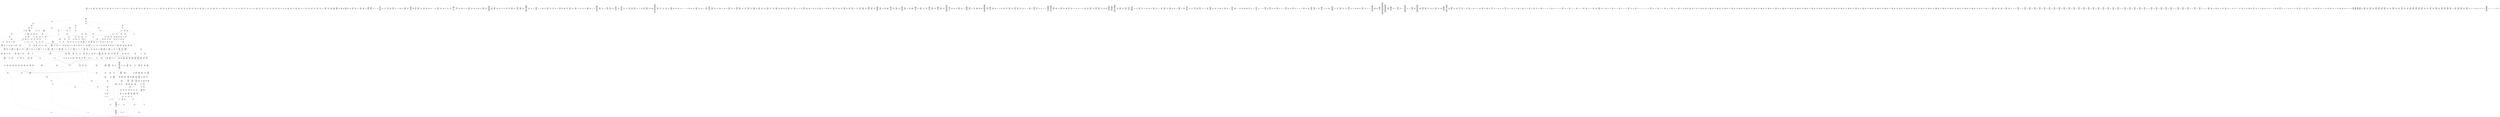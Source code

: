 /* Generated by GvGen v.1.0 (https://www.github.com/stricaud/gvgen) */

digraph G {
compound=true;
   node1 [label="[anywhere]"];
   node2 [label="# 0x0
PUSHX Data
PUSHX Data
MSTORE
PUSHX LogicData
CALLDATASIZE
LT
PUSHX Data
JUMPI
"];
   node3 [label="# 0xd
PUSHX Data
CALLDATALOAD
PUSHX BitData
SHR
PUSHX LogicData
GT
PUSHX Data
JUMPI
"];
   node4 [label="# 0x1e
PUSHX LogicData
GT
PUSHX Data
JUMPI
"];
   node5 [label="# 0x29
PUSHX LogicData
GT
PUSHX Data
JUMPI
"];
   node6 [label="# 0x34
PUSHX LogicData
GT
PUSHX Data
JUMPI
"];
   node7 [label="# 0x3f
PUSHX LogicData
EQ
PUSHX Data
JUMPI
"];
   node8 [label="# 0x4a
PUSHX LogicData
EQ
PUSHX Data
JUMPI
"];
   node9 [label="# 0x55
PUSHX LogicData
EQ
PUSHX Data
JUMPI
"];
   node10 [label="# 0x60
PUSHX LogicData
EQ
PUSHX Data
JUMPI
"];
   node11 [label="# 0x6b
PUSHX Data
JUMP
"];
   node12 [label="# 0x6f
JUMPDEST
PUSHX LogicData
EQ
PUSHX Data
JUMPI
"];
   node13 [label="# 0x7b
PUSHX LogicData
EQ
PUSHX Data
JUMPI
"];
   node14 [label="# 0x86
PUSHX LogicData
EQ
PUSHX Data
JUMPI
"];
   node15 [label="# 0x91
PUSHX Data
JUMP
"];
   node16 [label="# 0x95
JUMPDEST
PUSHX LogicData
EQ
PUSHX Data
JUMPI
"];
   node17 [label="# 0xa1
PUSHX LogicData
EQ
PUSHX Data
JUMPI
"];
   node18 [label="# 0xac
PUSHX LogicData
EQ
PUSHX Data
JUMPI
"];
   node19 [label="# 0xb7
PUSHX LogicData
EQ
PUSHX Data
JUMPI
"];
   node20 [label="# 0xc2
PUSHX LogicData
EQ
PUSHX Data
JUMPI
"];
   node21 [label="# 0xcd
PUSHX LogicData
EQ
PUSHX Data
JUMPI
"];
   node22 [label="# 0xd8
PUSHX Data
JUMP
"];
   node23 [label="# 0xdc
JUMPDEST
PUSHX LogicData
GT
PUSHX Data
JUMPI
"];
   node24 [label="# 0xe8
PUSHX LogicData
EQ
PUSHX Data
JUMPI
"];
   node25 [label="# 0xf3
PUSHX LogicData
EQ
PUSHX Data
JUMPI
"];
   node26 [label="# 0xfe
PUSHX LogicData
EQ
PUSHX Data
JUMPI
"];
   node27 [label="# 0x109
PUSHX LogicData
EQ
PUSHX Data
JUMPI
"];
   node28 [label="# 0x114
PUSHX LogicData
EQ
PUSHX Data
JUMPI
"];
   node29 [label="# 0x11f
PUSHX LogicData
EQ
PUSHX Data
JUMPI
"];
   node30 [label="# 0x12a
PUSHX Data
JUMP
"];
   node31 [label="# 0x12e
JUMPDEST
PUSHX LogicData
EQ
PUSHX Data
JUMPI
"];
   node32 [label="# 0x13a
PUSHX LogicData
EQ
PUSHX Data
JUMPI
"];
   node33 [label="# 0x145
PUSHX LogicData
EQ
PUSHX Data
JUMPI
"];
   node34 [label="# 0x150
PUSHX LogicData
EQ
PUSHX Data
JUMPI
"];
   node35 [label="# 0x15b
PUSHX LogicData
EQ
PUSHX Data
JUMPI
"];
   node36 [label="# 0x166
PUSHX LogicData
EQ
PUSHX Data
JUMPI
"];
   node37 [label="# 0x171
PUSHX Data
JUMP
"];
   node38 [label="# 0x175
JUMPDEST
PUSHX LogicData
GT
PUSHX Data
JUMPI
"];
   node39 [label="# 0x181
PUSHX LogicData
GT
PUSHX Data
JUMPI
"];
   node40 [label="# 0x18c
PUSHX LogicData
EQ
PUSHX Data
JUMPI
"];
   node41 [label="# 0x197
PUSHX LogicData
EQ
PUSHX Data
JUMPI
"];
   node42 [label="# 0x1a2
PUSHX LogicData
EQ
PUSHX Data
JUMPI
"];
   node43 [label="# 0x1ad
PUSHX LogicData
EQ
PUSHX Data
JUMPI
"];
   node44 [label="# 0x1b8
PUSHX LogicData
EQ
PUSHX Data
JUMPI
"];
   node45 [label="# 0x1c3
PUSHX LogicData
EQ
PUSHX Data
JUMPI
"];
   node46 [label="# 0x1ce
PUSHX Data
JUMP
"];
   node47 [label="# 0x1d2
JUMPDEST
PUSHX LogicData
EQ
PUSHX Data
JUMPI
"];
   node48 [label="# 0x1de
PUSHX LogicData
EQ
PUSHX Data
JUMPI
"];
   node49 [label="# 0x1e9
PUSHX LogicData
EQ
PUSHX Data
JUMPI
"];
   node50 [label="# 0x1f4
PUSHX LogicData
EQ
PUSHX Data
JUMPI
"];
   node51 [label="# 0x1ff
PUSHX LogicData
EQ
PUSHX Data
JUMPI
"];
   node52 [label="# 0x20a
PUSHX LogicData
EQ
PUSHX Data
JUMPI
"];
   node53 [label="# 0x215
PUSHX Data
JUMP
"];
   node54 [label="# 0x219
JUMPDEST
PUSHX LogicData
GT
PUSHX Data
JUMPI
"];
   node55 [label="# 0x225
PUSHX LogicData
EQ
PUSHX Data
JUMPI
"];
   node56 [label="# 0x230
PUSHX LogicData
EQ
PUSHX Data
JUMPI
"];
   node57 [label="# 0x23b
PUSHX LogicData
EQ
PUSHX Data
JUMPI
"];
   node58 [label="# 0x246
PUSHX LogicData
EQ
PUSHX Data
JUMPI
"];
   node59 [label="# 0x251
PUSHX LogicData
EQ
PUSHX Data
JUMPI
"];
   node60 [label="# 0x25c
PUSHX LogicData
EQ
PUSHX Data
JUMPI
"];
   node61 [label="# 0x267
PUSHX Data
JUMP
"];
   node62 [label="# 0x26b
JUMPDEST
PUSHX LogicData
EQ
PUSHX Data
JUMPI
"];
   node63 [label="# 0x276
PUSHX LogicData
EQ
PUSHX Data
JUMPI
"];
   node64 [label="# 0x281
PUSHX LogicData
EQ
PUSHX Data
JUMPI
"];
   node65 [label="# 0x28c
PUSHX LogicData
EQ
PUSHX Data
JUMPI
"];
   node66 [label="# 0x297
PUSHX LogicData
EQ
PUSHX Data
JUMPI
"];
   node67 [label="# 0x2a2
PUSHX LogicData
EQ
PUSHX Data
JUMPI
"];
   node68 [label="# 0x2ad
JUMPDEST
PUSHX Data
REVERT
"];
   node69 [label="# 0x2b2
JUMPDEST
CALLVALUE
ISZERO
PUSHX Data
JUMPI
"];
   node70 [label="# 0x2ba
PUSHX Data
REVERT
"];
   node71 [label="# 0x2be
JUMPDEST
PUSHX Data
PUSHX Data
JUMP
"];
   node72 [label="# 0x2c7
JUMPDEST
STOP
"];
   node73 [label="# 0x2c9
JUMPDEST
CALLVALUE
ISZERO
PUSHX Data
JUMPI
"];
   node74 [label="# 0x2d1
PUSHX Data
REVERT
"];
   node75 [label="# 0x2d5
JUMPDEST
PUSHX Data
PUSHX ArithData
CALLDATASIZE
SUB
ADD
PUSHX Data
PUSHX Data
JUMP
"];
   node76 [label="# 0x2eb
JUMPDEST
PUSHX Data
JUMP
"];
   node77 [label="# 0x2f0
JUMPDEST
PUSHX MemData
MLOAD
PUSHX Data
PUSHX Data
JUMP
"];
   node78 [label="# 0x2fd
JUMPDEST
PUSHX MemData
MLOAD
SUB
RETURN
"];
   node79 [label="# 0x306
JUMPDEST
CALLVALUE
ISZERO
PUSHX Data
JUMPI
"];
   node80 [label="# 0x30e
PUSHX Data
REVERT
"];
   node81 [label="# 0x312
JUMPDEST
PUSHX Data
PUSHX Data
JUMP
"];
   node82 [label="# 0x31b
JUMPDEST
PUSHX MemData
MLOAD
PUSHX Data
PUSHX Data
JUMP
"];
   node83 [label="# 0x328
JUMPDEST
PUSHX MemData
MLOAD
SUB
RETURN
"];
   node84 [label="# 0x331
JUMPDEST
CALLVALUE
ISZERO
PUSHX Data
JUMPI
"];
   node85 [label="# 0x339
PUSHX Data
REVERT
"];
   node86 [label="# 0x33d
JUMPDEST
PUSHX Data
PUSHX ArithData
CALLDATASIZE
SUB
ADD
PUSHX Data
PUSHX Data
JUMP
"];
   node87 [label="# 0x353
JUMPDEST
PUSHX Data
JUMP
"];
   node88 [label="# 0x358
JUMPDEST
PUSHX MemData
MLOAD
PUSHX Data
PUSHX Data
JUMP
"];
   node89 [label="# 0x365
JUMPDEST
PUSHX MemData
MLOAD
SUB
RETURN
"];
   node90 [label="# 0x36e
JUMPDEST
CALLVALUE
ISZERO
PUSHX Data
JUMPI
"];
   node91 [label="# 0x376
PUSHX Data
REVERT
"];
   node92 [label="# 0x37a
JUMPDEST
PUSHX Data
PUSHX ArithData
CALLDATASIZE
SUB
ADD
PUSHX Data
PUSHX Data
JUMP
"];
   node93 [label="# 0x390
JUMPDEST
PUSHX Data
JUMP
"];
   node94 [label="# 0x395
JUMPDEST
STOP
"];
   node95 [label="# 0x397
JUMPDEST
CALLVALUE
ISZERO
PUSHX Data
JUMPI
"];
   node96 [label="# 0x39f
PUSHX Data
REVERT
"];
   node97 [label="# 0x3a3
JUMPDEST
PUSHX Data
PUSHX Data
JUMP
"];
   node98 [label="# 0x3ac
JUMPDEST
PUSHX MemData
MLOAD
PUSHX Data
PUSHX Data
JUMP
"];
   node99 [label="# 0x3b9
JUMPDEST
PUSHX MemData
MLOAD
SUB
RETURN
"];
   node100 [label="# 0x3c2
JUMPDEST
CALLVALUE
ISZERO
PUSHX Data
JUMPI
"];
   node101 [label="# 0x3ca
PUSHX Data
REVERT
"];
   node102 [label="# 0x3ce
JUMPDEST
PUSHX Data
PUSHX Data
JUMP
"];
   node103 [label="# 0x3d7
JUMPDEST
STOP
"];
   node104 [label="# 0x3d9
JUMPDEST
CALLVALUE
ISZERO
PUSHX Data
JUMPI
"];
   node105 [label="# 0x3e1
PUSHX Data
REVERT
"];
   node106 [label="# 0x3e5
JUMPDEST
PUSHX Data
PUSHX Data
JUMP
"];
   node107 [label="# 0x3ee
JUMPDEST
STOP
"];
   node108 [label="# 0x3f0
JUMPDEST
CALLVALUE
ISZERO
PUSHX Data
JUMPI
"];
   node109 [label="# 0x3f8
PUSHX Data
REVERT
"];
   node110 [label="# 0x3fc
JUMPDEST
PUSHX Data
PUSHX Data
JUMP
"];
   node111 [label="# 0x405
JUMPDEST
PUSHX MemData
MLOAD
PUSHX Data
PUSHX Data
JUMP
"];
   node112 [label="# 0x412
JUMPDEST
PUSHX MemData
MLOAD
SUB
RETURN
"];
   node113 [label="# 0x41b
JUMPDEST
CALLVALUE
ISZERO
PUSHX Data
JUMPI
"];
   node114 [label="# 0x423
PUSHX Data
REVERT
"];
   node115 [label="# 0x427
JUMPDEST
PUSHX Data
PUSHX ArithData
CALLDATASIZE
SUB
ADD
PUSHX Data
PUSHX Data
JUMP
"];
   node116 [label="# 0x43d
JUMPDEST
PUSHX Data
JUMP
"];
   node117 [label="# 0x442
JUMPDEST
STOP
"];
   node118 [label="# 0x444
JUMPDEST
CALLVALUE
ISZERO
PUSHX Data
JUMPI
"];
   node119 [label="# 0x44c
PUSHX Data
REVERT
"];
   node120 [label="# 0x450
JUMPDEST
PUSHX Data
PUSHX Data
JUMP
"];
   node121 [label="# 0x459
JUMPDEST
PUSHX MemData
MLOAD
PUSHX Data
PUSHX Data
JUMP
"];
   node122 [label="# 0x466
JUMPDEST
PUSHX MemData
MLOAD
SUB
RETURN
"];
   node123 [label="# 0x46f
JUMPDEST
CALLVALUE
ISZERO
PUSHX Data
JUMPI
"];
   node124 [label="# 0x477
PUSHX Data
REVERT
"];
   node125 [label="# 0x47b
JUMPDEST
PUSHX Data
PUSHX ArithData
CALLDATASIZE
SUB
ADD
PUSHX Data
PUSHX Data
JUMP
"];
   node126 [label="# 0x491
JUMPDEST
PUSHX Data
JUMP
"];
   node127 [label="# 0x496
JUMPDEST
PUSHX MemData
MLOAD
PUSHX Data
PUSHX Data
JUMP
"];
   node128 [label="# 0x4a3
JUMPDEST
PUSHX MemData
MLOAD
SUB
RETURN
"];
   node129 [label="# 0x4ac
JUMPDEST
CALLVALUE
ISZERO
PUSHX Data
JUMPI
"];
   node130 [label="# 0x4b4
PUSHX Data
REVERT
"];
   node131 [label="# 0x4b8
JUMPDEST
PUSHX Data
PUSHX ArithData
CALLDATASIZE
SUB
ADD
PUSHX Data
PUSHX Data
JUMP
"];
   node132 [label="# 0x4ce
JUMPDEST
PUSHX Data
JUMP
"];
   node133 [label="# 0x4d3
JUMPDEST
PUSHX MemData
MLOAD
PUSHX Data
PUSHX Data
JUMP
"];
   node134 [label="# 0x4e0
JUMPDEST
PUSHX MemData
MLOAD
SUB
RETURN
"];
   node135 [label="# 0x4e9
JUMPDEST
CALLVALUE
ISZERO
PUSHX Data
JUMPI
"];
   node136 [label="# 0x4f1
PUSHX Data
REVERT
"];
   node137 [label="# 0x4f5
JUMPDEST
PUSHX Data
PUSHX ArithData
CALLDATASIZE
SUB
ADD
PUSHX Data
PUSHX Data
JUMP
"];
   node138 [label="# 0x50b
JUMPDEST
PUSHX Data
JUMP
"];
   node139 [label="# 0x510
JUMPDEST
STOP
"];
   node140 [label="# 0x512
JUMPDEST
CALLVALUE
ISZERO
PUSHX Data
JUMPI
"];
   node141 [label="# 0x51a
PUSHX Data
REVERT
"];
   node142 [label="# 0x51e
JUMPDEST
PUSHX Data
PUSHX Data
JUMP
"];
   node143 [label="# 0x527
JUMPDEST
STOP
"];
   node144 [label="# 0x529
JUMPDEST
CALLVALUE
ISZERO
PUSHX Data
JUMPI
"];
   node145 [label="# 0x531
PUSHX Data
REVERT
"];
   node146 [label="# 0x535
JUMPDEST
PUSHX Data
PUSHX ArithData
CALLDATASIZE
SUB
ADD
PUSHX Data
PUSHX Data
JUMP
"];
   node147 [label="# 0x54b
JUMPDEST
PUSHX Data
JUMP
"];
   node148 [label="# 0x550
JUMPDEST
STOP
"];
   node149 [label="# 0x552
JUMPDEST
CALLVALUE
ISZERO
PUSHX Data
JUMPI
"];
   node150 [label="# 0x55a
PUSHX Data
REVERT
"];
   node151 [label="# 0x55e
JUMPDEST
PUSHX Data
PUSHX Data
JUMP
"];
   node152 [label="# 0x567
JUMPDEST
PUSHX MemData
MLOAD
PUSHX Data
PUSHX Data
JUMP
"];
   node153 [label="# 0x574
JUMPDEST
PUSHX MemData
MLOAD
SUB
RETURN
"];
   node154 [label="# 0x57d
JUMPDEST
CALLVALUE
ISZERO
PUSHX Data
JUMPI
"];
   node155 [label="# 0x585
PUSHX Data
REVERT
"];
   node156 [label="# 0x589
JUMPDEST
PUSHX Data
PUSHX ArithData
CALLDATASIZE
SUB
ADD
PUSHX Data
PUSHX Data
JUMP
"];
   node157 [label="# 0x59f
JUMPDEST
PUSHX Data
JUMP
"];
   node158 [label="# 0x5a4
JUMPDEST
PUSHX MemData
MLOAD
PUSHX Data
PUSHX Data
JUMP
"];
   node159 [label="# 0x5b1
JUMPDEST
PUSHX MemData
MLOAD
SUB
RETURN
"];
   node160 [label="# 0x5ba
JUMPDEST
CALLVALUE
ISZERO
PUSHX Data
JUMPI
"];
   node161 [label="# 0x5c2
PUSHX Data
REVERT
"];
   node162 [label="# 0x5c6
JUMPDEST
PUSHX Data
PUSHX ArithData
CALLDATASIZE
SUB
ADD
PUSHX Data
PUSHX Data
JUMP
"];
   node163 [label="# 0x5dc
JUMPDEST
PUSHX Data
JUMP
"];
   node164 [label="# 0x5e1
JUMPDEST
STOP
"];
   node165 [label="# 0x5e3
JUMPDEST
CALLVALUE
ISZERO
PUSHX Data
JUMPI
"];
   node166 [label="# 0x5eb
PUSHX Data
REVERT
"];
   node167 [label="# 0x5ef
JUMPDEST
PUSHX Data
PUSHX Data
JUMP
"];
   node168 [label="# 0x5f8
JUMPDEST
PUSHX MemData
MLOAD
PUSHX Data
PUSHX Data
JUMP
"];
   node169 [label="# 0x605
JUMPDEST
PUSHX MemData
MLOAD
SUB
RETURN
"];
   node170 [label="# 0x60e
JUMPDEST
CALLVALUE
ISZERO
PUSHX Data
JUMPI
"];
   node171 [label="# 0x616
PUSHX Data
REVERT
"];
   node172 [label="# 0x61a
JUMPDEST
PUSHX Data
PUSHX Data
JUMP
"];
   node173 [label="# 0x623
JUMPDEST
PUSHX MemData
MLOAD
PUSHX Data
PUSHX Data
JUMP
"];
   node174 [label="# 0x630
JUMPDEST
PUSHX MemData
MLOAD
SUB
RETURN
"];
   node175 [label="# 0x639
JUMPDEST
CALLVALUE
ISZERO
PUSHX Data
JUMPI
"];
   node176 [label="# 0x641
PUSHX Data
REVERT
"];
   node177 [label="# 0x645
JUMPDEST
PUSHX Data
PUSHX ArithData
CALLDATASIZE
SUB
ADD
PUSHX Data
PUSHX Data
JUMP
"];
   node178 [label="# 0x65b
JUMPDEST
PUSHX Data
JUMP
"];
   node179 [label="# 0x660
JUMPDEST
PUSHX MemData
MLOAD
PUSHX Data
PUSHX Data
JUMP
"];
   node180 [label="# 0x66d
JUMPDEST
PUSHX MemData
MLOAD
SUB
RETURN
"];
   node181 [label="# 0x676
JUMPDEST
CALLVALUE
ISZERO
PUSHX Data
JUMPI
"];
   node182 [label="# 0x67e
PUSHX Data
REVERT
"];
   node183 [label="# 0x682
JUMPDEST
PUSHX Data
PUSHX Data
JUMP
"];
   node184 [label="# 0x68b
JUMPDEST
PUSHX MemData
MLOAD
PUSHX Data
PUSHX Data
JUMP
"];
   node185 [label="# 0x698
JUMPDEST
PUSHX MemData
MLOAD
SUB
RETURN
"];
   node186 [label="# 0x6a1
JUMPDEST
CALLVALUE
ISZERO
PUSHX Data
JUMPI
"];
   node187 [label="# 0x6a9
PUSHX Data
REVERT
"];
   node188 [label="# 0x6ad
JUMPDEST
PUSHX Data
PUSHX ArithData
CALLDATASIZE
SUB
ADD
PUSHX Data
PUSHX Data
JUMP
"];
   node189 [label="# 0x6c3
JUMPDEST
PUSHX Data
JUMP
"];
   node190 [label="# 0x6c8
JUMPDEST
PUSHX MemData
MLOAD
PUSHX Data
PUSHX Data
JUMP
"];
   node191 [label="# 0x6d5
JUMPDEST
PUSHX MemData
MLOAD
SUB
RETURN
"];
   node192 [label="# 0x6de
JUMPDEST
CALLVALUE
ISZERO
PUSHX Data
JUMPI
"];
   node193 [label="# 0x6e6
PUSHX Data
REVERT
"];
   node194 [label="# 0x6ea
JUMPDEST
PUSHX Data
PUSHX Data
JUMP
"];
   node195 [label="# 0x6f3
JUMPDEST
STOP
"];
   node196 [label="# 0x6f5
JUMPDEST
CALLVALUE
ISZERO
PUSHX Data
JUMPI
"];
   node197 [label="# 0x6fd
PUSHX Data
REVERT
"];
   node198 [label="# 0x701
JUMPDEST
PUSHX Data
PUSHX Data
JUMP
"];
   node199 [label="# 0x70a
JUMPDEST
PUSHX MemData
MLOAD
PUSHX Data
PUSHX Data
JUMP
"];
   node200 [label="# 0x717
JUMPDEST
PUSHX MemData
MLOAD
SUB
RETURN
"];
   node201 [label="# 0x720
JUMPDEST
CALLVALUE
ISZERO
PUSHX Data
JUMPI
"];
   node202 [label="# 0x728
PUSHX Data
REVERT
"];
   node203 [label="# 0x72c
JUMPDEST
PUSHX Data
PUSHX Data
JUMP
"];
   node204 [label="# 0x735
JUMPDEST
PUSHX MemData
MLOAD
PUSHX Data
PUSHX Data
JUMP
"];
   node205 [label="# 0x742
JUMPDEST
PUSHX MemData
MLOAD
SUB
RETURN
"];
   node206 [label="# 0x74b
JUMPDEST
CALLVALUE
ISZERO
PUSHX Data
JUMPI
"];
   node207 [label="# 0x753
PUSHX Data
REVERT
"];
   node208 [label="# 0x757
JUMPDEST
PUSHX Data
PUSHX Data
JUMP
"];
   node209 [label="# 0x760
JUMPDEST
PUSHX MemData
MLOAD
PUSHX Data
PUSHX Data
JUMP
"];
   node210 [label="# 0x76d
JUMPDEST
PUSHX MemData
MLOAD
SUB
RETURN
"];
   node211 [label="# 0x776
JUMPDEST
CALLVALUE
ISZERO
PUSHX Data
JUMPI
"];
   node212 [label="# 0x77e
PUSHX Data
REVERT
"];
   node213 [label="# 0x782
JUMPDEST
PUSHX Data
PUSHX ArithData
CALLDATASIZE
SUB
ADD
PUSHX Data
PUSHX Data
JUMP
"];
   node214 [label="# 0x798
JUMPDEST
PUSHX Data
JUMP
"];
   node215 [label="# 0x79d
JUMPDEST
STOP
"];
   node216 [label="# 0x79f
JUMPDEST
CALLVALUE
ISZERO
PUSHX Data
JUMPI
"];
   node217 [label="# 0x7a7
PUSHX Data
REVERT
"];
   node218 [label="# 0x7ab
JUMPDEST
PUSHX Data
PUSHX Data
JUMP
"];
   node219 [label="# 0x7b4
JUMPDEST
PUSHX MemData
MLOAD
PUSHX Data
PUSHX Data
JUMP
"];
   node220 [label="# 0x7c1
JUMPDEST
PUSHX MemData
MLOAD
SUB
RETURN
"];
   node221 [label="# 0x7ca
JUMPDEST
CALLVALUE
ISZERO
PUSHX Data
JUMPI
"];
   node222 [label="# 0x7d2
PUSHX Data
REVERT
"];
   node223 [label="# 0x7d6
JUMPDEST
PUSHX Data
PUSHX Data
JUMP
"];
   node224 [label="# 0x7df
JUMPDEST
PUSHX MemData
MLOAD
PUSHX Data
PUSHX Data
JUMP
"];
   node225 [label="# 0x7ec
JUMPDEST
PUSHX MemData
MLOAD
SUB
RETURN
"];
   node226 [label="# 0x7f5
JUMPDEST
CALLVALUE
ISZERO
PUSHX Data
JUMPI
"];
   node227 [label="# 0x7fd
PUSHX Data
REVERT
"];
   node228 [label="# 0x801
JUMPDEST
PUSHX Data
PUSHX ArithData
CALLDATASIZE
SUB
ADD
PUSHX Data
PUSHX Data
JUMP
"];
   node229 [label="# 0x817
JUMPDEST
PUSHX Data
JUMP
"];
   node230 [label="# 0x81c
JUMPDEST
STOP
"];
   node231 [label="# 0x81e
JUMPDEST
CALLVALUE
ISZERO
PUSHX Data
JUMPI
"];
   node232 [label="# 0x826
PUSHX Data
REVERT
"];
   node233 [label="# 0x82a
JUMPDEST
PUSHX Data
PUSHX Data
JUMP
"];
   node234 [label="# 0x833
JUMPDEST
PUSHX MemData
MLOAD
PUSHX Data
PUSHX Data
JUMP
"];
   node235 [label="# 0x840
JUMPDEST
PUSHX MemData
MLOAD
SUB
RETURN
"];
   node236 [label="# 0x849
JUMPDEST
CALLVALUE
ISZERO
PUSHX Data
JUMPI
"];
   node237 [label="# 0x851
PUSHX Data
REVERT
"];
   node238 [label="# 0x855
JUMPDEST
PUSHX Data
PUSHX ArithData
CALLDATASIZE
SUB
ADD
PUSHX Data
PUSHX Data
JUMP
"];
   node239 [label="# 0x86b
JUMPDEST
PUSHX Data
JUMP
"];
   node240 [label="# 0x870
JUMPDEST
PUSHX MemData
MLOAD
PUSHX Data
PUSHX Data
JUMP
"];
   node241 [label="# 0x87d
JUMPDEST
PUSHX MemData
MLOAD
SUB
RETURN
"];
   node242 [label="# 0x886
JUMPDEST
CALLVALUE
ISZERO
PUSHX Data
JUMPI
"];
   node243 [label="# 0x88e
PUSHX Data
REVERT
"];
   node244 [label="# 0x892
JUMPDEST
PUSHX Data
PUSHX Data
JUMP
"];
   node245 [label="# 0x89b
JUMPDEST
PUSHX MemData
MLOAD
PUSHX Data
PUSHX Data
JUMP
"];
   node246 [label="# 0x8a8
JUMPDEST
PUSHX MemData
MLOAD
SUB
RETURN
"];
   node247 [label="# 0x8b1
JUMPDEST
PUSHX Data
PUSHX ArithData
CALLDATASIZE
SUB
ADD
PUSHX Data
PUSHX Data
JUMP
"];
   node248 [label="# 0x8c6
JUMPDEST
PUSHX Data
JUMP
"];
   node249 [label="# 0x8cb
JUMPDEST
STOP
"];
   node250 [label="# 0x8cd
JUMPDEST
CALLVALUE
ISZERO
PUSHX Data
JUMPI
"];
   node251 [label="# 0x8d5
PUSHX Data
REVERT
"];
   node252 [label="# 0x8d9
JUMPDEST
PUSHX Data
PUSHX ArithData
CALLDATASIZE
SUB
ADD
PUSHX Data
PUSHX Data
JUMP
"];
   node253 [label="# 0x8ef
JUMPDEST
PUSHX Data
JUMP
"];
   node254 [label="# 0x8f4
JUMPDEST
PUSHX MemData
MLOAD
PUSHX Data
PUSHX Data
JUMP
"];
   node255 [label="# 0x901
JUMPDEST
PUSHX MemData
MLOAD
SUB
RETURN
"];
   node256 [label="# 0x90a
JUMPDEST
CALLVALUE
ISZERO
PUSHX Data
JUMPI
"];
   node257 [label="# 0x912
PUSHX Data
REVERT
"];
   node258 [label="# 0x916
JUMPDEST
PUSHX Data
PUSHX Data
JUMP
"];
   node259 [label="# 0x91f
JUMPDEST
PUSHX MemData
MLOAD
PUSHX Data
PUSHX Data
JUMP
"];
   node260 [label="# 0x92c
JUMPDEST
PUSHX MemData
MLOAD
SUB
RETURN
"];
   node261 [label="# 0x935
JUMPDEST
CALLVALUE
ISZERO
PUSHX Data
JUMPI
"];
   node262 [label="# 0x93d
PUSHX Data
REVERT
"];
   node263 [label="# 0x941
JUMPDEST
PUSHX Data
PUSHX Data
JUMP
"];
   node264 [label="# 0x94a
JUMPDEST
STOP
"];
   node265 [label="# 0x94c
JUMPDEST
CALLVALUE
ISZERO
PUSHX Data
JUMPI
"];
   node266 [label="# 0x954
PUSHX Data
REVERT
"];
   node267 [label="# 0x958
JUMPDEST
PUSHX Data
PUSHX Data
JUMP
"];
   node268 [label="# 0x961
JUMPDEST
PUSHX MemData
MLOAD
PUSHX Data
PUSHX Data
JUMP
"];
   node269 [label="# 0x96e
JUMPDEST
PUSHX MemData
MLOAD
SUB
RETURN
"];
   node270 [label="# 0x977
JUMPDEST
CALLVALUE
ISZERO
PUSHX Data
JUMPI
"];
   node271 [label="# 0x97f
PUSHX Data
REVERT
"];
   node272 [label="# 0x983
JUMPDEST
PUSHX Data
PUSHX Data
JUMP
"];
   node273 [label="# 0x98c
JUMPDEST
PUSHX MemData
MLOAD
PUSHX Data
PUSHX Data
JUMP
"];
   node274 [label="# 0x999
JUMPDEST
PUSHX MemData
MLOAD
SUB
RETURN
"];
   node275 [label="# 0x9a2
JUMPDEST
CALLVALUE
ISZERO
PUSHX Data
JUMPI
"];
   node276 [label="# 0x9aa
PUSHX Data
REVERT
"];
   node277 [label="# 0x9ae
JUMPDEST
PUSHX Data
PUSHX Data
JUMP
"];
   node278 [label="# 0x9b7
JUMPDEST
PUSHX MemData
MLOAD
PUSHX Data
PUSHX Data
JUMP
"];
   node279 [label="# 0x9c4
JUMPDEST
PUSHX MemData
MLOAD
SUB
RETURN
"];
   node280 [label="# 0x9cd
JUMPDEST
CALLVALUE
ISZERO
PUSHX Data
JUMPI
"];
   node281 [label="# 0x9d5
PUSHX Data
REVERT
"];
   node282 [label="# 0x9d9
JUMPDEST
PUSHX Data
PUSHX Data
JUMP
"];
   node283 [label="# 0x9e2
JUMPDEST
PUSHX MemData
MLOAD
PUSHX Data
PUSHX Data
JUMP
"];
   node284 [label="# 0x9ef
JUMPDEST
PUSHX MemData
MLOAD
SUB
RETURN
"];
   node285 [label="# 0x9f8
JUMPDEST
CALLVALUE
ISZERO
PUSHX Data
JUMPI
"];
   node286 [label="# 0xa00
PUSHX Data
REVERT
"];
   node287 [label="# 0xa04
JUMPDEST
PUSHX Data
PUSHX Data
JUMP
"];
   node288 [label="# 0xa0d
JUMPDEST
PUSHX MemData
MLOAD
PUSHX Data
PUSHX Data
JUMP
"];
   node289 [label="# 0xa1a
JUMPDEST
PUSHX MemData
MLOAD
SUB
RETURN
"];
   node290 [label="# 0xa23
JUMPDEST
CALLVALUE
ISZERO
PUSHX Data
JUMPI
"];
   node291 [label="# 0xa2b
PUSHX Data
REVERT
"];
   node292 [label="# 0xa2f
JUMPDEST
PUSHX Data
PUSHX ArithData
CALLDATASIZE
SUB
ADD
PUSHX Data
PUSHX Data
JUMP
"];
   node293 [label="# 0xa45
JUMPDEST
PUSHX Data
JUMP
"];
   node294 [label="# 0xa4a
JUMPDEST
STOP
"];
   node295 [label="# 0xa4c
JUMPDEST
CALLVALUE
ISZERO
PUSHX Data
JUMPI
"];
   node296 [label="# 0xa54
PUSHX Data
REVERT
"];
   node297 [label="# 0xa58
JUMPDEST
PUSHX Data
PUSHX ArithData
CALLDATASIZE
SUB
ADD
PUSHX Data
PUSHX Data
JUMP
"];
   node298 [label="# 0xa6e
JUMPDEST
PUSHX Data
JUMP
"];
   node299 [label="# 0xa73
JUMPDEST
PUSHX MemData
MLOAD
PUSHX Data
PUSHX Data
JUMP
"];
   node300 [label="# 0xa80
JUMPDEST
PUSHX MemData
MLOAD
SUB
RETURN
"];
   node301 [label="# 0xa89
JUMPDEST
CALLVALUE
ISZERO
PUSHX Data
JUMPI
"];
   node302 [label="# 0xa91
PUSHX Data
REVERT
"];
   node303 [label="# 0xa95
JUMPDEST
PUSHX Data
PUSHX ArithData
CALLDATASIZE
SUB
ADD
PUSHX Data
PUSHX Data
JUMP
"];
   node304 [label="# 0xaab
JUMPDEST
PUSHX Data
JUMP
"];
   node305 [label="# 0xab0
JUMPDEST
PUSHX MemData
MLOAD
PUSHX Data
PUSHX Data
JUMP
"];
   node306 [label="# 0xabd
JUMPDEST
PUSHX MemData
MLOAD
SUB
RETURN
"];
   node307 [label="# 0xac6
JUMPDEST
CALLVALUE
ISZERO
PUSHX Data
JUMPI
"];
   node308 [label="# 0xace
PUSHX Data
REVERT
"];
   node309 [label="# 0xad2
JUMPDEST
PUSHX Data
PUSHX ArithData
CALLDATASIZE
SUB
ADD
PUSHX Data
PUSHX Data
JUMP
"];
   node310 [label="# 0xae8
JUMPDEST
PUSHX Data
JUMP
"];
   node311 [label="# 0xaed
JUMPDEST
STOP
"];
   node312 [label="# 0xaef
JUMPDEST
CALLVALUE
ISZERO
PUSHX Data
JUMPI
"];
   node313 [label="# 0xaf7
PUSHX Data
REVERT
"];
   node314 [label="# 0xafb
JUMPDEST
PUSHX Data
PUSHX Data
JUMP
"];
   node315 [label="# 0xb04
JUMPDEST
PUSHX MemData
MLOAD
PUSHX Data
PUSHX Data
JUMP
"];
   node316 [label="# 0xb11
JUMPDEST
PUSHX MemData
MLOAD
SUB
RETURN
"];
   node317 [label="# 0xb1a
JUMPDEST
PUSHX LogicData
PUSHX StorData
SLOAD
EQ
PUSHX Data
JUMPI
"];
   node318 [label="# 0xb25
PUSHX MemData
MLOAD
PUSHX Data
MSTORE
PUSHX ArithData
ADD
PUSHX Data
PUSHX Data
JUMP
"];
   node319 [label="# 0xb56
JUMPDEST
PUSHX MemData
MLOAD
SUB
REVERT
"];
   node320 [label="# 0xb5f
JUMPDEST
PUSHX LogicData
PUSHX StorData
SLOAD
EQ
PUSHX Data
JUMPI
"];
   node321 [label="# 0xb6a
PUSHX MemData
MLOAD
PUSHX Data
MSTORE
PUSHX ArithData
ADD
PUSHX Data
PUSHX Data
JUMP
"];
   node322 [label="# 0xb9b
JUMPDEST
PUSHX MemData
MLOAD
SUB
REVERT
"];
   node323 [label="# 0xba4
JUMPDEST
PUSHX LogicData
PUSHX StorData
SLOAD
EQ
ISZERO
PUSHX Data
JUMPI
"];
   node324 [label="# 0xbb0
PUSHX MemData
MLOAD
PUSHX Data
MSTORE
PUSHX ArithData
ADD
PUSHX Data
PUSHX Data
JUMP
"];
   node325 [label="# 0xbe1
JUMPDEST
PUSHX MemData
MLOAD
SUB
REVERT
"];
   node326 [label="# 0xbea
JUMPDEST
PUSHX Data
PUSHX Data
PUSHX Data
JUMP
"];
   node327 [label="# 0xbf4
JUMPDEST
PUSHX StorData
SLOAD
LT
ISZERO
ISZERO
PUSHX Data
JUMPI
"];
   node328 [label="# 0xc03
PUSHX LogicData
PUSHX StorData
SLOAD
GT
"];
   node329 [label="# 0xc0a
JUMPDEST
PUSHX Data
JUMPI
"];
   node330 [label="# 0xc0f
PUSHX MemData
MLOAD
PUSHX Data
MSTORE
PUSHX ArithData
ADD
PUSHX Data
PUSHX Data
JUMP
"];
   node331 [label="# 0xc40
JUMPDEST
PUSHX MemData
MLOAD
SUB
REVERT
"];
   node332 [label="# 0xc49
JUMPDEST
PUSHX Data
PUSHX StorData
SLOAD
PUSHX Data
PUSHX Data
JUMP
"];
   node333 [label="# 0xc57
JUMPDEST
PUSHX Data
SSTORE
PUSHX Data
PUSHX StorData
SLOAD
PUSHX Data
PUSHX Data
JUMP
"];
   node334 [label="# 0xc6a
JUMPDEST
PUSHX Data
SSTORE
PUSHX Data
PUSHX StorData
SLOAD
NUMBER
PUSHX Data
PUSHX Data
JUMP
"];
   node335 [label="# 0xc80
JUMPDEST
GT
ISZERO
PUSHX Data
JUMPI
"];
   node336 [label="# 0xc87
PUSHX Data
PUSHX Data
NUMBER
PUSHX Data
PUSHX Data
JUMP
"];
   node337 [label="# 0xc96
JUMPDEST
PUSHX Data
PUSHX Data
JUMP
"];
   node338 [label="# 0xc9e
JUMPDEST
PUSHX Data
SSTORE
PUSHX Data
PUSHX Data
NUMBER
PUSHX Data
PUSHX Data
JUMP
"];
   node339 [label="# 0xcb4
JUMPDEST
PUSHX Data
PUSHX Data
JUMP
"];
   node340 [label="# 0xcbb
JUMPDEST
PUSHX Data
SSTORE
"];
   node341 [label="# 0xcc2
JUMPDEST
PUSHX LogicData
PUSHX StorData
SLOAD
EQ
ISZERO
PUSHX Data
JUMPI
"];
   node342 [label="# 0xcce
PUSHX StorData
PUSHX Data
SLOAD
PUSHX Data
PUSHX Data
JUMP
"];
   node343 [label="# 0xce0
JUMPDEST
SSTORE
"];
   node344 [label="# 0xce6
JUMPDEST
PUSHX LogicData
PUSHX StorData
SLOAD
EQ
ISZERO
PUSHX Data
JUMPI
"];
   node345 [label="# 0xcf2
PUSHX StorData
PUSHX Data
SLOAD
PUSHX Data
PUSHX Data
JUMP
"];
   node346 [label="# 0xd04
JUMPDEST
SSTORE
"];
   node347 [label="# 0xd0a
JUMPDEST
PUSHX StorData
SLOAD
PUSHX StorData
SLOAD
PUSHX Data
PUSHX MemData
MLOAD
PUSHX MemData
MLOAD
SUB
LOGX
JUMP
"];
   node348 [label="# 0xd3f
JUMPDEST
PUSHX Data
PUSHX BitData
PUSHX BitData
NOT
AND
PUSHX BitData
NOT
AND
EQ
PUSHX Data
JUMPI
"];
   node349 [label="# 0xda8
PUSHX Data
PUSHX Data
JUMP
"];
   node350 [label="# 0xdb1
JUMPDEST
"];
   node351 [label="# 0xdb2
JUMPDEST
JUMP
"];
   node352 [label="# 0xdb9
JUMPDEST
PUSHX Data
PUSHX StorData
SLOAD
PUSHX Data
PUSHX Data
JUMP
"];
   node353 [label="# 0xdc8
JUMPDEST
PUSHX ArithData
ADD
PUSHX ArithData
DIV
MUL
PUSHX ArithData
ADD
PUSHX MemData
MLOAD
ADD
PUSHX Data
MSTORE
MSTORE
PUSHX ArithData
ADD
SLOAD
PUSHX Data
PUSHX Data
JUMP
"];
   node354 [label="# 0xdf4
JUMPDEST
ISZERO
PUSHX Data
JUMPI
"];
   node355 [label="# 0xdfb
PUSHX LogicData
LT
PUSHX Data
JUMPI
"];
   node356 [label="# 0xe03
PUSHX ArithData
SLOAD
DIV
MUL
MSTORE
PUSHX ArithData
ADD
PUSHX Data
JUMP
"];
   node357 [label="# 0xe16
JUMPDEST
ADD
PUSHX Data
MSTORE
PUSHX Data
PUSHX Data
SHA3
"];
   node358 [label="# 0xe24
JUMPDEST
SLOAD
MSTORE
PUSHX ArithData
ADD
PUSHX ArithData
ADD
GT
PUSHX Data
JUMPI
"];
   node359 [label="# 0xe38
SUB
PUSHX BitData
AND
ADD
"];
   node360 [label="# 0xe41
JUMPDEST
JUMP
"];
   node361 [label="# 0xe4b
JUMPDEST
PUSHX Data
PUSHX Data
PUSHX Data
JUMP
"];
   node362 [label="# 0xe56
JUMPDEST
PUSHX Data
JUMPI
"];
   node363 [label="# 0xe5b
PUSHX MemData
MLOAD
PUSHX Data
MSTORE
PUSHX ArithData
ADD
PUSHX Data
PUSHX Data
JUMP
"];
   node364 [label="# 0xe8c
JUMPDEST
PUSHX MemData
MLOAD
SUB
REVERT
"];
   node365 [label="# 0xe95
JUMPDEST
PUSHX Data
PUSHX ArithData
MSTORE
PUSHX ArithData
ADD
MSTORE
PUSHX ArithData
ADD
PUSHX Data
SHA3
PUSHX ArithData
SLOAD
PUSHX ArithData
EXP
DIV
PUSHX BitData
AND
JUMP
"];
   node366 [label="# 0xed0
JUMPDEST
PUSHX Data
PUSHX Data
PUSHX Data
JUMP
"];
   node367 [label="# 0xedb
JUMPDEST
PUSHX BitData
AND
PUSHX BitData
AND
EQ
ISZERO
PUSHX Data
JUMPI
"];
   node368 [label="# 0xf12
PUSHX MemData
MLOAD
PUSHX Data
MSTORE
PUSHX ArithData
ADD
PUSHX Data
PUSHX Data
JUMP
"];
   node369 [label="# 0xf43
JUMPDEST
PUSHX MemData
MLOAD
SUB
REVERT
"];
   node370 [label="# 0xf4c
JUMPDEST
PUSHX BitData
AND
PUSHX Data
PUSHX Data
JUMP
"];
   node371 [label="# 0xf6b
JUMPDEST
PUSHX BitData
AND
EQ
PUSHX Data
JUMPI
"];
   node372 [label="# 0xf88
PUSHX Data
PUSHX Data
PUSHX Data
JUMP
"];
   node373 [label="# 0xf94
JUMPDEST
PUSHX Data
JUMP
"];
   node374 [label="# 0xf99
JUMPDEST
"];
   node375 [label="# 0xf9a
JUMPDEST
PUSHX Data
JUMPI
"];
   node376 [label="# 0xf9f
PUSHX MemData
MLOAD
PUSHX Data
MSTORE
PUSHX ArithData
ADD
PUSHX Data
PUSHX Data
JUMP
"];
   node377 [label="# 0xfd0
JUMPDEST
PUSHX MemData
MLOAD
SUB
REVERT
"];
   node378 [label="# 0xfd9
JUMPDEST
PUSHX Data
PUSHX Data
JUMP
"];
   node379 [label="# 0xfe3
JUMPDEST
JUMP
"];
   node380 [label="# 0xfe8
JUMPDEST
PUSHX Data
JUMP
"];
   node381 [label="# 0xfed
JUMPDEST
PUSHX Data
PUSHX Data
JUMP
"];
   node382 [label="# 0xff5
JUMPDEST
PUSHX BitData
AND
PUSHX Data
PUSHX Data
JUMP
"];
   node383 [label="# 0x1013
JUMPDEST
PUSHX BitData
AND
EQ
PUSHX Data
JUMPI
"];
   node384 [label="# 0x102f
PUSHX MemData
MLOAD
PUSHX Data
MSTORE
PUSHX ArithData
ADD
PUSHX Data
PUSHX Data
JUMP
"];
   node385 [label="# 0x1060
JUMPDEST
PUSHX MemData
MLOAD
SUB
REVERT
"];
   node386 [label="# 0x1069
JUMPDEST
PUSHX StorData
PUSHX ArithData
SLOAD
PUSHX ArithData
EXP
DIV
PUSHX BitData
AND
PUSHX Data
JUMPI
"];
   node387 [label="# 0x107e
PUSHX MemData
MLOAD
PUSHX Data
MSTORE
PUSHX ArithData
ADD
PUSHX Data
PUSHX Data
JUMP
"];
   node388 [label="# 0x10af
JUMPDEST
PUSHX MemData
MLOAD
SUB
REVERT
"];
   node389 [label="# 0x10b8
JUMPDEST
PUSHX Data
PUSHX Data
PUSHX Data
JUMP
"];
   node390 [label="# 0x10c2
JUMPDEST
PUSHX LogicData
PUSHX StorData
PUSHX ArithData
PUSHX ArithData
EXP
SLOAD
PUSHX ArithData
MUL
NOT
AND
ISZERO
ISZERO
MUL
OR
SSTORE
PUSHX Data
PUSHX Data
JUMP
"];
   node391 [label="# 0x10e7
JUMPDEST
PUSHX Data
PUSHX MemData
MLOAD
PUSHX MemData
MLOAD
SUB
LOGX
JUMP
"];
   node392 [label="# 0x1117
JUMPDEST
PUSHX Data
PUSHX Data
JUMP
"];
   node393 [label="# 0x111f
JUMPDEST
PUSHX BitData
AND
PUSHX Data
PUSHX Data
JUMP
"];
   node394 [label="# 0x113d
JUMPDEST
PUSHX BitData
AND
EQ
PUSHX Data
JUMPI
"];
   node395 [label="# 0x1159
PUSHX MemData
MLOAD
PUSHX Data
MSTORE
PUSHX ArithData
ADD
PUSHX Data
PUSHX Data
JUMP
"];
   node396 [label="# 0x118a
JUMPDEST
PUSHX MemData
MLOAD
SUB
REVERT
"];
   node397 [label="# 0x1193
JUMPDEST
PUSHX StorData
PUSHX ArithData
SLOAD
PUSHX ArithData
EXP
DIV
PUSHX BitData
AND
ISZERO
PUSHX StorData
PUSHX ArithData
PUSHX ArithData
EXP
SLOAD
PUSHX ArithData
MUL
NOT
AND
ISZERO
ISZERO
MUL
OR
SSTORE
JUMP
"];
   node398 [label="# 0x11bf
JUMPDEST
PUSHX Data
PUSHX StorData
SLOAD
JUMP
"];
   node399 [label="# 0x11cc
JUMPDEST
PUSHX Data
PUSHX Data
PUSHX Data
JUMP
"];
   node400 [label="# 0x11d7
JUMPDEST
PUSHX Data
JUMP
"];
   node401 [label="# 0x11dd
JUMPDEST
PUSHX Data
JUMPI
"];
   node402 [label="# 0x11e2
PUSHX MemData
MLOAD
PUSHX Data
MSTORE
PUSHX ArithData
ADD
PUSHX Data
PUSHX Data
JUMP
"];
   node403 [label="# 0x1213
JUMPDEST
PUSHX MemData
MLOAD
SUB
REVERT
"];
   node404 [label="# 0x121c
JUMPDEST
PUSHX Data
PUSHX Data
JUMP
"];
   node405 [label="# 0x1227
JUMPDEST
JUMP
"];
   node406 [label="# 0x122c
JUMPDEST
PUSHX StorData
SLOAD
JUMP
"];
   node407 [label="# 0x1232
JUMPDEST
PUSHX Data
PUSHX Data
PUSHX Data
JUMP
"];
   node408 [label="# 0x123d
JUMPDEST
LT
PUSHX Data
JUMPI
"];
   node409 [label="# 0x1244
PUSHX MemData
MLOAD
PUSHX Data
MSTORE
PUSHX ArithData
ADD
PUSHX Data
PUSHX Data
JUMP
"];
   node410 [label="# 0x1275
JUMPDEST
PUSHX MemData
MLOAD
SUB
REVERT
"];
   node411 [label="# 0x127e
JUMPDEST
PUSHX Data
PUSHX ArithData
PUSHX BitData
AND
PUSHX BitData
AND
MSTORE
PUSHX ArithData
ADD
MSTORE
PUSHX ArithData
ADD
PUSHX Data
SHA3
PUSHX ArithData
MSTORE
PUSHX ArithData
ADD
MSTORE
PUSHX ArithData
ADD
PUSHX Data
SHA3
SLOAD
JUMP
"];
   node412 [label="# 0x12d7
JUMPDEST
PUSHX Data
PUSHX BitData
PUSHX BitData
AND
LT
PUSHX Data
JUMPI
"];
   node413 [label="# 0x12e7
PUSHX MemData
MLOAD
PUSHX Data
MSTORE
PUSHX ArithData
ADD
PUSHX Data
PUSHX Data
JUMP
"];
   node414 [label="# 0x1318
JUMPDEST
PUSHX MemData
MLOAD
SUB
REVERT
"];
   node415 [label="# 0x1321
JUMPDEST
PUSHX Data
PUSHX Data
JUMP
"];
   node416 [label="# 0x132a
JUMPDEST
JUMP
"];
   node417 [label="# 0x1331
JUMPDEST
PUSHX Data
PUSHX Data
JUMP
"];
   node418 [label="# 0x1339
JUMPDEST
PUSHX BitData
AND
PUSHX Data
PUSHX Data
JUMP
"];
   node419 [label="# 0x1357
JUMPDEST
PUSHX BitData
AND
EQ
PUSHX Data
JUMPI
"];
   node420 [label="# 0x1373
PUSHX MemData
MLOAD
PUSHX Data
MSTORE
PUSHX ArithData
ADD
PUSHX Data
PUSHX Data
JUMP
"];
   node421 [label="# 0x13a4
JUMPDEST
PUSHX MemData
MLOAD
SUB
REVERT
"];
   node422 [label="# 0x13ad
JUMPDEST
PUSHX StorData
PUSHX ArithData
SLOAD
PUSHX ArithData
EXP
DIV
PUSHX BitData
AND
ISZERO
PUSHX Data
JUMPI
"];
   node423 [label="# 0x13c3
PUSHX MemData
MLOAD
PUSHX Data
MSTORE
PUSHX ArithData
ADD
PUSHX Data
PUSHX Data
JUMP
"];
   node424 [label="# 0x13f4
JUMPDEST
PUSHX MemData
MLOAD
SUB
REVERT
"];
   node425 [label="# 0x13fd
JUMPDEST
PUSHX Data
SSTORE
PUSHX Data
SSTORE
TIMESTAMP
PUSHX Data
SSTORE
PUSHX LogicData
PUSHX StorData
PUSHX ArithData
PUSHX ArithData
EXP
SLOAD
PUSHX ArithData
MUL
NOT
AND
ISZERO
ISZERO
MUL
OR
SSTORE
PUSHX StorData
SLOAD
PUSHX Data
PUSHX MemData
MLOAD
PUSHX MemData
MLOAD
SUB
LOGX
JUMP
"];
   node426 [label="# 0x1461
JUMPDEST
PUSHX Data
PUSHX Data
JUMP
"];
   node427 [label="# 0x1469
JUMPDEST
PUSHX BitData
AND
PUSHX Data
PUSHX Data
JUMP
"];
   node428 [label="# 0x1487
JUMPDEST
PUSHX BitData
AND
EQ
PUSHX Data
JUMPI
"];
   node429 [label="# 0x14a3
PUSHX MemData
MLOAD
PUSHX Data
MSTORE
PUSHX ArithData
ADD
PUSHX Data
PUSHX Data
JUMP
"];
   node430 [label="# 0x14d4
JUMPDEST
PUSHX MemData
MLOAD
SUB
REVERT
"];
   node431 [label="# 0x14dd
JUMPDEST
PUSHX Data
SELFBALANCE
PUSHX Data
PUSHX Data
PUSHX Data
JUMP
"];
   node432 [label="# 0x14ed
JUMPDEST
PUSHX Data
JUMP
"];
   node433 [label="# 0x14f3
JUMPDEST
JUMP
"];
   node434 [label="# 0x14f6
JUMPDEST
PUSHX Data
PUSHX MemData
MLOAD
PUSHX ArithData
ADD
PUSHX Data
MSTORE
PUSHX Data
MSTORE
PUSHX Data
JUMP
"];
   node435 [label="# 0x1511
JUMPDEST
JUMP
"];
   node436 [label="# 0x1516
JUMPDEST
PUSHX Data
PUSHX StorData
SLOAD
PUSHX Data
PUSHX Data
JUMP
"];
   node437 [label="# 0x1523
JUMPDEST
PUSHX Data
PUSHX Data
JUMP
"];
   node438 [label="# 0x152d
JUMPDEST
JUMP
"];
   node439 [label="# 0x1532
JUMPDEST
PUSHX Data
PUSHX Data
PUSHX Data
JUMP
"];
   node440 [label="# 0x153c
JUMPDEST
LT
PUSHX Data
JUMPI
"];
   node441 [label="# 0x1543
PUSHX MemData
MLOAD
PUSHX Data
MSTORE
PUSHX ArithData
ADD
PUSHX Data
PUSHX Data
JUMP
"];
   node442 [label="# 0x1574
JUMPDEST
PUSHX MemData
MLOAD
SUB
REVERT
"];
   node443 [label="# 0x157d
JUMPDEST
PUSHX StorData
SLOAD
LT
PUSHX Data
JUMPI
"];
   node444 [label="# 0x1589
PUSHX Data
PUSHX Data
JUMP
"];
   node445 [label="# 0x1590
JUMPDEST
"];
   node446 [label="# 0x1591
JUMPDEST
PUSHX Data
MSTORE
PUSHX Data
PUSHX Data
SHA3
ADD
SLOAD
JUMP
"];
   node447 [label="# 0x15a3
JUMPDEST
PUSHX Data
PUSHX Data
JUMP
"];
   node448 [label="# 0x15ab
JUMPDEST
PUSHX BitData
AND
PUSHX Data
PUSHX Data
JUMP
"];
   node449 [label="# 0x15c9
JUMPDEST
PUSHX BitData
AND
EQ
PUSHX Data
JUMPI
"];
   node450 [label="# 0x15e5
PUSHX MemData
MLOAD
PUSHX Data
MSTORE
PUSHX ArithData
ADD
PUSHX Data
PUSHX Data
JUMP
"];
   node451 [label="# 0x1616
JUMPDEST
PUSHX MemData
MLOAD
SUB
REVERT
"];
   node452 [label="# 0x161f
JUMPDEST
PUSHX Data
MLOAD
PUSHX ArithData
ADD
PUSHX Data
PUSHX Data
JUMP
"];
   node453 [label="# 0x1635
JUMPDEST
JUMP
"];
   node454 [label="# 0x1639
JUMPDEST
PUSHX LogicData
PUSHX StorData
SLOAD
GT
PUSHX Data
JUMPI
"];
   node455 [label="# 0x1645
PUSHX MemData
MLOAD
PUSHX Data
MSTORE
PUSHX ArithData
ADD
PUSHX Data
PUSHX Data
JUMP
"];
   node456 [label="# 0x1676
JUMPDEST
PUSHX MemData
MLOAD
SUB
REVERT
"];
   node457 [label="# 0x167f
JUMPDEST
PUSHX StorData
SLOAD
PUSHX Data
PUSHX Data
JUMP
"];
   node458 [label="# 0x168a
JUMPDEST
LT
PUSHX Data
JUMPI
"];
   node459 [label="# 0x1690
PUSHX Data
PUSHX Data
JUMP
"];
   node460 [label="# 0x1698
JUMPDEST
TIMESTAMP
PUSHX StorData
SLOAD
PUSHX StorData
SLOAD
PUSHX Data
PUSHX Data
JUMP
"];
   node461 [label="# 0x16a9
JUMPDEST
PUSHX Data
PUSHX Data
JUMP
"];
   node462 [label="# 0x16b3
JUMPDEST
"];
   node463 [label="# 0x16b6
JUMPDEST
JUMP
"];
   node464 [label="# 0x16b9
JUMPDEST
PUSHX Data
JUMP
"];
   node465 [label="# 0x16bf
JUMPDEST
PUSHX Data
PUSHX Data
PUSHX ArithData
MSTORE
PUSHX ArithData
ADD
MSTORE
PUSHX ArithData
ADD
PUSHX Data
SHA3
PUSHX ArithData
SLOAD
PUSHX ArithData
EXP
DIV
PUSHX BitData
AND
PUSHX BitData
PUSHX BitData
AND
PUSHX BitData
AND
EQ
ISZERO
PUSHX Data
JUMPI
"];
   node466 [label="# 0x172e
PUSHX MemData
MLOAD
PUSHX Data
MSTORE
PUSHX ArithData
ADD
PUSHX Data
PUSHX Data
JUMP
"];
   node467 [label="# 0x175f
JUMPDEST
PUSHX MemData
MLOAD
SUB
REVERT
"];
   node468 [label="# 0x1768
JUMPDEST
JUMP
"];
   node469 [label="# 0x1771
JUMPDEST
PUSHX StorData
SLOAD
JUMP
"];
   node470 [label="# 0x1777
JUMPDEST
PUSHX BitData
PUSHX BitData
AND
PUSHX BitData
AND
EQ
ISZERO
PUSHX Data
JUMPI
"];
   node471 [label="# 0x17ae
PUSHX MemData
MLOAD
PUSHX Data
MSTORE
PUSHX ArithData
ADD
PUSHX Data
PUSHX Data
JUMP
"];
   node472 [label="# 0x17df
JUMPDEST
PUSHX MemData
MLOAD
SUB
REVERT
"];
   node473 [label="# 0x17e8
JUMPDEST
PUSHX Data
PUSHX ArithData
PUSHX BitData
AND
PUSHX BitData
AND
MSTORE
PUSHX ArithData
ADD
MSTORE
PUSHX ArithData
ADD
PUSHX Data
SHA3
SLOAD
JUMP
"];
   node474 [label="# 0x182f
JUMPDEST
PUSHX Data
PUSHX Data
JUMP
"];
   node475 [label="# 0x1837
JUMPDEST
PUSHX BitData
AND
PUSHX Data
PUSHX Data
JUMP
"];
   node476 [label="# 0x1855
JUMPDEST
PUSHX BitData
AND
EQ
PUSHX Data
JUMPI
"];
   node477 [label="# 0x1871
PUSHX MemData
MLOAD
PUSHX Data
MSTORE
PUSHX ArithData
ADD
PUSHX Data
PUSHX Data
JUMP
"];
   node478 [label="# 0x18a2
JUMPDEST
PUSHX MemData
MLOAD
SUB
REVERT
"];
   node479 [label="# 0x18ab
JUMPDEST
PUSHX Data
PUSHX Data
PUSHX Data
JUMP
"];
   node480 [label="# 0x18b5
JUMPDEST
JUMP
"];
   node481 [label="# 0x18b7
JUMPDEST
PUSHX StorData
SLOAD
JUMP
"];
   node482 [label="# 0x18bd
JUMPDEST
PUSHX Data
PUSHX StorData
PUSHX ArithData
SLOAD
PUSHX ArithData
EXP
DIV
PUSHX BitData
AND
JUMP
"];
   node483 [label="# 0x18e7
JUMPDEST
PUSHX Data
PUSHX StorData
SLOAD
PUSHX Data
PUSHX Data
JUMP
"];
   node484 [label="# 0x18f6
JUMPDEST
PUSHX ArithData
ADD
PUSHX ArithData
DIV
MUL
PUSHX ArithData
ADD
PUSHX MemData
MLOAD
ADD
PUSHX Data
MSTORE
MSTORE
PUSHX ArithData
ADD
SLOAD
PUSHX Data
PUSHX Data
JUMP
"];
   node485 [label="# 0x1922
JUMPDEST
ISZERO
PUSHX Data
JUMPI
"];
   node486 [label="# 0x1929
PUSHX LogicData
LT
PUSHX Data
JUMPI
"];
   node487 [label="# 0x1931
PUSHX ArithData
SLOAD
DIV
MUL
MSTORE
PUSHX ArithData
ADD
PUSHX Data
JUMP
"];
   node488 [label="# 0x1944
JUMPDEST
ADD
PUSHX Data
MSTORE
PUSHX Data
PUSHX Data
SHA3
"];
   node489 [label="# 0x1952
JUMPDEST
SLOAD
MSTORE
PUSHX ArithData
ADD
PUSHX ArithData
ADD
GT
PUSHX Data
JUMPI
"];
   node490 [label="# 0x1966
SUB
PUSHX BitData
AND
ADD
"];
   node491 [label="# 0x196f
JUMPDEST
JUMP
"];
   node492 [label="# 0x1979
JUMPDEST
PUSHX Data
PUSHX Data
JUMP
"];
   node493 [label="# 0x1981
JUMPDEST
PUSHX BitData
AND
PUSHX BitData
AND
EQ
ISZERO
PUSHX Data
JUMPI
"];
   node494 [label="# 0x19b5
PUSHX MemData
MLOAD
PUSHX Data
MSTORE
PUSHX ArithData
ADD
PUSHX Data
PUSHX Data
JUMP
"];
   node495 [label="# 0x19e6
JUMPDEST
PUSHX MemData
MLOAD
SUB
REVERT
"];
   node496 [label="# 0x19ef
JUMPDEST
PUSHX Data
PUSHX Data
PUSHX Data
PUSHX Data
JUMP
"];
   node497 [label="# 0x19fc
JUMPDEST
PUSHX BitData
AND
PUSHX BitData
AND
MSTORE
PUSHX ArithData
ADD
MSTORE
PUSHX ArithData
ADD
PUSHX Data
SHA3
PUSHX ArithData
PUSHX BitData
AND
PUSHX BitData
AND
MSTORE
PUSHX ArithData
ADD
MSTORE
PUSHX ArithData
ADD
PUSHX Data
SHA3
PUSHX ArithData
PUSHX ArithData
EXP
SLOAD
PUSHX ArithData
MUL
NOT
AND
ISZERO
ISZERO
MUL
OR
SSTORE
PUSHX BitData
AND
PUSHX Data
PUSHX Data
JUMP
"];
   node498 [label="# 0x1aa9
JUMPDEST
PUSHX BitData
AND
PUSHX Data
PUSHX MemData
MLOAD
PUSHX Data
PUSHX Data
JUMP
"];
   node499 [label="# 0x1aee
JUMPDEST
PUSHX MemData
MLOAD
SUB
LOGX
JUMP
"];
   node500 [label="# 0x1afa
JUMPDEST
PUSHX Data
PUSHX StorData
PUSHX ArithData
SLOAD
PUSHX ArithData
EXP
DIV
PUSHX BitData
AND
PUSHX Data
JUMPI
"];
   node501 [label="# 0x1b11
PUSHX MemData
MLOAD
PUSHX Data
MSTORE
PUSHX ArithData
ADD
PUSHX Data
PUSHX Data
JUMP
"];
   node502 [label="# 0x1b42
JUMPDEST
PUSHX MemData
MLOAD
SUB
REVERT
"];
   node503 [label="# 0x1b4b
JUMPDEST
PUSHX Data
PUSHX Data
PUSHX Data
JUMP
"];
   node504 [label="# 0x1b55
JUMPDEST
PUSHX StorData
SLOAD
LT
PUSHX Data
JUMPI
"];
   node505 [label="# 0x1b61
PUSHX Data
PUSHX Data
JUMP
"];
   node506 [label="# 0x1b70
JUMPDEST
PUSHX Data
PUSHX StorData
SLOAD
PUSHX StorData
SLOAD
PUSHX StorData
SLOAD
PUSHX Data
PUSHX Data
JUMP
"];
   node507 [label="# 0x1b86
JUMPDEST
PUSHX Data
PUSHX Data
JUMP
"];
   node508 [label="# 0x1b90
JUMPDEST
PUSHX Data
PUSHX Data
JUMP
"];
   node509 [label="# 0x1b9a
JUMPDEST
PUSHX LogicData
GT
PUSHX Data
JUMPI
"];
   node510 [label="# 0x1bab
PUSHX Data
PUSHX Data
JUMP
"];
   node511 [label="# 0x1bb7
JUMPDEST
"];
   node512 [label="# 0x1bb9
JUMPDEST
"];
   node513 [label="# 0x1bbe
JUMPDEST
JUMP
"];
   node514 [label="# 0x1bc1
JUMPDEST
PUSHX StorData
SLOAD
JUMP
"];
   node515 [label="# 0x1bc7
JUMPDEST
PUSHX Data
PUSHX Data
PUSHX Data
JUMP
"];
   node516 [label="# 0x1bd2
JUMPDEST
PUSHX Data
JUMP
"];
   node517 [label="# 0x1bd8
JUMPDEST
PUSHX Data
JUMPI
"];
   node518 [label="# 0x1bdd
PUSHX MemData
MLOAD
PUSHX Data
MSTORE
PUSHX ArithData
ADD
PUSHX Data
PUSHX Data
JUMP
"];
   node519 [label="# 0x1c0e
JUMPDEST
PUSHX MemData
MLOAD
SUB
REVERT
"];
   node520 [label="# 0x1c17
JUMPDEST
PUSHX Data
PUSHX Data
JUMP
"];
   node521 [label="# 0x1c23
JUMPDEST
JUMP
"];
   node522 [label="# 0x1c29
JUMPDEST
PUSHX StorData
PUSHX ArithData
SLOAD
PUSHX ArithData
EXP
DIV
PUSHX BitData
AND
JUMP
"];
   node523 [label="# 0x1c3c
JUMPDEST
PUSHX Data
PUSHX LogicData
PUSHX BitData
AND
EQ
ISZERO
PUSHX Data
JUMPI
"];
   node524 [label="# 0x1c4c
PUSHX Data
PUSHX ArithData
MSTORE
PUSHX ArithData
ADD
MSTORE
PUSHX ArithData
ADD
PUSHX Data
SHA3
SLOAD
PUSHX LogicData
GT
PUSHX Data
JUMPI
"];
   node525 [label="# 0x1c6a
PUSHX MemData
MLOAD
PUSHX Data
MSTORE
PUSHX ArithData
ADD
PUSHX Data
PUSHX Data
JUMP
"];
   node526 [label="# 0x1c9b
JUMPDEST
PUSHX MemData
MLOAD
SUB
REVERT
"];
   node527 [label="# 0x1ca4
JUMPDEST
PUSHX Data
JUMP
"];
   node528 [label="# 0x1ca9
JUMPDEST
PUSHX Data
PUSHX BitData
AND
PUSHX Data
JUMP
"];
   node529 [label="# 0x1cb6
JUMPDEST
"];
   node530 [label="# 0x1cb9
JUMPDEST
PUSHX Data
PUSHX Data
JUMP
"];
   node531 [label="# 0x1cc2
JUMPDEST
PUSHX Data
JUMPI
"];
   node532 [label="# 0x1cc7
PUSHX MemData
MLOAD
PUSHX Data
MSTORE
PUSHX ArithData
ADD
PUSHX Data
PUSHX Data
JUMP
"];
   node533 [label="# 0x1cf8
JUMPDEST
PUSHX MemData
MLOAD
SUB
REVERT
"];
   node534 [label="# 0x1d01
JUMPDEST
JUMP
"];
   node535 [label="# 0x1d0b
JUMPDEST
PUSHX Data
JUMP
"];
   node536 [label="# 0x1d10
JUMPDEST
PUSHX StorData
PUSHX ArithData
SLOAD
PUSHX ArithData
EXP
DIV
PUSHX BitData
AND
PUSHX Data
JUMPI
"];
   node537 [label="# 0x1d25
PUSHX MemData
MLOAD
PUSHX Data
MSTORE
PUSHX ArithData
ADD
PUSHX Data
PUSHX Data
JUMP
"];
   node538 [label="# 0x1d56
JUMPDEST
PUSHX MemData
MLOAD
SUB
REVERT
"];
   node539 [label="# 0x1d5f
JUMPDEST
PUSHX LogicData
PUSHX StorData
SLOAD
EQ
ISZERO
PUSHX Data
JUMPI
"];
   node540 [label="# 0x1d6b
PUSHX MemData
MLOAD
PUSHX Data
MSTORE
PUSHX ArithData
ADD
PUSHX Data
PUSHX Data
JUMP
"];
   node541 [label="# 0x1d9c
JUMPDEST
PUSHX MemData
MLOAD
SUB
REVERT
"];
   node542 [label="# 0x1da5
JUMPDEST
PUSHX Data
PUSHX Data
SSTORE
PUSHX Data
PUSHX StorData
SLOAD
PUSHX Data
PUSHX Data
JUMP
"];
   node543 [label="# 0x1dbe
JUMPDEST
GT
ISZERO
PUSHX Data
JUMPI
"];
   node544 [label="# 0x1dc5
PUSHX MemData
MLOAD
PUSHX Data
MSTORE
PUSHX ArithData
ADD
PUSHX Data
PUSHX Data
JUMP
"];
   node545 [label="# 0x1df6
JUMPDEST
PUSHX MemData
MLOAD
SUB
REVERT
"];
   node546 [label="# 0x1dff
JUMPDEST
PUSHX LogicData
GT
PUSHX Data
JUMPI
"];
   node547 [label="# 0x1e08
PUSHX MemData
MLOAD
PUSHX Data
MSTORE
PUSHX ArithData
ADD
PUSHX Data
PUSHX Data
JUMP
"];
   node548 [label="# 0x1e39
JUMPDEST
PUSHX MemData
MLOAD
SUB
REVERT
"];
   node549 [label="# 0x1e42
JUMPDEST
PUSHX LogicData
GT
ISZERO
PUSHX Data
JUMPI
"];
   node550 [label="# 0x1e4c
PUSHX MemData
MLOAD
PUSHX Data
MSTORE
PUSHX ArithData
ADD
PUSHX Data
PUSHX Data
JUMP
"];
   node551 [label="# 0x1e7d
JUMPDEST
PUSHX MemData
MLOAD
SUB
REVERT
"];
   node552 [label="# 0x1e86
JUMPDEST
PUSHX Data
PUSHX Data
PUSHX Data
JUMP
"];
   node553 [label="# 0x1e91
JUMPDEST
PUSHX Data
PUSHX Data
JUMP
"];
   node554 [label="# 0x1e9b
JUMPDEST
CALLVALUE
GT
ISZERO
PUSHX Data
JUMPI
"];
   node555 [label="# 0x1ea6
PUSHX MemData
MLOAD
PUSHX Data
MSTORE
PUSHX ArithData
ADD
PUSHX Data
PUSHX Data
JUMP
"];
   node556 [label="# 0x1ed7
JUMPDEST
PUSHX MemData
MLOAD
SUB
REVERT
"];
   node557 [label="# 0x1ee0
JUMPDEST
PUSHX LogicData
PUSHX StorData
SLOAD
EQ
ISZERO
PUSHX Data
JUMPI
"];
   node558 [label="# 0x1eec
NUMBER
PUSHX Data
SSTORE
"];
   node559 [label="# 0x1ef3
JUMPDEST
PUSHX Data
"];
   node560 [label="# 0x1ef6
JUMPDEST
LT
ISZERO
PUSHX Data
JUMPI
"];
   node561 [label="# 0x1eff
PUSHX Data
PUSHX StorData
SLOAD
PUSHX LogicData
PUSHX StorData
SLOAD
LT
ISZERO
PUSHX Data
JUMPI
"];
   node562 [label="# 0x1f12
PUSHX StorData
PUSHX Data
SLOAD
PUSHX Data
PUSHX Data
JUMP
"];
   node563 [label="# 0x1f24
JUMPDEST
SSTORE
PUSHX Data
CALLER
PUSHX Data
JUMP
"];
   node564 [label="# 0x1f33
JUMPDEST
"];
   node565 [label="# 0x1f34
JUMPDEST
PUSHX Data
PUSHX Data
JUMP
"];
   node566 [label="# 0x1f40
JUMPDEST
PUSHX Data
JUMP
"];
   node567 [label="# 0x1f48
JUMPDEST
CALLVALUE
GT
ISZERO
PUSHX Data
JUMPI
"];
   node568 [label="# 0x1f52
PUSHX Data
CALLER
CALLVALUE
PUSHX Data
PUSHX Data
JUMP
"];
   node569 [label="# 0x1f61
JUMPDEST
PUSHX Data
JUMP
"];
   node570 [label="# 0x1f66
JUMPDEST
"];
   node571 [label="# 0x1f67
JUMPDEST
PUSHX Data
PUSHX Data
SSTORE
JUMP
"];
   node572 [label="# 0x1f73
JUMPDEST
PUSHX Data
PUSHX Data
PUSHX Data
JUMP
"];
   node573 [label="# 0x1f7e
JUMPDEST
PUSHX Data
JUMPI
"];
   node574 [label="# 0x1f83
PUSHX MemData
MLOAD
PUSHX Data
MSTORE
PUSHX ArithData
ADD
PUSHX Data
PUSHX Data
JUMP
"];
   node575 [label="# 0x1fb4
JUMPDEST
PUSHX MemData
MLOAD
SUB
REVERT
"];
   node576 [label="# 0x1fbd
JUMPDEST
PUSHX Data
PUSHX Data
PUSHX Data
JUMP
"];
   node577 [label="# 0x1fc7
JUMPDEST
PUSHX LogicData
MLOAD
GT
PUSHX Data
JUMPI
"];
   node578 [label="# 0x1fd3
PUSHX MemData
MLOAD
PUSHX ArithData
ADD
PUSHX Data
MSTORE
PUSHX Data
MSTORE
PUSHX Data
JUMP
"];
   node579 [label="# 0x1fe7
JUMPDEST
PUSHX Data
PUSHX Data
JUMP
"];
   node580 [label="# 0x1ff1
JUMPDEST
PUSHX MemData
MLOAD
PUSHX ArithData
ADD
PUSHX Data
PUSHX Data
JUMP
"];
   node581 [label="# 0x2002
JUMPDEST
PUSHX MemData
MLOAD
PUSHX ArithData
SUB
SUB
MSTORE
PUSHX Data
MSTORE
"];
   node582 [label="# 0x2012
JUMPDEST
JUMP
"];
   node583 [label="# 0x201a
JUMPDEST
PUSHX StorData
SLOAD
JUMP
"];
   node584 [label="# 0x2020
JUMPDEST
PUSHX Data
PUSHX Data
JUMP
"];
   node585 [label="# 0x2028
JUMPDEST
PUSHX BitData
AND
PUSHX Data
PUSHX Data
JUMP
"];
   node586 [label="# 0x2046
JUMPDEST
PUSHX BitData
AND
EQ
PUSHX Data
JUMPI
"];
   node587 [label="# 0x2062
PUSHX MemData
MLOAD
PUSHX Data
MSTORE
PUSHX ArithData
ADD
PUSHX Data
PUSHX Data
JUMP
"];
   node588 [label="# 0x2093
JUMPDEST
PUSHX MemData
MLOAD
SUB
REVERT
"];
   node589 [label="# 0x209c
JUMPDEST
PUSHX StorData
PUSHX ArithData
SLOAD
PUSHX ArithData
EXP
DIV
PUSHX BitData
AND
ISZERO
PUSHX StorData
PUSHX ArithData
PUSHX ArithData
EXP
SLOAD
PUSHX ArithData
MUL
NOT
AND
ISZERO
ISZERO
MUL
OR
SSTORE
JUMP
"];
   node590 [label="# 0x20c8
JUMPDEST
PUSHX StorData
PUSHX ArithData
SLOAD
PUSHX ArithData
EXP
DIV
PUSHX BitData
AND
JUMP
"];
   node591 [label="# 0x20db
JUMPDEST
PUSHX MemData
MLOAD
PUSHX ArithData
ADD
PUSHX Data
MSTORE
PUSHX Data
MSTORE
PUSHX ArithData
ADD
PUSHX Data
PUSHX Data
CODECOPY
JUMP
"];
   node592 [label="# 0x20f7
JUMPDEST
PUSHX Data
JUMP
"];
   node593 [label="# 0x2102
JUMPDEST
PUSHX StorData
SLOAD
JUMP
"];
   node594 [label="# 0x2108
JUMPDEST
PUSHX Data
JUMP
"];
   node595 [label="# 0x210e
JUMPDEST
PUSHX LogicData
PUSHX StorData
SLOAD
EQ
ISZERO
PUSHX Data
JUMPI
"];
   node596 [label="# 0x211a
PUSHX MemData
MLOAD
PUSHX Data
MSTORE
PUSHX ArithData
ADD
PUSHX Data
PUSHX Data
JUMP
"];
   node597 [label="# 0x214b
JUMPDEST
PUSHX MemData
MLOAD
SUB
REVERT
"];
   node598 [label="# 0x2154
JUMPDEST
PUSHX Data
PUSHX Data
SSTORE
PUSHX StorData
PUSHX ArithData
SLOAD
PUSHX ArithData
EXP
DIV
PUSHX BitData
AND
PUSHX Data
JUMPI
"];
   node599 [label="# 0x2171
PUSHX MemData
MLOAD
PUSHX Data
MSTORE
PUSHX ArithData
ADD
PUSHX Data
PUSHX Data
JUMP
"];
   node600 [label="# 0x21a2
JUMPDEST
PUSHX MemData
MLOAD
SUB
REVERT
"];
   node601 [label="# 0x21ab
JUMPDEST
CALLER
PUSHX BitData
AND
PUSHX BitData
PUSHX BitData
AND
PUSHX BitData
PUSHX MemData
MLOAD
PUSHX BitData
AND
PUSHX BitData
SHL
MSTORE
PUSHX ArithData
ADD
PUSHX Data
PUSHX Data
JUMP
"];
   node602 [label="# 0x221b
JUMPDEST
PUSHX Data
PUSHX MemData
MLOAD
SUB
EXTCODESIZE
ISZERO
ISZERO
PUSHX Data
JUMPI
"];
   node603 [label="# 0x222f
PUSHX Data
REVERT
"];
   node604 [label="# 0x2233
JUMPDEST
GAS
STATICCALL
ISZERO
ISZERO
PUSHX Data
JUMPI
"];
   node605 [label="# 0x223e
RETURNDATASIZE
PUSHX Data
RETURNDATACOPY
RETURNDATASIZE
PUSHX Data
REVERT
"];
   node606 [label="# 0x2247
JUMPDEST
PUSHX MemData
MLOAD
RETURNDATASIZE
PUSHX BitData
NOT
PUSHX ArithData
ADD
AND
ADD
PUSHX Data
MSTORE
ADD
PUSHX Data
PUSHX Data
JUMP
"];
   node607 [label="# 0x226b
JUMPDEST
PUSHX BitData
AND
EQ
PUSHX Data
JUMPI
"];
   node608 [label="# 0x2287
PUSHX MemData
MLOAD
PUSHX Data
MSTORE
PUSHX ArithData
ADD
PUSHX Data
PUSHX Data
JUMP
"];
   node609 [label="# 0x22b8
JUMPDEST
PUSHX MemData
MLOAD
SUB
REVERT
"];
   node610 [label="# 0x22c1
JUMPDEST
PUSHX Data
PUSHX BitData
PUSHX BitData
AND
PUSHX BitData
CALLER
PUSHX MemData
MLOAD
PUSHX BitData
AND
PUSHX BitData
SHL
MSTORE
PUSHX ArithData
ADD
PUSHX Data
PUSHX Data
JUMP
"];
   node611 [label="# 0x231d
JUMPDEST
PUSHX Data
PUSHX MemData
MLOAD
SUB
EXTCODESIZE
ISZERO
ISZERO
PUSHX Data
JUMPI
"];
   node612 [label="# 0x2331
PUSHX Data
REVERT
"];
   node613 [label="# 0x2335
JUMPDEST
GAS
STATICCALL
ISZERO
ISZERO
PUSHX Data
JUMPI
"];
   node614 [label="# 0x2340
RETURNDATASIZE
PUSHX Data
RETURNDATACOPY
RETURNDATASIZE
PUSHX Data
REVERT
"];
   node615 [label="# 0x2349
JUMPDEST
PUSHX MemData
MLOAD
RETURNDATASIZE
PUSHX BitData
NOT
PUSHX ArithData
ADD
AND
ADD
PUSHX Data
MSTORE
ADD
PUSHX Data
PUSHX Data
JUMP
"];
   node616 [label="# 0x236d
JUMPDEST
GT
PUSHX Data
JUMPI
"];
   node617 [label="# 0x2373
PUSHX MemData
MLOAD
PUSHX Data
MSTORE
PUSHX ArithData
ADD
PUSHX Data
PUSHX Data
JUMP
"];
   node618 [label="# 0x23a4
JUMPDEST
PUSHX MemData
MLOAD
SUB
REVERT
"];
   node619 [label="# 0x23ad
JUMPDEST
PUSHX Data
PUSHX LogicData
EQ
ISZERO
PUSHX Data
JUMPI
"];
   node620 [label="# 0x23b9
PUSHX BitData
PUSHX BitData
AND
PUSHX StorData
PUSHX ArithData
SLOAD
PUSHX ArithData
EXP
DIV
PUSHX BitData
AND
PUSHX BitData
AND
GT
ISZERO
PUSHX Data
JUMPI
"];
   node621 [label="# 0x23db
PUSHX MemData
MLOAD
PUSHX Data
MSTORE
PUSHX ArithData
ADD
PUSHX Data
PUSHX Data
JUMP
"];
   node622 [label="# 0x240c
JUMPDEST
PUSHX MemData
MLOAD
SUB
REVERT
"];
   node623 [label="# 0x2415
JUMPDEST
PUSHX LogicData
PUSHX Data
PUSHX ArithData
MSTORE
PUSHX ArithData
ADD
MSTORE
PUSHX ArithData
ADD
PUSHX Data
SHA3
SLOAD
EQ
PUSHX Data
JUMPI
"];
   node624 [label="# 0x2431
PUSHX MemData
MLOAD
PUSHX Data
MSTORE
PUSHX ArithData
ADD
PUSHX Data
PUSHX Data
JUMP
"];
   node625 [label="# 0x2462
JUMPDEST
PUSHX MemData
MLOAD
SUB
REVERT
"];
   node626 [label="# 0x246b
JUMPDEST
PUSHX StorData
PUSHX ArithData
SLOAD
PUSHX ArithData
EXP
DIV
PUSHX BitData
AND
PUSHX BitData
AND
PUSHX Data
PUSHX ArithData
MSTORE
PUSHX ArithData
ADD
MSTORE
PUSHX ArithData
ADD
PUSHX Data
SHA3
SSTORE
PUSHX StorData
PUSHX ArithData
SLOAD
PUSHX ArithData
EXP
DIV
PUSHX BitData
AND
PUSHX Data
PUSHX Data
JUMP
"];
   node627 [label="# 0x24ba
JUMPDEST
PUSHX ArithData
EXP
SLOAD
PUSHX ArithData
MUL
NOT
AND
PUSHX BitData
AND
MUL
OR
SSTORE
PUSHX Data
JUMP
"];
   node628 [label="# 0x24da
JUMPDEST
PUSHX Data
PUSHX Data
JUMP
"];
   node629 [label="# 0x24e4
JUMPDEST
PUSHX Data
PUSHX Data
JUMP
"];
   node630 [label="# 0x24ef
JUMPDEST
ISZERO
PUSHX Data
JUMPI
"];
   node631 [label="# 0x24f5
PUSHX MemData
MLOAD
PUSHX Data
MSTORE
PUSHX ArithData
ADD
PUSHX Data
PUSHX Data
JUMP
"];
   node632 [label="# 0x2526
JUMPDEST
PUSHX MemData
MLOAD
SUB
REVERT
"];
   node633 [label="# 0x252f
JUMPDEST
"];
   node634 [label="# 0x2530
JUMPDEST
PUSHX BitData
PUSHX BitData
AND
PUSHX BitData
CALLER
PUSHX MemData
MLOAD
PUSHX BitData
AND
PUSHX BitData
SHL
MSTORE
PUSHX ArithData
ADD
PUSHX Data
PUSHX Data
JUMP
"];
   node635 [label="# 0x258b
JUMPDEST
PUSHX Data
PUSHX MemData
MLOAD
SUB
PUSHX Data
EXTCODESIZE
ISZERO
ISZERO
PUSHX Data
JUMPI
"];
   node636 [label="# 0x25a1
PUSHX Data
REVERT
"];
   node637 [label="# 0x25a5
JUMPDEST
GAS
CALL
ISZERO
ISZERO
PUSHX Data
JUMPI
"];
   node638 [label="# 0x25b0
RETURNDATASIZE
PUSHX Data
RETURNDATACOPY
RETURNDATASIZE
PUSHX Data
REVERT
"];
   node639 [label="# 0x25b9
JUMPDEST
PUSHX Data
CALLER
PUSHX Data
JUMP
"];
   node640 [label="# 0x25c7
JUMPDEST
PUSHX Data
PUSHX Data
SSTORE
JUMP
"];
   node641 [label="# 0x25d4
JUMPDEST
PUSHX Data
PUSHX Data
PUSHX ArithData
PUSHX BitData
AND
PUSHX BitData
AND
MSTORE
PUSHX ArithData
ADD
MSTORE
PUSHX ArithData
ADD
PUSHX Data
SHA3
PUSHX ArithData
PUSHX BitData
AND
PUSHX BitData
AND
MSTORE
PUSHX ArithData
ADD
MSTORE
PUSHX ArithData
ADD
PUSHX Data
SHA3
PUSHX ArithData
SLOAD
PUSHX ArithData
EXP
DIV
PUSHX BitData
AND
JUMP
"];
   node642 [label="# 0x2668
JUMPDEST
PUSHX Data
PUSHX LogicData
PUSHX BitData
AND
EQ
ISZERO
PUSHX Data
JUMPI
"];
   node643 [label="# 0x2677
PUSHX LogicData
PUSHX Data
PUSHX ArithData
MSTORE
PUSHX ArithData
ADD
MSTORE
PUSHX ArithData
ADD
PUSHX Data
SHA3
SLOAD
GT
PUSHX Data
JUMP
"];
   node644 [label="# 0x2694
JUMPDEST
PUSHX Data
PUSHX Data
PUSHX BitData
AND
PUSHX Data
JUMP
"];
   node645 [label="# 0x26a3
JUMPDEST
PUSHX Data
PUSHX Data
JUMP
"];
   node646 [label="# 0x26ae
JUMPDEST
"];
   node647 [label="# 0x26b2
JUMPDEST
JUMP
"];
   node648 [label="# 0x26b8
JUMPDEST
PUSHX Data
PUSHX Data
JUMP
"];
   node649 [label="# 0x26c0
JUMPDEST
PUSHX BitData
AND
PUSHX Data
PUSHX Data
JUMP
"];
   node650 [label="# 0x26de
JUMPDEST
PUSHX BitData
AND
EQ
PUSHX Data
JUMPI
"];
   node651 [label="# 0x26fa
PUSHX MemData
MLOAD
PUSHX Data
MSTORE
PUSHX ArithData
ADD
PUSHX Data
PUSHX Data
JUMP
"];
   node652 [label="# 0x272b
JUMPDEST
PUSHX MemData
MLOAD
SUB
REVERT
"];
   node653 [label="# 0x2734
JUMPDEST
PUSHX BitData
PUSHX BitData
AND
PUSHX BitData
AND
EQ
ISZERO
PUSHX Data
JUMPI
"];
   node654 [label="# 0x276a
PUSHX MemData
MLOAD
PUSHX Data
MSTORE
PUSHX ArithData
ADD
PUSHX Data
PUSHX Data
JUMP
"];
   node655 [label="# 0x279b
JUMPDEST
PUSHX MemData
MLOAD
SUB
REVERT
"];
   node656 [label="# 0x27a4
JUMPDEST
PUSHX Data
PUSHX Data
JUMP
"];
   node657 [label="# 0x27ad
JUMPDEST
JUMP
"];
   node658 [label="# 0x27b0
JUMPDEST
PUSHX StorData
SLOAD
JUMP
"];
   node659 [label="# 0x27b6
JUMPDEST
PUSHX LogicData
PUSHX StorData
SLOAD
GT
PUSHX Data
JUMPI
"];
   node660 [label="# 0x27c2
PUSHX Data
PUSHX Data
JUMP
"];
   node661 [label="# 0x27c8
JUMPDEST
PUSHX StorData
SLOAD
TIMESTAMP
PUSHX Data
PUSHX Data
JUMP
"];
   node662 [label="# 0x27d6
JUMPDEST
"];
   node663 [label="# 0x27d7
JUMPDEST
JUMP
"];
   node664 [label="# 0x27dc
JUMPDEST
PUSHX Data
BLOCKHASH
PUSHX BitData
SHR
PUSHX Data
PUSHX Data
JUMP
"];
   node665 [label="# 0x27ee
JUMPDEST
JUMP
"];
   node666 [label="# 0x27f6
JUMPDEST
PUSHX Data
PUSHX BitData
PUSHX BitData
NOT
AND
PUSHX BitData
NOT
AND
EQ
PUSHX Data
JUMPI
"];
   node667 [label="# 0x285f
PUSHX BitData
PUSHX BitData
NOT
AND
PUSHX BitData
NOT
AND
EQ
"];
   node668 [label="# 0x28c1
JUMPDEST
PUSHX Data
JUMPI
"];
   node669 [label="# 0x28c7
PUSHX Data
PUSHX Data
JUMP
"];
   node670 [label="# 0x28d0
JUMPDEST
"];
   node671 [label="# 0x28d1
JUMPDEST
JUMP
"];
   node672 [label="# 0x28d8
JUMPDEST
PUSHX BitData
PUSHX BitData
AND
PUSHX Data
PUSHX ArithData
MSTORE
PUSHX ArithData
ADD
MSTORE
PUSHX ArithData
ADD
PUSHX Data
SHA3
PUSHX ArithData
SLOAD
PUSHX ArithData
EXP
DIV
PUSHX BitData
AND
PUSHX BitData
AND
EQ
ISZERO
JUMP
"];
   node673 [label="# 0x2944
JUMPDEST
PUSHX Data
CALLER
JUMP
"];
   node674 [label="# 0x294c
JUMPDEST
PUSHX Data
PUSHX ArithData
MSTORE
PUSHX ArithData
ADD
MSTORE
PUSHX ArithData
ADD
PUSHX Data
SHA3
PUSHX ArithData
PUSHX ArithData
EXP
SLOAD
PUSHX ArithData
MUL
NOT
AND
PUSHX BitData
AND
MUL
OR
SSTORE
PUSHX BitData
AND
PUSHX Data
PUSHX Data
JUMP
"];
   node675 [label="# 0x29bf
JUMPDEST
PUSHX BitData
AND
PUSHX Data
PUSHX MemData
MLOAD
PUSHX MemData
MLOAD
SUB
LOGX
JUMP
"];
   node676 [label="# 0x2a05
JUMPDEST
PUSHX Data
PUSHX Data
PUSHX Data
JUMP
"];
   node677 [label="# 0x2a10
JUMPDEST
PUSHX Data
JUMPI
"];
   node678 [label="# 0x2a15
PUSHX MemData
MLOAD
PUSHX Data
MSTORE
PUSHX ArithData
ADD
PUSHX Data
PUSHX Data
JUMP
"];
   node679 [label="# 0x2a46
JUMPDEST
PUSHX MemData
MLOAD
SUB
REVERT
"];
   node680 [label="# 0x2a4f
JUMPDEST
PUSHX Data
PUSHX Data
PUSHX Data
JUMP
"];
   node681 [label="# 0x2a5a
JUMPDEST
PUSHX BitData
AND
PUSHX BitData
AND
EQ
PUSHX Data
JUMPI
"];
   node682 [label="# 0x2a91
PUSHX BitData
AND
PUSHX Data
PUSHX Data
JUMP
"];
   node683 [label="# 0x2ab1
JUMPDEST
PUSHX BitData
AND
EQ
"];
   node684 [label="# 0x2ac9
JUMPDEST
PUSHX Data
JUMPI
"];
   node685 [label="# 0x2acf
PUSHX Data
PUSHX Data
JUMP
"];
   node686 [label="# 0x2ad9
JUMPDEST
"];
   node687 [label="# 0x2ada
JUMPDEST
JUMP
"];
   node688 [label="# 0x2ae3
JUMPDEST
PUSHX BitData
AND
PUSHX Data
PUSHX Data
JUMP
"];
   node689 [label="# 0x2b03
JUMPDEST
PUSHX BitData
AND
EQ
PUSHX Data
JUMPI
"];
   node690 [label="# 0x2b1f
PUSHX MemData
MLOAD
PUSHX Data
MSTORE
PUSHX ArithData
ADD
PUSHX Data
PUSHX Data
JUMP
"];
   node691 [label="# 0x2b50
JUMPDEST
PUSHX MemData
MLOAD
SUB
REVERT
"];
   node692 [label="# 0x2b59
JUMPDEST
PUSHX BitData
PUSHX BitData
AND
PUSHX BitData
AND
EQ
ISZERO
PUSHX Data
JUMPI
"];
   node693 [label="# 0x2b8f
PUSHX MemData
MLOAD
PUSHX Data
MSTORE
PUSHX ArithData
ADD
PUSHX Data
PUSHX Data
JUMP
"];
   node694 [label="# 0x2bc0
JUMPDEST
PUSHX MemData
MLOAD
SUB
REVERT
"];
   node695 [label="# 0x2bc9
JUMPDEST
PUSHX Data
PUSHX Data
JUMP
"];
   node696 [label="# 0x2bd4
JUMPDEST
PUSHX Data
PUSHX Data
PUSHX Data
JUMP
"];
   node697 [label="# 0x2bdf
JUMPDEST
PUSHX Data
PUSHX Data
PUSHX ArithData
PUSHX BitData
AND
PUSHX BitData
AND
MSTORE
PUSHX ArithData
ADD
MSTORE
PUSHX ArithData
ADD
PUSHX Data
SHA3
PUSHX Data
SLOAD
PUSHX Data
PUSHX Data
JUMP
"];
   node698 [label="# 0x2c2f
JUMPDEST
SSTORE
PUSHX Data
PUSHX Data
PUSHX ArithData
PUSHX BitData
AND
PUSHX BitData
AND
MSTORE
PUSHX ArithData
ADD
MSTORE
PUSHX ArithData
ADD
PUSHX Data
SHA3
PUSHX Data
SLOAD
PUSHX Data
PUSHX Data
JUMP
"];
   node699 [label="# 0x2c86
JUMPDEST
SSTORE
PUSHX Data
PUSHX ArithData
MSTORE
PUSHX ArithData
ADD
MSTORE
PUSHX ArithData
ADD
PUSHX Data
SHA3
PUSHX ArithData
PUSHX ArithData
EXP
SLOAD
PUSHX ArithData
MUL
NOT
AND
PUSHX BitData
AND
MUL
OR
SSTORE
PUSHX BitData
AND
PUSHX BitData
AND
PUSHX Data
PUSHX MemData
MLOAD
PUSHX MemData
MLOAD
SUB
LOGX
JUMP
"];
   node700 [label="# 0x2d3f
JUMPDEST
SELFBALANCE
LT
ISZERO
PUSHX Data
JUMPI
"];
   node701 [label="# 0x2d48
PUSHX MemData
MLOAD
PUSHX Data
MSTORE
PUSHX ArithData
ADD
PUSHX Data
PUSHX Data
JUMP
"];
   node702 [label="# 0x2d79
JUMPDEST
PUSHX MemData
MLOAD
SUB
REVERT
"];
   node703 [label="# 0x2d82
JUMPDEST
PUSHX Data
PUSHX BitData
AND
PUSHX MemData
MLOAD
PUSHX Data
PUSHX Data
JUMP
"];
   node704 [label="# 0x2da8
JUMPDEST
PUSHX Data
PUSHX MemData
MLOAD
SUB
GAS
CALL
RETURNDATASIZE
PUSHX LogicData
EQ
PUSHX Data
JUMPI
"];
   node705 [label="# 0x2dc4
PUSHX MemData
MLOAD
PUSHX BitData
NOT
PUSHX ArithData
RETURNDATASIZE
ADD
AND
ADD
PUSHX Data
MSTORE
RETURNDATASIZE
MSTORE
RETURNDATASIZE
PUSHX Data
PUSHX ArithData
ADD
RETURNDATACOPY
PUSHX Data
JUMP
"];
   node706 [label="# 0x2de5
JUMPDEST
PUSHX Data
"];
   node707 [label="# 0x2dea
JUMPDEST
PUSHX Data
JUMPI
"];
   node708 [label="# 0x2df4
PUSHX MemData
MLOAD
PUSHX Data
MSTORE
PUSHX ArithData
ADD
PUSHX Data
PUSHX Data
JUMP
"];
   node709 [label="# 0x2e25
JUMPDEST
PUSHX MemData
MLOAD
SUB
REVERT
"];
   node710 [label="# 0x2e2e
JUMPDEST
JUMP
"];
   node711 [label="# 0x2e33
JUMPDEST
PUSHX Data
PUSHX StorData
PUSHX ArithData
SLOAD
PUSHX ArithData
EXP
DIV
PUSHX BitData
AND
PUSHX StorData
PUSHX ArithData
PUSHX ArithData
EXP
SLOAD
PUSHX ArithData
MUL
NOT
AND
PUSHX BitData
AND
MUL
OR
SSTORE
PUSHX BitData
AND
PUSHX BitData
AND
PUSHX Data
PUSHX MemData
MLOAD
PUSHX MemData
MLOAD
SUB
LOGX
JUMP
"];
   node712 [label="# 0x2ef9
JUMPDEST
PUSHX Data
PUSHX Data
JUMP
"];
   node713 [label="# 0x2f04
JUMPDEST
PUSHX Data
PUSHX Data
JUMP
"];
   node714 [label="# 0x2f10
JUMPDEST
PUSHX Data
JUMPI
"];
   node715 [label="# 0x2f15
PUSHX MemData
MLOAD
PUSHX Data
MSTORE
PUSHX ArithData
ADD
PUSHX Data
PUSHX Data
JUMP
"];
   node716 [label="# 0x2f46
JUMPDEST
PUSHX MemData
MLOAD
SUB
REVERT
"];
   node717 [label="# 0x2f4f
JUMPDEST
JUMP
"];
   node718 [label="# 0x2f55
JUMPDEST
PUSHX Data
PUSHX LogicData
EQ
ISZERO
PUSHX Data
JUMPI
"];
   node719 [label="# 0x2f61
PUSHX MemData
MLOAD
PUSHX Data
MSTORE
PUSHX ArithData
ADD
PUSHX Data
PUSHX Data
JUMP
"];
   node720 [label="# 0x2f92
JUMPDEST
PUSHX MemData
MLOAD
SUB
REVERT
"];
   node721 [label="# 0x2f9b
JUMPDEST
PUSHX Data
PUSHX BitData
PUSHX BitData
AND
PUSHX Data
PUSHX Data
JUMP
"];
   node722 [label="# 0x2faf
JUMPDEST
PUSHX Data
PUSHX Data
JUMP
"];
   node723 [label="# 0x2fb9
JUMPDEST
PUSHX Data
PUSHX Data
JUMP
"];
   node724 [label="# 0x2fc3
JUMPDEST
JUMP
"];
   node725 [label="# 0x2fcb
JUMPDEST
PUSHX Data
PUSHX MemData
MLOAD
PUSHX ArithData
ADD
PUSHX Data
MSTORE
PUSHX Data
MSTORE
PUSHX Data
JUMP
"];
   node726 [label="# 0x2fe5
JUMPDEST
JUMP
"];
   node727 [label="# 0x2fe9
JUMPDEST
PUSHX Data
PUSHX StorData
SLOAD
PUSHX Data
PUSHX Data
JUMP
"];
   node728 [label="# 0x2ff8
JUMPDEST
PUSHX ArithData
ADD
PUSHX ArithData
DIV
MUL
PUSHX ArithData
ADD
PUSHX MemData
MLOAD
ADD
PUSHX Data
MSTORE
MSTORE
PUSHX ArithData
ADD
SLOAD
PUSHX Data
PUSHX Data
JUMP
"];
   node729 [label="# 0x3024
JUMPDEST
ISZERO
PUSHX Data
JUMPI
"];
   node730 [label="# 0x302b
PUSHX LogicData
LT
PUSHX Data
JUMPI
"];
   node731 [label="# 0x3033
PUSHX ArithData
SLOAD
DIV
MUL
MSTORE
PUSHX ArithData
ADD
PUSHX Data
JUMP
"];
   node732 [label="# 0x3046
JUMPDEST
ADD
PUSHX Data
MSTORE
PUSHX Data
PUSHX Data
SHA3
"];
   node733 [label="# 0x3054
JUMPDEST
SLOAD
MSTORE
PUSHX ArithData
ADD
PUSHX ArithData
ADD
GT
PUSHX Data
JUMPI
"];
   node734 [label="# 0x3068
SUB
PUSHX BitData
AND
ADD
"];
   node735 [label="# 0x3071
JUMPDEST
JUMP
"];
   node736 [label="# 0x307b
JUMPDEST
PUSHX Data
PUSHX LogicData
EQ
ISZERO
PUSHX Data
JUMPI
"];
   node737 [label="# 0x3087
PUSHX MemData
MLOAD
PUSHX ArithData
ADD
PUSHX Data
MSTORE
PUSHX Data
MSTORE
PUSHX ArithData
ADD
PUSHX Data
MSTORE
PUSHX Data
JUMP
"];
   node738 [label="# 0x30c3
JUMPDEST
PUSHX Data
PUSHX Data
"];
   node739 [label="# 0x30cb
JUMPDEST
PUSHX LogicData
EQ
PUSHX Data
JUMPI
"];
   node740 [label="# 0x30d4
PUSHX Data
PUSHX Data
JUMP
"];
   node741 [label="# 0x30de
JUMPDEST
PUSHX Data
PUSHX Data
PUSHX Data
JUMP
"];
   node742 [label="# 0x30ee
JUMPDEST
PUSHX Data
JUMP
"];
   node743 [label="# 0x30f5
JUMPDEST
PUSHX Data
PUSHX LogicData
GT
ISZERO
PUSHX Data
JUMPI
"];
   node744 [label="# 0x3109
PUSHX Data
PUSHX Data
JUMP
"];
   node745 [label="# 0x3110
JUMPDEST
"];
   node746 [label="# 0x3111
JUMPDEST
PUSHX MemData
MLOAD
MSTORE
PUSHX ArithData
ADD
PUSHX BitData
NOT
AND
PUSHX ArithData
ADD
ADD
PUSHX Data
MSTORE
ISZERO
PUSHX Data
JUMPI
"];
   node747 [label="# 0x312f
PUSHX ArithData
ADD
PUSHX ArithData
MUL
CALLDATASIZE
CALLDATACOPY
ADD
"];
   node748 [label="# 0x3143
JUMPDEST
"];
   node749 [label="# 0x3147
JUMPDEST
PUSHX LogicData
EQ
PUSHX Data
JUMPI
"];
   node750 [label="# 0x3150
PUSHX Data
PUSHX Data
PUSHX Data
JUMP
"];
   node751 [label="# 0x315c
JUMPDEST
PUSHX Data
PUSHX Data
PUSHX Data
JUMP
"];
   node752 [label="# 0x316b
JUMPDEST
PUSHX Data
PUSHX Data
PUSHX Data
JUMP
"];
   node753 [label="# 0x3177
JUMPDEST
PUSHX BitData
SHL
MLOAD
LT
PUSHX Data
JUMPI
"];
   node754 [label="# 0x3185
PUSHX Data
PUSHX Data
JUMP
"];
   node755 [label="# 0x318c
JUMPDEST
"];
   node756 [label="# 0x318d
JUMPDEST
PUSHX ArithData
ADD
ADD
PUSHX BitData
NOT
AND
PUSHX BitData
BYTE
MSTORE8
PUSHX Data
PUSHX Data
PUSHX Data
JUMP
"];
   node757 [label="# 0x31c9
JUMPDEST
PUSHX Data
JUMP
"];
   node758 [label="# 0x31d0
JUMPDEST
"];
   node759 [label="# 0x31d7
JUMPDEST
JUMP
"];
   node760 [label="# 0x31dc
JUMPDEST
PUSHX Data
PUSHX BitData
PUSHX BitData
NOT
AND
PUSHX BitData
NOT
AND
EQ
JUMP
"];
   node761 [label="# 0x3246
JUMPDEST
PUSHX Data
PUSHX Data
JUMP
"];
   node762 [label="# 0x3251
JUMPDEST
PUSHX BitData
PUSHX BitData
AND
PUSHX BitData
AND
EQ
ISZERO
PUSHX Data
JUMPI
"];
   node763 [label="# 0x3287
PUSHX Data
PUSHX Data
JUMP
"];
   node764 [label="# 0x328f
JUMPDEST
PUSHX Data
JUMP
"];
   node765 [label="# 0x3294
JUMPDEST
PUSHX BitData
AND
PUSHX BitData
AND
EQ
PUSHX Data
JUMPI
"];
   node766 [label="# 0x32c8
PUSHX Data
PUSHX Data
JUMP
"];
   node767 [label="# 0x32d1
JUMPDEST
"];
   node768 [label="# 0x32d2
JUMPDEST
"];
   node769 [label="# 0x32d3
JUMPDEST
PUSHX BitData
PUSHX BitData
AND
PUSHX BitData
AND
EQ
ISZERO
PUSHX Data
JUMPI
"];
   node770 [label="# 0x3309
PUSHX Data
PUSHX Data
JUMP
"];
   node771 [label="# 0x3311
JUMPDEST
PUSHX Data
JUMP
"];
   node772 [label="# 0x3316
JUMPDEST
PUSHX BitData
AND
PUSHX BitData
AND
EQ
PUSHX Data
JUMPI
"];
   node773 [label="# 0x334a
PUSHX Data
PUSHX Data
JUMP
"];
   node774 [label="# 0x3353
JUMPDEST
"];
   node775 [label="# 0x3354
JUMPDEST
"];
   node776 [label="# 0x3355
JUMPDEST
JUMP
"];
   node777 [label="# 0x335a
JUMPDEST
PUSHX Data
PUSHX Data
PUSHX BitData
AND
PUSHX Data
JUMP
"];
   node778 [label="# 0x337b
JUMPDEST
ISZERO
PUSHX Data
JUMPI
"];
   node779 [label="# 0x3381
PUSHX BitData
AND
PUSHX Data
PUSHX Data
PUSHX Data
JUMP
"];
   node780 [label="# 0x33a4
JUMPDEST
PUSHX MemData
MLOAD
PUSHX BitData
AND
PUSHX BitData
SHL
MSTORE
PUSHX ArithData
ADD
PUSHX Data
PUSHX Data
JUMP
"];
   node781 [label="# 0x33c6
JUMPDEST
PUSHX Data
PUSHX MemData
MLOAD
SUB
PUSHX Data
EXTCODESIZE
ISZERO
ISZERO
PUSHX Data
JUMPI
"];
   node782 [label="# 0x33dc
PUSHX Data
REVERT
"];
   node783 [label="# 0x33e0
JUMPDEST
GAS
CALL
ISZERO
PUSHX Data
JUMPI
"];
   node784 [label="# 0x33ee
PUSHX MemData
MLOAD
RETURNDATASIZE
PUSHX BitData
NOT
PUSHX ArithData
ADD
AND
ADD
PUSHX Data
MSTORE
ADD
PUSHX Data
PUSHX Data
JUMP
"];
   node785 [label="# 0x340e
JUMPDEST
PUSHX Data
"];
   node786 [label="# 0x3411
JUMPDEST
PUSHX Data
JUMPI
"];
   node787 [label="# 0x3416
RETURNDATASIZE
PUSHX LogicData
EQ
PUSHX Data
JUMPI
"];
   node788 [label="# 0x3420
PUSHX MemData
MLOAD
PUSHX BitData
NOT
PUSHX ArithData
RETURNDATASIZE
ADD
AND
ADD
PUSHX Data
MSTORE
RETURNDATASIZE
MSTORE
RETURNDATASIZE
PUSHX Data
PUSHX ArithData
ADD
RETURNDATACOPY
PUSHX Data
JUMP
"];
   node789 [label="# 0x3441
JUMPDEST
PUSHX Data
"];
   node790 [label="# 0x3446
JUMPDEST
PUSHX LogicData
MLOAD
EQ
ISZERO
PUSHX Data
JUMPI
"];
   node791 [label="# 0x3452
PUSHX MemData
MLOAD
PUSHX Data
MSTORE
PUSHX ArithData
ADD
PUSHX Data
PUSHX Data
JUMP
"];
   node792 [label="# 0x3483
JUMPDEST
PUSHX MemData
MLOAD
SUB
REVERT
"];
   node793 [label="# 0x348c
JUMPDEST
MLOAD
PUSHX ArithData
ADD
REVERT
"];
   node794 [label="# 0x3494
JUMPDEST
PUSHX BitData
PUSHX BitData
SHL
PUSHX BitData
NOT
AND
PUSHX BitData
NOT
AND
EQ
PUSHX Data
JUMP
"];
   node795 [label="# 0x34e4
JUMPDEST
PUSHX Data
"];
   node796 [label="# 0x34e9
JUMPDEST
JUMP
"];
   node797 [label="# 0x34f1
JUMPDEST
PUSHX Data
PUSHX Data
JUMP
"];
   node798 [label="# 0x34fb
JUMPDEST
PUSHX Data
PUSHX Data
PUSHX Data
JUMP
"];
   node799 [label="# 0x3508
JUMPDEST
PUSHX Data
JUMPI
"];
   node800 [label="# 0x350d
PUSHX MemData
MLOAD
PUSHX Data
MSTORE
PUSHX ArithData
ADD
PUSHX Data
PUSHX Data
JUMP
"];
   node801 [label="# 0x353e
JUMPDEST
PUSHX MemData
MLOAD
SUB
REVERT
"];
   node802 [label="# 0x3547
JUMPDEST
JUMP
"];
   node803 [label="# 0x354c
JUMPDEST
JUMP
"];
   node804 [label="# 0x3551
JUMPDEST
PUSHX StorData
SLOAD
PUSHX Data
PUSHX ArithData
MSTORE
PUSHX ArithData
ADD
MSTORE
PUSHX ArithData
ADD
PUSHX Data
SHA3
SSTORE
PUSHX StorData
PUSHX ArithData
SLOAD
ADD
SSTORE
PUSHX ArithData
SUB
PUSHX Data
MSTORE
PUSHX Data
PUSHX Data
SHA3
ADD
PUSHX Data
SSTORE
JUMP
"];
   node805 [label="# 0x359a
JUMPDEST
PUSHX Data
PUSHX Data
PUSHX Data
PUSHX Data
JUMP
"];
   node806 [label="# 0x35a7
JUMPDEST
PUSHX Data
PUSHX Data
JUMP
"];
   node807 [label="# 0x35b1
JUMPDEST
PUSHX Data
PUSHX Data
PUSHX ArithData
MSTORE
PUSHX ArithData
ADD
MSTORE
PUSHX ArithData
ADD
PUSHX Data
SHA3
SLOAD
EQ
PUSHX Data
JUMPI
"];
   node808 [label="# 0x35d3
PUSHX Data
PUSHX Data
PUSHX ArithData
PUSHX BitData
AND
PUSHX BitData
AND
MSTORE
PUSHX ArithData
ADD
MSTORE
PUSHX ArithData
ADD
PUSHX Data
SHA3
PUSHX ArithData
MSTORE
PUSHX ArithData
ADD
MSTORE
PUSHX ArithData
ADD
PUSHX Data
SHA3
SLOAD
PUSHX Data
PUSHX ArithData
PUSHX BitData
AND
PUSHX BitData
AND
MSTORE
PUSHX ArithData
ADD
MSTORE
PUSHX ArithData
ADD
PUSHX Data
SHA3
PUSHX ArithData
MSTORE
PUSHX ArithData
ADD
MSTORE
PUSHX ArithData
ADD
PUSHX Data
SHA3
SSTORE
PUSHX Data
PUSHX ArithData
MSTORE
PUSHX ArithData
ADD
MSTORE
PUSHX ArithData
ADD
PUSHX Data
SHA3
SSTORE
"];
   node809 [label="# 0x3696
JUMPDEST
PUSHX Data
PUSHX ArithData
MSTORE
PUSHX ArithData
ADD
MSTORE
PUSHX ArithData
ADD
PUSHX Data
SHA3
PUSHX Data
SSTORE
PUSHX Data
PUSHX ArithData
PUSHX BitData
AND
PUSHX BitData
AND
MSTORE
PUSHX ArithData
ADD
MSTORE
PUSHX ArithData
ADD
PUSHX Data
SHA3
PUSHX ArithData
MSTORE
PUSHX ArithData
ADD
MSTORE
PUSHX ArithData
ADD
PUSHX Data
SHA3
PUSHX Data
SSTORE
JUMP
"];
   node810 [label="# 0x3707
JUMPDEST
PUSHX Data
PUSHX Data
PUSHX StorData
SLOAD
PUSHX Data
PUSHX Data
JUMP
"];
   node811 [label="# 0x371b
JUMPDEST
PUSHX Data
PUSHX Data
PUSHX ArithData
MSTORE
PUSHX ArithData
ADD
MSTORE
PUSHX ArithData
ADD
PUSHX Data
SHA3
SLOAD
PUSHX Data
PUSHX StorData
SLOAD
LT
PUSHX Data
JUMPI
"];
   node812 [label="# 0x3743
PUSHX Data
PUSHX Data
JUMP
"];
   node813 [label="# 0x374a
JUMPDEST
"];
   node814 [label="# 0x374b
JUMPDEST
PUSHX Data
MSTORE
PUSHX Data
PUSHX Data
SHA3
ADD
SLOAD
PUSHX StorData
SLOAD
LT
PUSHX Data
JUMPI
"];
   node815 [label="# 0x3765
PUSHX Data
PUSHX Data
JUMP
"];
   node816 [label="# 0x376c
JUMPDEST
"];
   node817 [label="# 0x376d
JUMPDEST
PUSHX Data
MSTORE
PUSHX Data
PUSHX Data
SHA3
ADD
SSTORE
PUSHX Data
PUSHX ArithData
MSTORE
PUSHX ArithData
ADD
MSTORE
PUSHX ArithData
ADD
PUSHX Data
SHA3
SSTORE
PUSHX Data
PUSHX ArithData
MSTORE
PUSHX ArithData
ADD
MSTORE
PUSHX ArithData
ADD
PUSHX Data
SHA3
PUSHX Data
SSTORE
PUSHX StorData
SLOAD
PUSHX Data
JUMPI
"];
   node818 [label="# 0x37b4
PUSHX Data
PUSHX Data
JUMP
"];
   node819 [label="# 0x37bb
JUMPDEST
"];
   node820 [label="# 0x37bc
JUMPDEST
PUSHX ArithData
SUB
PUSHX Data
MSTORE
PUSHX Data
PUSHX Data
SHA3
ADD
PUSHX Data
SSTORE
SSTORE
JUMP
"];
   node821 [label="# 0x37d8
JUMPDEST
PUSHX Data
PUSHX Data
PUSHX Data
JUMP
"];
   node822 [label="# 0x37e3
JUMPDEST
PUSHX Data
PUSHX ArithData
PUSHX BitData
AND
PUSHX BitData
AND
MSTORE
PUSHX ArithData
ADD
MSTORE
PUSHX ArithData
ADD
PUSHX Data
SHA3
PUSHX ArithData
MSTORE
PUSHX ArithData
ADD
MSTORE
PUSHX ArithData
ADD
PUSHX Data
SHA3
SSTORE
PUSHX Data
PUSHX ArithData
MSTORE
PUSHX ArithData
ADD
MSTORE
PUSHX ArithData
ADD
PUSHX Data
SHA3
SSTORE
JUMP
"];
   node823 [label="# 0x3857
JUMPDEST
PUSHX Data
EXTCODESIZE
PUSHX LogicData
GT
JUMP
"];
   node824 [label="# 0x386a
JUMPDEST
PUSHX BitData
PUSHX BitData
AND
PUSHX BitData
AND
EQ
ISZERO
PUSHX Data
JUMPI
"];
   node825 [label="# 0x38a0
PUSHX MemData
MLOAD
PUSHX Data
MSTORE
PUSHX ArithData
ADD
PUSHX Data
PUSHX Data
JUMP
"];
   node826 [label="# 0x38d1
JUMPDEST
PUSHX MemData
MLOAD
SUB
REVERT
"];
   node827 [label="# 0x38da
JUMPDEST
PUSHX Data
PUSHX Data
JUMP
"];
   node828 [label="# 0x38e3
JUMPDEST
ISZERO
PUSHX Data
JUMPI
"];
   node829 [label="# 0x38e9
PUSHX MemData
MLOAD
PUSHX Data
MSTORE
PUSHX ArithData
ADD
PUSHX Data
PUSHX Data
JUMP
"];
   node830 [label="# 0x391a
JUMPDEST
PUSHX MemData
MLOAD
SUB
REVERT
"];
   node831 [label="# 0x3923
JUMPDEST
PUSHX Data
PUSHX Data
PUSHX Data
JUMP
"];
   node832 [label="# 0x392f
JUMPDEST
PUSHX Data
PUSHX Data
PUSHX ArithData
PUSHX BitData
AND
PUSHX BitData
AND
MSTORE
PUSHX ArithData
ADD
MSTORE
PUSHX ArithData
ADD
PUSHX Data
SHA3
PUSHX Data
SLOAD
PUSHX Data
PUSHX Data
JUMP
"];
   node833 [label="# 0x397f
JUMPDEST
SSTORE
PUSHX Data
PUSHX ArithData
MSTORE
PUSHX ArithData
ADD
MSTORE
PUSHX ArithData
ADD
PUSHX Data
SHA3
PUSHX ArithData
PUSHX ArithData
EXP
SLOAD
PUSHX ArithData
MUL
NOT
AND
PUSHX BitData
AND
MUL
OR
SSTORE
PUSHX BitData
AND
PUSHX BitData
PUSHX BitData
AND
PUSHX Data
PUSHX MemData
MLOAD
PUSHX MemData
MLOAD
SUB
LOGX
JUMP
"];
   node834 [label="# 0x3a38
JUMPDEST
SLOAD
PUSHX Data
PUSHX Data
JUMP
"];
   node835 [label="# 0x3a44
JUMPDEST
PUSHX Data
MSTORE
PUSHX Data
PUSHX Data
SHA3
PUSHX ArithData
ADD
PUSHX Data
DIV
ADD
PUSHX Data
JUMPI
"];
   node836 [label="# 0x3a5e
PUSHX Data
SSTORE
PUSHX Data
JUMP
"];
   node837 [label="# 0x3a66
JUMPDEST
PUSHX LogicData
LT
PUSHX Data
JUMPI
"];
   node838 [label="# 0x3a6f
MLOAD
PUSHX BitData
NOT
AND
ADD
OR
SSTORE
PUSHX Data
JUMP
"];
   node839 [label="# 0x3a7f
JUMPDEST
ADD
PUSHX ArithData
ADD
SSTORE
ISZERO
PUSHX Data
JUMPI
"];
   node840 [label="# 0x3a8e
ADD
"];
   node841 [label="# 0x3a91
JUMPDEST
GT
ISZERO
PUSHX Data
JUMPI
"];
   node842 [label="# 0x3a9a
MLOAD
SSTORE
PUSHX ArithData
ADD
PUSHX ArithData
ADD
PUSHX Data
JUMP
"];
   node843 [label="# 0x3aac
JUMPDEST
"];
   node844 [label="# 0x3aad
JUMPDEST
PUSHX Data
PUSHX Data
JUMP
"];
   node845 [label="# 0x3aba
JUMPDEST
JUMP
"];
   node846 [label="# 0x3abe
JUMPDEST
"];
   node847 [label="# 0x3abf
JUMPDEST
GT
ISZERO
PUSHX Data
JUMPI
"];
   node848 [label="# 0x3ac8
PUSHX Data
PUSHX Data
SSTORE
PUSHX ArithData
ADD
PUSHX Data
JUMP
"];
   node849 [label="# 0x3ad7
JUMPDEST
JUMP
"];
   node850 [label="# 0x3adb
JUMPDEST
PUSHX Data
PUSHX Data
PUSHX Data
PUSHX Data
JUMP
"];
   node851 [label="# 0x3ae9
JUMPDEST
PUSHX Data
JUMP
"];
   node852 [label="# 0x3aee
JUMPDEST
MSTORE
PUSHX ArithData
ADD
ADD
GT
ISZERO
PUSHX Data
JUMPI
"];
   node853 [label="# 0x3b02
PUSHX Data
PUSHX Data
JUMP
"];
   node854 [label="# 0x3b09
JUMPDEST
"];
   node855 [label="# 0x3b0a
JUMPDEST
PUSHX Data
PUSHX Data
JUMP
"];
   node856 [label="# 0x3b15
JUMPDEST
JUMP
"];
   node857 [label="# 0x3b1d
JUMPDEST
PUSHX Data
PUSHX Data
PUSHX Data
PUSHX Data
JUMP
"];
   node858 [label="# 0x3b2b
JUMPDEST
PUSHX Data
JUMP
"];
   node859 [label="# 0x3b30
JUMPDEST
MSTORE
PUSHX ArithData
ADD
ADD
GT
ISZERO
PUSHX Data
JUMPI
"];
   node860 [label="# 0x3b44
PUSHX Data
PUSHX Data
JUMP
"];
   node861 [label="# 0x3b4b
JUMPDEST
"];
   node862 [label="# 0x3b4c
JUMPDEST
PUSHX Data
PUSHX Data
JUMP
"];
   node863 [label="# 0x3b57
JUMPDEST
JUMP
"];
   node864 [label="# 0x3b5f
JUMPDEST
PUSHX Data
CALLDATALOAD
PUSHX Data
PUSHX Data
JUMP
"];
   node865 [label="# 0x3b6e
JUMPDEST
JUMP
"];
   node866 [label="# 0x3b74
JUMPDEST
PUSHX Data
MLOAD
PUSHX Data
PUSHX Data
JUMP
"];
   node867 [label="# 0x3b83
JUMPDEST
JUMP
"];
   node868 [label="# 0x3b89
JUMPDEST
PUSHX Data
CALLDATALOAD
PUSHX Data
PUSHX Data
JUMP
"];
   node869 [label="# 0x3b98
JUMPDEST
JUMP
"];
   node870 [label="# 0x3b9e
JUMPDEST
PUSHX Data
CALLDATALOAD
PUSHX Data
PUSHX Data
JUMP
"];
   node871 [label="# 0x3bad
JUMPDEST
JUMP
"];
   node872 [label="# 0x3bb3
JUMPDEST
PUSHX Data
MLOAD
PUSHX Data
PUSHX Data
JUMP
"];
   node873 [label="# 0x3bc2
JUMPDEST
JUMP
"];
   node874 [label="# 0x3bc8
JUMPDEST
PUSHX Data
PUSHX ArithData
ADD
SLT
PUSHX Data
JUMPI
"];
   node875 [label="# 0x3bd5
PUSHX Data
PUSHX Data
JUMP
"];
   node876 [label="# 0x3bdc
JUMPDEST
"];
   node877 [label="# 0x3bdd
JUMPDEST
CALLDATALOAD
PUSHX Data
PUSHX ArithData
ADD
PUSHX Data
JUMP
"];
   node878 [label="# 0x3bed
JUMPDEST
JUMP
"];
   node879 [label="# 0x3bf6
JUMPDEST
PUSHX Data
PUSHX ArithData
ADD
SLT
PUSHX Data
JUMPI
"];
   node880 [label="# 0x3c03
PUSHX Data
PUSHX Data
JUMP
"];
   node881 [label="# 0x3c0a
JUMPDEST
"];
   node882 [label="# 0x3c0b
JUMPDEST
CALLDATALOAD
PUSHX Data
PUSHX ArithData
ADD
PUSHX Data
JUMP
"];
   node883 [label="# 0x3c1b
JUMPDEST
JUMP
"];
   node884 [label="# 0x3c24
JUMPDEST
PUSHX Data
CALLDATALOAD
PUSHX Data
PUSHX Data
JUMP
"];
   node885 [label="# 0x3c33
JUMPDEST
JUMP
"];
   node886 [label="# 0x3c39
JUMPDEST
PUSHX Data
MLOAD
PUSHX Data
PUSHX Data
JUMP
"];
   node887 [label="# 0x3c48
JUMPDEST
JUMP
"];
   node888 [label="# 0x3c4e
JUMPDEST
PUSHX Data
CALLDATALOAD
PUSHX Data
PUSHX Data
JUMP
"];
   node889 [label="# 0x3c5d
JUMPDEST
JUMP
"];
   node890 [label="# 0x3c63
JUMPDEST
PUSHX Data
PUSHX LogicData
SUB
SLT
ISZERO
PUSHX Data
JUMPI
"];
   node891 [label="# 0x3c71
PUSHX Data
PUSHX Data
JUMP
"];
   node892 [label="# 0x3c78
JUMPDEST
"];
   node893 [label="# 0x3c79
JUMPDEST
PUSHX ArithData
PUSHX Data
ADD
PUSHX Data
JUMP
"];
   node894 [label="# 0x3c87
JUMPDEST
JUMP
"];
   node895 [label="# 0x3c90
JUMPDEST
PUSHX Data
PUSHX LogicData
SUB
SLT
ISZERO
PUSHX Data
JUMPI
"];
   node896 [label="# 0x3c9e
PUSHX Data
PUSHX Data
JUMP
"];
   node897 [label="# 0x3ca5
JUMPDEST
"];
   node898 [label="# 0x3ca6
JUMPDEST
PUSHX ArithData
PUSHX Data
ADD
PUSHX Data
JUMP
"];
   node899 [label="# 0x3cb4
JUMPDEST
JUMP
"];
   node900 [label="# 0x3cbd
JUMPDEST
PUSHX Data
PUSHX LogicData
SUB
SLT
ISZERO
PUSHX Data
JUMPI
"];
   node901 [label="# 0x3ccc
PUSHX Data
PUSHX Data
JUMP
"];
   node902 [label="# 0x3cd3
JUMPDEST
"];
   node903 [label="# 0x3cd4
JUMPDEST
PUSHX ArithData
PUSHX Data
ADD
PUSHX Data
JUMP
"];
   node904 [label="# 0x3ce2
JUMPDEST
PUSHX ArithData
PUSHX Data
ADD
PUSHX Data
JUMP
"];
   node905 [label="# 0x3cf3
JUMPDEST
JUMP
"];
   node906 [label="# 0x3cfd
JUMPDEST
PUSHX Data
PUSHX Data
PUSHX LogicData
SUB
SLT
ISZERO
PUSHX Data
JUMPI
"];
   node907 [label="# 0x3d0e
PUSHX Data
PUSHX Data
JUMP
"];
   node908 [label="# 0x3d15
JUMPDEST
"];
   node909 [label="# 0x3d16
JUMPDEST
PUSHX ArithData
PUSHX Data
ADD
PUSHX Data
JUMP
"];
   node910 [label="# 0x3d24
JUMPDEST
PUSHX ArithData
PUSHX Data
ADD
PUSHX Data
JUMP
"];
   node911 [label="# 0x3d35
JUMPDEST
PUSHX ArithData
PUSHX Data
ADD
PUSHX Data
JUMP
"];
   node912 [label="# 0x3d46
JUMPDEST
JUMP
"];
   node913 [label="# 0x3d50
JUMPDEST
PUSHX Data
PUSHX Data
PUSHX LogicData
SUB
SLT
ISZERO
PUSHX Data
JUMPI
"];
   node914 [label="# 0x3d62
PUSHX Data
PUSHX Data
JUMP
"];
   node915 [label="# 0x3d69
JUMPDEST
"];
   node916 [label="# 0x3d6a
JUMPDEST
PUSHX ArithData
PUSHX Data
ADD
PUSHX Data
JUMP
"];
   node917 [label="# 0x3d78
JUMPDEST
PUSHX ArithData
PUSHX Data
ADD
PUSHX Data
JUMP
"];
   node918 [label="# 0x3d89
JUMPDEST
PUSHX ArithData
PUSHX Data
ADD
PUSHX Data
JUMP
"];
   node919 [label="# 0x3d9a
JUMPDEST
PUSHX ArithData
ADD
CALLDATALOAD
PUSHX LogicData
GT
ISZERO
PUSHX Data
JUMPI
"];
   node920 [label="# 0x3db3
PUSHX Data
PUSHX Data
JUMP
"];
   node921 [label="# 0x3dba
JUMPDEST
"];
   node922 [label="# 0x3dbb
JUMPDEST
PUSHX Data
ADD
PUSHX Data
JUMP
"];
   node923 [label="# 0x3dc7
JUMPDEST
JUMP
"];
   node924 [label="# 0x3dd3
JUMPDEST
PUSHX Data
PUSHX LogicData
SUB
SLT
ISZERO
PUSHX Data
JUMPI
"];
   node925 [label="# 0x3de2
PUSHX Data
PUSHX Data
JUMP
"];
   node926 [label="# 0x3de9
JUMPDEST
"];
   node927 [label="# 0x3dea
JUMPDEST
PUSHX ArithData
PUSHX Data
ADD
PUSHX Data
JUMP
"];
   node928 [label="# 0x3df8
JUMPDEST
PUSHX ArithData
PUSHX Data
ADD
PUSHX Data
JUMP
"];
   node929 [label="# 0x3e09
JUMPDEST
JUMP
"];
   node930 [label="# 0x3e13
JUMPDEST
PUSHX Data
PUSHX LogicData
SUB
SLT
ISZERO
PUSHX Data
JUMPI
"];
   node931 [label="# 0x3e22
PUSHX Data
PUSHX Data
JUMP
"];
   node932 [label="# 0x3e29
JUMPDEST
"];
   node933 [label="# 0x3e2a
JUMPDEST
PUSHX ArithData
PUSHX Data
ADD
PUSHX Data
JUMP
"];
   node934 [label="# 0x3e38
JUMPDEST
PUSHX ArithData
PUSHX Data
ADD
PUSHX Data
JUMP
"];
   node935 [label="# 0x3e49
JUMPDEST
JUMP
"];
   node936 [label="# 0x3e53
JUMPDEST
PUSHX Data
PUSHX LogicData
SUB
SLT
ISZERO
PUSHX Data
JUMPI
"];
   node937 [label="# 0x3e61
PUSHX Data
PUSHX Data
JUMP
"];
   node938 [label="# 0x3e68
JUMPDEST
"];
   node939 [label="# 0x3e69
JUMPDEST
PUSHX ArithData
PUSHX Data
ADD
PUSHX Data
JUMP
"];
   node940 [label="# 0x3e77
JUMPDEST
JUMP
"];
   node941 [label="# 0x3e80
JUMPDEST
PUSHX Data
PUSHX LogicData
SUB
SLT
ISZERO
PUSHX Data
JUMPI
"];
   node942 [label="# 0x3e8e
PUSHX Data
PUSHX Data
JUMP
"];
   node943 [label="# 0x3e95
JUMPDEST
"];
   node944 [label="# 0x3e96
JUMPDEST
PUSHX ArithData
PUSHX Data
ADD
PUSHX Data
JUMP
"];
   node945 [label="# 0x3ea4
JUMPDEST
JUMP
"];
   node946 [label="# 0x3ead
JUMPDEST
PUSHX Data
PUSHX LogicData
SUB
SLT
ISZERO
PUSHX Data
JUMPI
"];
   node947 [label="# 0x3ebb
PUSHX Data
PUSHX Data
JUMP
"];
   node948 [label="# 0x3ec2
JUMPDEST
"];
   node949 [label="# 0x3ec3
JUMPDEST
PUSHX ArithData
ADD
CALLDATALOAD
PUSHX LogicData
GT
ISZERO
PUSHX Data
JUMPI
"];
   node950 [label="# 0x3ed9
PUSHX Data
PUSHX Data
JUMP
"];
   node951 [label="# 0x3ee0
JUMPDEST
"];
   node952 [label="# 0x3ee1
JUMPDEST
PUSHX Data
ADD
PUSHX Data
JUMP
"];
   node953 [label="# 0x3eed
JUMPDEST
JUMP
"];
   node954 [label="# 0x3ef6
JUMPDEST
PUSHX Data
PUSHX LogicData
SUB
SLT
ISZERO
PUSHX Data
JUMPI
"];
   node955 [label="# 0x3f04
PUSHX Data
PUSHX Data
JUMP
"];
   node956 [label="# 0x3f0b
JUMPDEST
"];
   node957 [label="# 0x3f0c
JUMPDEST
PUSHX ArithData
PUSHX Data
ADD
PUSHX Data
JUMP
"];
   node958 [label="# 0x3f1a
JUMPDEST
JUMP
"];
   node959 [label="# 0x3f23
JUMPDEST
PUSHX Data
PUSHX LogicData
SUB
SLT
ISZERO
PUSHX Data
JUMPI
"];
   node960 [label="# 0x3f31
PUSHX Data
PUSHX Data
JUMP
"];
   node961 [label="# 0x3f38
JUMPDEST
"];
   node962 [label="# 0x3f39
JUMPDEST
PUSHX ArithData
PUSHX Data
ADD
PUSHX Data
JUMP
"];
   node963 [label="# 0x3f47
JUMPDEST
JUMP
"];
   node964 [label="# 0x3f50
JUMPDEST
PUSHX Data
PUSHX LogicData
SUB
SLT
ISZERO
PUSHX Data
JUMPI
"];
   node965 [label="# 0x3f5f
PUSHX Data
PUSHX Data
JUMP
"];
   node966 [label="# 0x3f66
JUMPDEST
"];
   node967 [label="# 0x3f67
JUMPDEST
PUSHX ArithData
PUSHX Data
ADD
PUSHX Data
JUMP
"];
   node968 [label="# 0x3f75
JUMPDEST
PUSHX ArithData
PUSHX Data
ADD
PUSHX Data
JUMP
"];
   node969 [label="# 0x3f86
JUMPDEST
JUMP
"];
   node970 [label="# 0x3f90
JUMPDEST
PUSHX Data
PUSHX LogicData
SUB
SLT
ISZERO
PUSHX Data
JUMPI
"];
   node971 [label="# 0x3f9f
PUSHX Data
PUSHX Data
JUMP
"];
   node972 [label="# 0x3fa6
JUMPDEST
"];
   node973 [label="# 0x3fa7
JUMPDEST
PUSHX ArithData
PUSHX Data
ADD
PUSHX Data
JUMP
"];
   node974 [label="# 0x3fb5
JUMPDEST
PUSHX ArithData
PUSHX Data
ADD
PUSHX Data
JUMP
"];
   node975 [label="# 0x3fc6
JUMPDEST
JUMP
"];
   node976 [label="# 0x3fd0
JUMPDEST
PUSHX Data
PUSHX LogicData
SUB
SLT
ISZERO
PUSHX Data
JUMPI
"];
   node977 [label="# 0x3fdf
PUSHX Data
PUSHX Data
JUMP
"];
   node978 [label="# 0x3fe6
JUMPDEST
"];
   node979 [label="# 0x3fe7
JUMPDEST
PUSHX ArithData
PUSHX Data
ADD
PUSHX Data
JUMP
"];
   node980 [label="# 0x3ff5
JUMPDEST
PUSHX ArithData
PUSHX Data
ADD
PUSHX Data
JUMP
"];
   node981 [label="# 0x4006
JUMPDEST
JUMP
"];
   node982 [label="# 0x4010
JUMPDEST
PUSHX Data
PUSHX Data
JUMP
"];
   node983 [label="# 0x4019
JUMPDEST
MSTORE
JUMP
"];
   node984 [label="# 0x401f
JUMPDEST
PUSHX Data
PUSHX Data
JUMP
"];
   node985 [label="# 0x4028
JUMPDEST
MSTORE
JUMP
"];
   node986 [label="# 0x402e
JUMPDEST
PUSHX Data
PUSHX Data
PUSHX Data
JUMP
"];
   node987 [label="# 0x4039
JUMPDEST
PUSHX Data
PUSHX Data
JUMP
"];
   node988 [label="# 0x4043
JUMPDEST
PUSHX Data
PUSHX ArithData
ADD
PUSHX Data
JUMP
"];
   node989 [label="# 0x4053
JUMPDEST
PUSHX Data
PUSHX Data
JUMP
"];
   node990 [label="# 0x405c
JUMPDEST
ADD
JUMP
"];
   node991 [label="# 0x4067
JUMPDEST
PUSHX Data
PUSHX Data
PUSHX Data
JUMP
"];
   node992 [label="# 0x4072
JUMPDEST
PUSHX Data
PUSHX Data
JUMP
"];
   node993 [label="# 0x407c
JUMPDEST
PUSHX Data
PUSHX ArithData
ADD
PUSHX Data
JUMP
"];
   node994 [label="# 0x408c
JUMPDEST
PUSHX Data
PUSHX Data
JUMP
"];
   node995 [label="# 0x4095
JUMPDEST
ADD
JUMP
"];
   node996 [label="# 0x40a0
JUMPDEST
PUSHX Data
PUSHX Data
PUSHX Data
JUMP
"];
   node997 [label="# 0x40ab
JUMPDEST
PUSHX Data
PUSHX Data
JUMP
"];
   node998 [label="# 0x40b5
JUMPDEST
PUSHX Data
PUSHX ArithData
ADD
PUSHX Data
JUMP
"];
   node999 [label="# 0x40c5
JUMPDEST
ADD
JUMP
"];
   node1000 [label="# 0x40d1
JUMPDEST
PUSHX Data
PUSHX Data
PUSHX Data
PUSHX Data
JUMP
"];
   node1001 [label="# 0x40de
JUMPDEST
PUSHX Data
PUSHX Data
JUMP
"];
   node1002 [label="# 0x40e9
JUMPDEST
PUSHX ArithData
ADD
JUMP
"];
   node1003 [label="# 0x40f4
JUMPDEST
PUSHX Data
PUSHX Data
PUSHX Data
PUSHX Data
JUMP
"];
   node1004 [label="# 0x4101
JUMPDEST
PUSHX Data
PUSHX Data
JUMP
"];
   node1005 [label="# 0x410c
JUMPDEST
PUSHX ArithData
ADD
JUMP
"];
   node1006 [label="# 0x4117
JUMPDEST
PUSHX Data
PUSHX Data
PUSHX Data
PUSHX Data
JUMP
"];
   node1007 [label="# 0x4124
JUMPDEST
PUSHX Data
PUSHX Data
JUMP
"];
   node1008 [label="# 0x412f
JUMPDEST
PUSHX ArithData
ADD
JUMP
"];
   node1009 [label="# 0x413a
JUMPDEST
PUSHX Data
PUSHX Data
PUSHX Data
PUSHX Data
JUMP
"];
   node1010 [label="# 0x4147
JUMPDEST
PUSHX Data
PUSHX Data
JUMP
"];
   node1011 [label="# 0x4152
JUMPDEST
PUSHX ArithData
ADD
JUMP
"];
   node1012 [label="# 0x415d
JUMPDEST
PUSHX Data
PUSHX Data
PUSHX Data
PUSHX Data
JUMP
"];
   node1013 [label="# 0x416a
JUMPDEST
PUSHX Data
PUSHX Data
JUMP
"];
   node1014 [label="# 0x4175
JUMPDEST
PUSHX ArithData
ADD
JUMP
"];
   node1015 [label="# 0x4180
JUMPDEST
PUSHX Data
PUSHX Data
PUSHX Data
PUSHX Data
JUMP
"];
   node1016 [label="# 0x418d
JUMPDEST
PUSHX Data
PUSHX Data
JUMP
"];
   node1017 [label="# 0x4198
JUMPDEST
PUSHX ArithData
ADD
JUMP
"];
   node1018 [label="# 0x41a3
JUMPDEST
PUSHX Data
PUSHX Data
PUSHX Data
PUSHX Data
JUMP
"];
   node1019 [label="# 0x41b0
JUMPDEST
PUSHX Data
PUSHX Data
JUMP
"];
   node1020 [label="# 0x41bb
JUMPDEST
PUSHX ArithData
ADD
JUMP
"];
   node1021 [label="# 0x41c6
JUMPDEST
PUSHX Data
PUSHX Data
PUSHX Data
PUSHX Data
JUMP
"];
   node1022 [label="# 0x41d3
JUMPDEST
PUSHX Data
PUSHX Data
JUMP
"];
   node1023 [label="# 0x41de
JUMPDEST
PUSHX ArithData
ADD
JUMP
"];
   node1024 [label="# 0x41e9
JUMPDEST
PUSHX Data
PUSHX Data
PUSHX Data
PUSHX Data
JUMP
"];
   node1025 [label="# 0x41f6
JUMPDEST
PUSHX Data
PUSHX Data
JUMP
"];
   node1026 [label="# 0x4201
JUMPDEST
PUSHX ArithData
ADD
JUMP
"];
   node1027 [label="# 0x420c
JUMPDEST
PUSHX Data
PUSHX Data
PUSHX Data
PUSHX Data
JUMP
"];
   node1028 [label="# 0x4219
JUMPDEST
PUSHX Data
PUSHX Data
JUMP
"];
   node1029 [label="# 0x4224
JUMPDEST
PUSHX ArithData
ADD
JUMP
"];
   node1030 [label="# 0x422f
JUMPDEST
PUSHX Data
PUSHX Data
PUSHX Data
PUSHX Data
JUMP
"];
   node1031 [label="# 0x423c
JUMPDEST
PUSHX Data
PUSHX Data
JUMP
"];
   node1032 [label="# 0x4247
JUMPDEST
PUSHX ArithData
ADD
JUMP
"];
   node1033 [label="# 0x4252
JUMPDEST
PUSHX Data
PUSHX Data
PUSHX Data
PUSHX Data
JUMP
"];
   node1034 [label="# 0x425f
JUMPDEST
PUSHX Data
PUSHX Data
JUMP
"];
   node1035 [label="# 0x426a
JUMPDEST
PUSHX ArithData
ADD
JUMP
"];
   node1036 [label="# 0x4275
JUMPDEST
PUSHX Data
PUSHX Data
PUSHX Data
PUSHX Data
JUMP
"];
   node1037 [label="# 0x4282
JUMPDEST
PUSHX Data
PUSHX Data
JUMP
"];
   node1038 [label="# 0x428d
JUMPDEST
PUSHX ArithData
ADD
JUMP
"];
   node1039 [label="# 0x4298
JUMPDEST
PUSHX Data
PUSHX Data
PUSHX Data
PUSHX Data
JUMP
"];
   node1040 [label="# 0x42a5
JUMPDEST
PUSHX Data
PUSHX Data
JUMP
"];
   node1041 [label="# 0x42b0
JUMPDEST
PUSHX ArithData
ADD
JUMP
"];
   node1042 [label="# 0x42bb
JUMPDEST
PUSHX Data
PUSHX Data
PUSHX Data
PUSHX Data
JUMP
"];
   node1043 [label="# 0x42c8
JUMPDEST
PUSHX Data
PUSHX Data
JUMP
"];
   node1044 [label="# 0x42d3
JUMPDEST
PUSHX ArithData
ADD
JUMP
"];
   node1045 [label="# 0x42de
JUMPDEST
PUSHX Data
PUSHX Data
PUSHX Data
PUSHX Data
JUMP
"];
   node1046 [label="# 0x42eb
JUMPDEST
PUSHX Data
PUSHX Data
JUMP
"];
   node1047 [label="# 0x42f6
JUMPDEST
PUSHX ArithData
ADD
JUMP
"];
   node1048 [label="# 0x4301
JUMPDEST
PUSHX Data
PUSHX Data
PUSHX Data
PUSHX Data
JUMP
"];
   node1049 [label="# 0x430e
JUMPDEST
PUSHX Data
PUSHX Data
JUMP
"];
   node1050 [label="# 0x4319
JUMPDEST
PUSHX ArithData
ADD
JUMP
"];
   node1051 [label="# 0x4324
JUMPDEST
PUSHX Data
PUSHX Data
PUSHX Data
PUSHX Data
JUMP
"];
   node1052 [label="# 0x4331
JUMPDEST
PUSHX Data
PUSHX Data
JUMP
"];
   node1053 [label="# 0x433c
JUMPDEST
PUSHX ArithData
ADD
JUMP
"];
   node1054 [label="# 0x4347
JUMPDEST
PUSHX Data
PUSHX Data
PUSHX Data
PUSHX Data
JUMP
"];
   node1055 [label="# 0x4354
JUMPDEST
PUSHX Data
PUSHX Data
JUMP
"];
   node1056 [label="# 0x435f
JUMPDEST
PUSHX ArithData
ADD
JUMP
"];
   node1057 [label="# 0x436a
JUMPDEST
PUSHX Data
PUSHX Data
PUSHX Data
PUSHX Data
JUMP
"];
   node1058 [label="# 0x4377
JUMPDEST
PUSHX Data
PUSHX Data
JUMP
"];
   node1059 [label="# 0x4382
JUMPDEST
PUSHX ArithData
ADD
JUMP
"];
   node1060 [label="# 0x438d
JUMPDEST
PUSHX Data
PUSHX Data
PUSHX Data
PUSHX Data
JUMP
"];
   node1061 [label="# 0x439a
JUMPDEST
PUSHX Data
PUSHX Data
JUMP
"];
   node1062 [label="# 0x43a5
JUMPDEST
PUSHX ArithData
ADD
JUMP
"];
   node1063 [label="# 0x43b0
JUMPDEST
PUSHX Data
PUSHX Data
PUSHX Data
PUSHX Data
JUMP
"];
   node1064 [label="# 0x43bd
JUMPDEST
PUSHX Data
PUSHX Data
JUMP
"];
   node1065 [label="# 0x43c8
JUMPDEST
PUSHX ArithData
ADD
JUMP
"];
   node1066 [label="# 0x43d3
JUMPDEST
PUSHX Data
PUSHX Data
PUSHX Data
PUSHX Data
JUMP
"];
   node1067 [label="# 0x43e0
JUMPDEST
PUSHX Data
PUSHX Data
JUMP
"];
   node1068 [label="# 0x43eb
JUMPDEST
PUSHX ArithData
ADD
JUMP
"];
   node1069 [label="# 0x43f6
JUMPDEST
PUSHX Data
PUSHX Data
PUSHX Data
PUSHX Data
JUMP
"];
   node1070 [label="# 0x4403
JUMPDEST
PUSHX Data
PUSHX Data
JUMP
"];
   node1071 [label="# 0x440e
JUMPDEST
PUSHX ArithData
ADD
JUMP
"];
   node1072 [label="# 0x4419
JUMPDEST
PUSHX Data
PUSHX Data
PUSHX Data
PUSHX Data
JUMP
"];
   node1073 [label="# 0x4426
JUMPDEST
PUSHX Data
PUSHX Data
JUMP
"];
   node1074 [label="# 0x4431
JUMPDEST
PUSHX ArithData
ADD
JUMP
"];
   node1075 [label="# 0x443c
JUMPDEST
PUSHX Data
PUSHX Data
PUSHX Data
PUSHX Data
JUMP
"];
   node1076 [label="# 0x4449
JUMPDEST
PUSHX Data
PUSHX Data
JUMP
"];
   node1077 [label="# 0x4454
JUMPDEST
PUSHX ArithData
ADD
JUMP
"];
   node1078 [label="# 0x445f
JUMPDEST
PUSHX Data
PUSHX Data
PUSHX Data
PUSHX Data
JUMP
"];
   node1079 [label="# 0x446c
JUMPDEST
PUSHX Data
PUSHX Data
JUMP
"];
   node1080 [label="# 0x4477
JUMPDEST
PUSHX ArithData
ADD
JUMP
"];
   node1081 [label="# 0x4482
JUMPDEST
PUSHX Data
PUSHX Data
PUSHX Data
PUSHX Data
JUMP
"];
   node1082 [label="# 0x448f
JUMPDEST
PUSHX Data
PUSHX Data
JUMP
"];
   node1083 [label="# 0x449a
JUMPDEST
PUSHX ArithData
ADD
JUMP
"];
   node1084 [label="# 0x44a5
JUMPDEST
PUSHX Data
PUSHX Data
PUSHX Data
PUSHX Data
JUMP
"];
   node1085 [label="# 0x44b2
JUMPDEST
PUSHX Data
PUSHX Data
JUMP
"];
   node1086 [label="# 0x44bd
JUMPDEST
PUSHX ArithData
ADD
JUMP
"];
   node1087 [label="# 0x44c8
JUMPDEST
PUSHX Data
PUSHX Data
PUSHX Data
PUSHX Data
JUMP
"];
   node1088 [label="# 0x44d5
JUMPDEST
PUSHX Data
PUSHX Data
JUMP
"];
   node1089 [label="# 0x44e0
JUMPDEST
PUSHX ArithData
ADD
JUMP
"];
   node1090 [label="# 0x44eb
JUMPDEST
PUSHX Data
PUSHX Data
PUSHX Data
PUSHX Data
JUMP
"];
   node1091 [label="# 0x44f8
JUMPDEST
PUSHX Data
PUSHX Data
JUMP
"];
   node1092 [label="# 0x4503
JUMPDEST
PUSHX ArithData
ADD
JUMP
"];
   node1093 [label="# 0x450e
JUMPDEST
PUSHX Data
PUSHX Data
PUSHX Data
PUSHX Data
JUMP
"];
   node1094 [label="# 0x451b
JUMPDEST
PUSHX Data
PUSHX Data
JUMP
"];
   node1095 [label="# 0x4526
JUMPDEST
PUSHX ArithData
ADD
JUMP
"];
   node1096 [label="# 0x4531
JUMPDEST
PUSHX Data
PUSHX Data
PUSHX Data
PUSHX Data
JUMP
"];
   node1097 [label="# 0x453e
JUMPDEST
PUSHX Data
PUSHX Data
JUMP
"];
   node1098 [label="# 0x4549
JUMPDEST
PUSHX ArithData
ADD
JUMP
"];
   node1099 [label="# 0x4554
JUMPDEST
PUSHX Data
PUSHX Data
PUSHX Data
PUSHX Data
JUMP
"];
   node1100 [label="# 0x4561
JUMPDEST
PUSHX Data
PUSHX Data
JUMP
"];
   node1101 [label="# 0x456c
JUMPDEST
PUSHX ArithData
ADD
JUMP
"];
   node1102 [label="# 0x4577
JUMPDEST
PUSHX Data
PUSHX Data
PUSHX Data
PUSHX Data
JUMP
"];
   node1103 [label="# 0x4584
JUMPDEST
PUSHX Data
PUSHX Data
JUMP
"];
   node1104 [label="# 0x458f
JUMPDEST
PUSHX ArithData
ADD
JUMP
"];
   node1105 [label="# 0x459a
JUMPDEST
PUSHX Data
PUSHX Data
PUSHX Data
PUSHX Data
JUMP
"];
   node1106 [label="# 0x45a7
JUMPDEST
PUSHX Data
PUSHX Data
JUMP
"];
   node1107 [label="# 0x45b2
JUMPDEST
PUSHX ArithData
ADD
JUMP
"];
   node1108 [label="# 0x45bd
JUMPDEST
PUSHX Data
PUSHX Data
PUSHX Data
PUSHX Data
JUMP
"];
   node1109 [label="# 0x45ca
JUMPDEST
PUSHX Data
PUSHX Data
JUMP
"];
   node1110 [label="# 0x45d5
JUMPDEST
PUSHX ArithData
ADD
JUMP
"];
   node1111 [label="# 0x45e0
JUMPDEST
PUSHX Data
PUSHX Data
PUSHX Data
PUSHX Data
JUMP
"];
   node1112 [label="# 0x45ed
JUMPDEST
PUSHX Data
PUSHX Data
JUMP
"];
   node1113 [label="# 0x45f8
JUMPDEST
PUSHX ArithData
ADD
JUMP
"];
   node1114 [label="# 0x4603
JUMPDEST
PUSHX Data
PUSHX Data
PUSHX Data
PUSHX Data
JUMP
"];
   node1115 [label="# 0x4610
JUMPDEST
PUSHX Data
PUSHX Data
JUMP
"];
   node1116 [label="# 0x461b
JUMPDEST
PUSHX ArithData
ADD
JUMP
"];
   node1117 [label="# 0x4626
JUMPDEST
PUSHX Data
PUSHX Data
PUSHX Data
PUSHX Data
JUMP
"];
   node1118 [label="# 0x4633
JUMPDEST
PUSHX Data
PUSHX Data
JUMP
"];
   node1119 [label="# 0x463e
JUMPDEST
PUSHX ArithData
ADD
JUMP
"];
   node1120 [label="# 0x4649
JUMPDEST
PUSHX Data
PUSHX Data
PUSHX Data
PUSHX Data
JUMP
"];
   node1121 [label="# 0x4656
JUMPDEST
PUSHX Data
PUSHX Data
JUMP
"];
   node1122 [label="# 0x4661
JUMPDEST
PUSHX ArithData
ADD
JUMP
"];
   node1123 [label="# 0x466c
JUMPDEST
PUSHX Data
PUSHX Data
PUSHX Data
PUSHX Data
JUMP
"];
   node1124 [label="# 0x4679
JUMPDEST
PUSHX Data
PUSHX Data
JUMP
"];
   node1125 [label="# 0x4684
JUMPDEST
PUSHX ArithData
ADD
JUMP
"];
   node1126 [label="# 0x468f
JUMPDEST
PUSHX Data
PUSHX Data
PUSHX Data
PUSHX Data
JUMP
"];
   node1127 [label="# 0x469c
JUMPDEST
PUSHX Data
PUSHX Data
JUMP
"];
   node1128 [label="# 0x46a7
JUMPDEST
PUSHX ArithData
ADD
JUMP
"];
   node1129 [label="# 0x46b2
JUMPDEST
PUSHX Data
PUSHX Data
JUMP
"];
   node1130 [label="# 0x46bb
JUMPDEST
MSTORE
JUMP
"];
   node1131 [label="# 0x46c1
JUMPDEST
PUSHX Data
PUSHX Data
PUSHX Data
JUMP
"];
   node1132 [label="# 0x46cd
JUMPDEST
PUSHX Data
PUSHX Data
JUMP
"];
   node1133 [label="# 0x46d9
JUMPDEST
JUMP
"];
   node1134 [label="# 0x46e5
JUMPDEST
PUSHX Data
PUSHX Data
PUSHX Data
JUMP
"];
   node1135 [label="# 0x46f0
JUMPDEST
JUMP
"];
   node1136 [label="# 0x46fa
JUMPDEST
PUSHX Data
PUSHX ArithData
ADD
PUSHX Data
PUSHX ArithData
ADD
PUSHX Data
JUMP
"];
   node1137 [label="# 0x470f
JUMPDEST
JUMP
"];
   node1138 [label="# 0x4715
JUMPDEST
PUSHX Data
PUSHX ArithData
ADD
PUSHX Data
PUSHX ArithData
ADD
PUSHX Data
JUMP
"];
   node1139 [label="# 0x472a
JUMPDEST
PUSHX Data
PUSHX ArithData
ADD
PUSHX Data
JUMP
"];
   node1140 [label="# 0x4737
JUMPDEST
PUSHX Data
PUSHX ArithData
ADD
PUSHX Data
JUMP
"];
   node1141 [label="# 0x4744
JUMPDEST
SUB
PUSHX ArithData
ADD
MSTORE
PUSHX Data
PUSHX Data
JUMP
"];
   node1142 [label="# 0x4756
JUMPDEST
JUMP
"];
   node1143 [label="# 0x4761
JUMPDEST
PUSHX Data
PUSHX ArithData
ADD
PUSHX Data
PUSHX ArithData
ADD
PUSHX Data
JUMP
"];
   node1144 [label="# 0x4776
JUMPDEST
PUSHX Data
PUSHX ArithData
ADD
PUSHX Data
JUMP
"];
   node1145 [label="# 0x4783
JUMPDEST
JUMP
"];
   node1146 [label="# 0x478a
JUMPDEST
PUSHX Data
PUSHX ArithData
ADD
PUSHX Data
PUSHX ArithData
ADD
PUSHX Data
JUMP
"];
   node1147 [label="# 0x479f
JUMPDEST
JUMP
"];
   node1148 [label="# 0x47a5
JUMPDEST
PUSHX Data
PUSHX ArithData
ADD
SUB
PUSHX ArithData
ADD
MSTORE
PUSHX Data
PUSHX Data
JUMP
"];
   node1149 [label="# 0x47bf
JUMPDEST
JUMP
"];
   node1150 [label="# 0x47c7
JUMPDEST
PUSHX Data
PUSHX ArithData
ADD
SUB
PUSHX ArithData
ADD
MSTORE
PUSHX Data
PUSHX Data
JUMP
"];
   node1151 [label="# 0x47e0
JUMPDEST
JUMP
"];
   node1152 [label="# 0x47e7
JUMPDEST
PUSHX Data
PUSHX ArithData
ADD
SUB
PUSHX ArithData
ADD
MSTORE
PUSHX Data
PUSHX Data
JUMP
"];
   node1153 [label="# 0x4800
JUMPDEST
JUMP
"];
   node1154 [label="# 0x4807
JUMPDEST
PUSHX Data
PUSHX ArithData
ADD
SUB
PUSHX ArithData
ADD
MSTORE
PUSHX Data
PUSHX Data
JUMP
"];
   node1155 [label="# 0x4820
JUMPDEST
JUMP
"];
   node1156 [label="# 0x4827
JUMPDEST
PUSHX Data
PUSHX ArithData
ADD
SUB
PUSHX ArithData
ADD
MSTORE
PUSHX Data
PUSHX Data
JUMP
"];
   node1157 [label="# 0x4840
JUMPDEST
JUMP
"];
   node1158 [label="# 0x4847
JUMPDEST
PUSHX Data
PUSHX ArithData
ADD
SUB
PUSHX ArithData
ADD
MSTORE
PUSHX Data
PUSHX Data
JUMP
"];
   node1159 [label="# 0x4860
JUMPDEST
JUMP
"];
   node1160 [label="# 0x4867
JUMPDEST
PUSHX Data
PUSHX ArithData
ADD
SUB
PUSHX ArithData
ADD
MSTORE
PUSHX Data
PUSHX Data
JUMP
"];
   node1161 [label="# 0x4880
JUMPDEST
JUMP
"];
   node1162 [label="# 0x4887
JUMPDEST
PUSHX Data
PUSHX ArithData
ADD
SUB
PUSHX ArithData
ADD
MSTORE
PUSHX Data
PUSHX Data
JUMP
"];
   node1163 [label="# 0x48a0
JUMPDEST
JUMP
"];
   node1164 [label="# 0x48a7
JUMPDEST
PUSHX Data
PUSHX ArithData
ADD
SUB
PUSHX ArithData
ADD
MSTORE
PUSHX Data
PUSHX Data
JUMP
"];
   node1165 [label="# 0x48c0
JUMPDEST
JUMP
"];
   node1166 [label="# 0x48c7
JUMPDEST
PUSHX Data
PUSHX ArithData
ADD
SUB
PUSHX ArithData
ADD
MSTORE
PUSHX Data
PUSHX Data
JUMP
"];
   node1167 [label="# 0x48e0
JUMPDEST
JUMP
"];
   node1168 [label="# 0x48e7
JUMPDEST
PUSHX Data
PUSHX ArithData
ADD
SUB
PUSHX ArithData
ADD
MSTORE
PUSHX Data
PUSHX Data
JUMP
"];
   node1169 [label="# 0x4900
JUMPDEST
JUMP
"];
   node1170 [label="# 0x4907
JUMPDEST
PUSHX Data
PUSHX ArithData
ADD
SUB
PUSHX ArithData
ADD
MSTORE
PUSHX Data
PUSHX Data
JUMP
"];
   node1171 [label="# 0x4920
JUMPDEST
JUMP
"];
   node1172 [label="# 0x4927
JUMPDEST
PUSHX Data
PUSHX ArithData
ADD
SUB
PUSHX ArithData
ADD
MSTORE
PUSHX Data
PUSHX Data
JUMP
"];
   node1173 [label="# 0x4940
JUMPDEST
JUMP
"];
   node1174 [label="# 0x4947
JUMPDEST
PUSHX Data
PUSHX ArithData
ADD
SUB
PUSHX ArithData
ADD
MSTORE
PUSHX Data
PUSHX Data
JUMP
"];
   node1175 [label="# 0x4960
JUMPDEST
JUMP
"];
   node1176 [label="# 0x4967
JUMPDEST
PUSHX Data
PUSHX ArithData
ADD
SUB
PUSHX ArithData
ADD
MSTORE
PUSHX Data
PUSHX Data
JUMP
"];
   node1177 [label="# 0x4980
JUMPDEST
JUMP
"];
   node1178 [label="# 0x4987
JUMPDEST
PUSHX Data
PUSHX ArithData
ADD
SUB
PUSHX ArithData
ADD
MSTORE
PUSHX Data
PUSHX Data
JUMP
"];
   node1179 [label="# 0x49a0
JUMPDEST
JUMP
"];
   node1180 [label="# 0x49a7
JUMPDEST
PUSHX Data
PUSHX ArithData
ADD
SUB
PUSHX ArithData
ADD
MSTORE
PUSHX Data
PUSHX Data
JUMP
"];
   node1181 [label="# 0x49c0
JUMPDEST
JUMP
"];
   node1182 [label="# 0x49c7
JUMPDEST
PUSHX Data
PUSHX ArithData
ADD
SUB
PUSHX ArithData
ADD
MSTORE
PUSHX Data
PUSHX Data
JUMP
"];
   node1183 [label="# 0x49e0
JUMPDEST
JUMP
"];
   node1184 [label="# 0x49e7
JUMPDEST
PUSHX Data
PUSHX ArithData
ADD
SUB
PUSHX ArithData
ADD
MSTORE
PUSHX Data
PUSHX Data
JUMP
"];
   node1185 [label="# 0x4a00
JUMPDEST
JUMP
"];
   node1186 [label="# 0x4a07
JUMPDEST
PUSHX Data
PUSHX ArithData
ADD
SUB
PUSHX ArithData
ADD
MSTORE
PUSHX Data
PUSHX Data
JUMP
"];
   node1187 [label="# 0x4a20
JUMPDEST
JUMP
"];
   node1188 [label="# 0x4a27
JUMPDEST
PUSHX Data
PUSHX ArithData
ADD
SUB
PUSHX ArithData
ADD
MSTORE
PUSHX Data
PUSHX Data
JUMP
"];
   node1189 [label="# 0x4a40
JUMPDEST
JUMP
"];
   node1190 [label="# 0x4a47
JUMPDEST
PUSHX Data
PUSHX ArithData
ADD
SUB
PUSHX ArithData
ADD
MSTORE
PUSHX Data
PUSHX Data
JUMP
"];
   node1191 [label="# 0x4a60
JUMPDEST
JUMP
"];
   node1192 [label="# 0x4a67
JUMPDEST
PUSHX Data
PUSHX ArithData
ADD
SUB
PUSHX ArithData
ADD
MSTORE
PUSHX Data
PUSHX Data
JUMP
"];
   node1193 [label="# 0x4a80
JUMPDEST
JUMP
"];
   node1194 [label="# 0x4a87
JUMPDEST
PUSHX Data
PUSHX ArithData
ADD
SUB
PUSHX ArithData
ADD
MSTORE
PUSHX Data
PUSHX Data
JUMP
"];
   node1195 [label="# 0x4aa0
JUMPDEST
JUMP
"];
   node1196 [label="# 0x4aa7
JUMPDEST
PUSHX Data
PUSHX ArithData
ADD
SUB
PUSHX ArithData
ADD
MSTORE
PUSHX Data
PUSHX Data
JUMP
"];
   node1197 [label="# 0x4ac0
JUMPDEST
JUMP
"];
   node1198 [label="# 0x4ac7
JUMPDEST
PUSHX Data
PUSHX ArithData
ADD
SUB
PUSHX ArithData
ADD
MSTORE
PUSHX Data
PUSHX Data
JUMP
"];
   node1199 [label="# 0x4ae0
JUMPDEST
JUMP
"];
   node1200 [label="# 0x4ae7
JUMPDEST
PUSHX Data
PUSHX ArithData
ADD
SUB
PUSHX ArithData
ADD
MSTORE
PUSHX Data
PUSHX Data
JUMP
"];
   node1201 [label="# 0x4b00
JUMPDEST
JUMP
"];
   node1202 [label="# 0x4b07
JUMPDEST
PUSHX Data
PUSHX ArithData
ADD
SUB
PUSHX ArithData
ADD
MSTORE
PUSHX Data
PUSHX Data
JUMP
"];
   node1203 [label="# 0x4b20
JUMPDEST
JUMP
"];
   node1204 [label="# 0x4b27
JUMPDEST
PUSHX Data
PUSHX ArithData
ADD
SUB
PUSHX ArithData
ADD
MSTORE
PUSHX Data
PUSHX Data
JUMP
"];
   node1205 [label="# 0x4b40
JUMPDEST
JUMP
"];
   node1206 [label="# 0x4b47
JUMPDEST
PUSHX Data
PUSHX ArithData
ADD
SUB
PUSHX ArithData
ADD
MSTORE
PUSHX Data
PUSHX Data
JUMP
"];
   node1207 [label="# 0x4b60
JUMPDEST
JUMP
"];
   node1208 [label="# 0x4b67
JUMPDEST
PUSHX Data
PUSHX ArithData
ADD
SUB
PUSHX ArithData
ADD
MSTORE
PUSHX Data
PUSHX Data
JUMP
"];
   node1209 [label="# 0x4b80
JUMPDEST
JUMP
"];
   node1210 [label="# 0x4b87
JUMPDEST
PUSHX Data
PUSHX ArithData
ADD
SUB
PUSHX ArithData
ADD
MSTORE
PUSHX Data
PUSHX Data
JUMP
"];
   node1211 [label="# 0x4ba0
JUMPDEST
JUMP
"];
   node1212 [label="# 0x4ba7
JUMPDEST
PUSHX Data
PUSHX ArithData
ADD
SUB
PUSHX ArithData
ADD
MSTORE
PUSHX Data
PUSHX Data
JUMP
"];
   node1213 [label="# 0x4bc0
JUMPDEST
JUMP
"];
   node1214 [label="# 0x4bc7
JUMPDEST
PUSHX Data
PUSHX ArithData
ADD
SUB
PUSHX ArithData
ADD
MSTORE
PUSHX Data
PUSHX Data
JUMP
"];
   node1215 [label="# 0x4be0
JUMPDEST
JUMP
"];
   node1216 [label="# 0x4be7
JUMPDEST
PUSHX Data
PUSHX ArithData
ADD
SUB
PUSHX ArithData
ADD
MSTORE
PUSHX Data
PUSHX Data
JUMP
"];
   node1217 [label="# 0x4c00
JUMPDEST
JUMP
"];
   node1218 [label="# 0x4c07
JUMPDEST
PUSHX Data
PUSHX ArithData
ADD
SUB
PUSHX ArithData
ADD
MSTORE
PUSHX Data
PUSHX Data
JUMP
"];
   node1219 [label="# 0x4c20
JUMPDEST
JUMP
"];
   node1220 [label="# 0x4c27
JUMPDEST
PUSHX Data
PUSHX ArithData
ADD
SUB
PUSHX ArithData
ADD
MSTORE
PUSHX Data
PUSHX Data
JUMP
"];
   node1221 [label="# 0x4c40
JUMPDEST
JUMP
"];
   node1222 [label="# 0x4c47
JUMPDEST
PUSHX Data
PUSHX ArithData
ADD
SUB
PUSHX ArithData
ADD
MSTORE
PUSHX Data
PUSHX Data
JUMP
"];
   node1223 [label="# 0x4c60
JUMPDEST
JUMP
"];
   node1224 [label="# 0x4c67
JUMPDEST
PUSHX Data
PUSHX ArithData
ADD
SUB
PUSHX ArithData
ADD
MSTORE
PUSHX Data
PUSHX Data
JUMP
"];
   node1225 [label="# 0x4c80
JUMPDEST
JUMP
"];
   node1226 [label="# 0x4c87
JUMPDEST
PUSHX Data
PUSHX ArithData
ADD
SUB
PUSHX ArithData
ADD
MSTORE
PUSHX Data
PUSHX Data
JUMP
"];
   node1227 [label="# 0x4ca0
JUMPDEST
JUMP
"];
   node1228 [label="# 0x4ca7
JUMPDEST
PUSHX Data
PUSHX ArithData
ADD
SUB
PUSHX ArithData
ADD
MSTORE
PUSHX Data
PUSHX Data
JUMP
"];
   node1229 [label="# 0x4cc0
JUMPDEST
JUMP
"];
   node1230 [label="# 0x4cc7
JUMPDEST
PUSHX Data
PUSHX ArithData
ADD
SUB
PUSHX ArithData
ADD
MSTORE
PUSHX Data
PUSHX Data
JUMP
"];
   node1231 [label="# 0x4ce0
JUMPDEST
JUMP
"];
   node1232 [label="# 0x4ce7
JUMPDEST
PUSHX Data
PUSHX ArithData
ADD
SUB
PUSHX ArithData
ADD
MSTORE
PUSHX Data
PUSHX Data
JUMP
"];
   node1233 [label="# 0x4d00
JUMPDEST
JUMP
"];
   node1234 [label="# 0x4d07
JUMPDEST
PUSHX Data
PUSHX ArithData
ADD
PUSHX Data
PUSHX ArithData
ADD
PUSHX Data
JUMP
"];
   node1235 [label="# 0x4d1c
JUMPDEST
JUMP
"];
   node1236 [label="# 0x4d22
JUMPDEST
PUSHX Data
PUSHX ArithData
ADD
PUSHX Data
PUSHX ArithData
ADD
PUSHX Data
JUMP
"];
   node1237 [label="# 0x4d37
JUMPDEST
PUSHX Data
PUSHX ArithData
ADD
PUSHX Data
JUMP
"];
   node1238 [label="# 0x4d44
JUMPDEST
JUMP
"];
   node1239 [label="# 0x4d4b
JUMPDEST
PUSHX Data
PUSHX Data
PUSHX Data
JUMP
"];
   node1240 [label="# 0x4d55
JUMPDEST
PUSHX Data
PUSHX Data
JUMP
"];
   node1241 [label="# 0x4d61
JUMPDEST
JUMP
"];
   node1242 [label="# 0x4d66
JUMPDEST
PUSHX Data
PUSHX MemData
MLOAD
JUMP
"];
   node1243 [label="# 0x4d70
JUMPDEST
PUSHX Data
PUSHX LogicData
GT
ISZERO
PUSHX Data
JUMPI
"];
   node1244 [label="# 0x4d83
PUSHX Data
PUSHX Data
JUMP
"];
   node1245 [label="# 0x4d8a
JUMPDEST
"];
   node1246 [label="# 0x4d8b
JUMPDEST
PUSHX Data
PUSHX Data
JUMP
"];
   node1247 [label="# 0x4d94
JUMPDEST
PUSHX ArithData
ADD
JUMP
"];
   node1248 [label="# 0x4da1
JUMPDEST
PUSHX Data
PUSHX LogicData
GT
ISZERO
PUSHX Data
JUMPI
"];
   node1249 [label="# 0x4db4
PUSHX Data
PUSHX Data
JUMP
"];
   node1250 [label="# 0x4dbb
JUMPDEST
"];
   node1251 [label="# 0x4dbc
JUMPDEST
PUSHX Data
PUSHX Data
JUMP
"];
   node1252 [label="# 0x4dc5
JUMPDEST
PUSHX ArithData
ADD
JUMP
"];
   node1253 [label="# 0x4dd2
JUMPDEST
PUSHX Data
MLOAD
JUMP
"];
   node1254 [label="# 0x4ddd
JUMPDEST
PUSHX Data
MLOAD
JUMP
"];
   node1255 [label="# 0x4de8
JUMPDEST
PUSHX Data
MSTORE
PUSHX ArithData
ADD
JUMP
"];
   node1256 [label="# 0x4df9
JUMPDEST
PUSHX Data
JUMP
"];
   node1257 [label="# 0x4e04
JUMPDEST
PUSHX Data
MSTORE
PUSHX ArithData
ADD
JUMP
"];
   node1258 [label="# 0x4e15
JUMPDEST
PUSHX Data
JUMP
"];
   node1259 [label="# 0x4e20
JUMPDEST
PUSHX Data
PUSHX Data
PUSHX Data
JUMP
"];
   node1260 [label="# 0x4e2b
JUMPDEST
PUSHX Data
PUSHX Data
JUMP
"];
   node1261 [label="# 0x4e36
JUMPDEST
PUSHX ArithData
SUB
GT
ISZERO
PUSHX Data
JUMPI
"];
   node1262 [label="# 0x4e63
PUSHX Data
PUSHX Data
JUMP
"];
   node1263 [label="# 0x4e6a
JUMPDEST
"];
   node1264 [label="# 0x4e6b
JUMPDEST
ADD
JUMP
"];
   node1265 [label="# 0x4e76
JUMPDEST
PUSHX Data
PUSHX Data
PUSHX Data
JUMP
"];
   node1266 [label="# 0x4e81
JUMPDEST
PUSHX Data
PUSHX Data
JUMP
"];
   node1267 [label="# 0x4e8c
JUMPDEST
PUSHX Data
JUMPI
"];
   node1268 [label="# 0x4e94
PUSHX Data
PUSHX Data
JUMP
"];
   node1269 [label="# 0x4e9b
JUMPDEST
"];
   node1270 [label="# 0x4e9c
JUMPDEST
DIV
JUMP
"];
   node1271 [label="# 0x4ea7
JUMPDEST
PUSHX Data
PUSHX Data
PUSHX Data
JUMP
"];
   node1272 [label="# 0x4eb2
JUMPDEST
PUSHX Data
PUSHX Data
JUMP
"];
   node1273 [label="# 0x4ebd
JUMPDEST
PUSHX Data
DIV
GT
ISZERO
ISZERO
AND
ISZERO
PUSHX Data
JUMPI
"];
   node1274 [label="# 0x4eee
PUSHX Data
PUSHX Data
JUMP
"];
   node1275 [label="# 0x4ef5
JUMPDEST
"];
   node1276 [label="# 0x4ef6
JUMPDEST
MUL
JUMP
"];
   node1277 [label="# 0x4f01
JUMPDEST
PUSHX Data
PUSHX Data
PUSHX Data
JUMP
"];
   node1278 [label="# 0x4f0c
JUMPDEST
PUSHX Data
PUSHX Data
JUMP
"];
   node1279 [label="# 0x4f17
JUMPDEST
LT
ISZERO
PUSHX Data
JUMPI
"];
   node1280 [label="# 0x4f22
PUSHX Data
PUSHX Data
JUMP
"];
   node1281 [label="# 0x4f29
JUMPDEST
"];
   node1282 [label="# 0x4f2a
JUMPDEST
SUB
JUMP
"];
   node1283 [label="# 0x4f35
JUMPDEST
PUSHX Data
PUSHX Data
PUSHX Data
JUMP
"];
   node1284 [label="# 0x4f40
JUMPDEST
JUMP
"];
   node1285 [label="# 0x4f47
JUMPDEST
PUSHX Data
ISZERO
ISZERO
JUMP
"];
   node1286 [label="# 0x4f53
JUMPDEST
PUSHX Data
PUSHX BitData
AND
JUMP
"];
   node1287 [label="# 0x4f7f
JUMPDEST
PUSHX Data
PUSHX BitData
AND
JUMP
"];
   node1288 [label="# 0x4f8d
JUMPDEST
PUSHX Data
PUSHX BitData
AND
JUMP
"];
   node1289 [label="# 0x4fad
JUMPDEST
PUSHX Data
JUMP
"];
   node1290 [label="# 0x4fb7
JUMPDEST
PUSHX Data
PUSHX BitData
AND
JUMP
"];
   node1291 [label="# 0x4fc4
JUMPDEST
CALLDATACOPY
PUSHX Data
ADD
MSTORE
JUMP
"];
   node1292 [label="# 0x4fd3
JUMPDEST
PUSHX Data
"];
   node1293 [label="# 0x4fd6
JUMPDEST
LT
ISZERO
PUSHX Data
JUMPI
"];
   node1294 [label="# 0x4fdf
ADD
MLOAD
ADD
MSTORE
PUSHX ArithData
ADD
PUSHX Data
JUMP
"];
   node1295 [label="# 0x4ff1
JUMPDEST
GT
ISZERO
PUSHX Data
JUMPI
"];
   node1296 [label="# 0x4ffa
PUSHX Data
ADD
MSTORE
"];
   node1297 [label="# 0x5000
JUMPDEST
JUMP
"];
   node1298 [label="# 0x5006
JUMPDEST
PUSHX Data
PUSHX Data
DIV
PUSHX BitData
AND
PUSHX Data
JUMPI
"];
   node1299 [label="# 0x5018
PUSHX BitData
AND
"];
   node1300 [label="# 0x501e
JUMPDEST
PUSHX LogicData
LT
EQ
ISZERO
PUSHX Data
JUMPI
"];
   node1301 [label="# 0x502a
PUSHX Data
PUSHX Data
JUMP
"];
   node1302 [label="# 0x5031
JUMPDEST
"];
   node1303 [label="# 0x5032
JUMPDEST
JUMP
"];
   node1304 [label="# 0x5038
JUMPDEST
PUSHX Data
PUSHX Data
JUMP
"];
   node1305 [label="# 0x5041
JUMPDEST
ADD
LT
PUSHX LogicData
GT
OR
ISZERO
PUSHX Data
JUMPI
"];
   node1306 [label="# 0x5058
PUSHX Data
PUSHX Data
JUMP
"];
   node1307 [label="# 0x505f
JUMPDEST
"];
   node1308 [label="# 0x5060
JUMPDEST
PUSHX Data
MSTORE
JUMP
"];
   node1309 [label="# 0x5069
JUMPDEST
PUSHX Data
PUSHX Data
PUSHX Data
JUMP
"];
   node1310 [label="# 0x5074
JUMPDEST
PUSHX LogicData
EQ
ISZERO
PUSHX Data
JUMPI
"];
   node1311 [label="# 0x5081
PUSHX Data
PUSHX Data
JUMP
"];
   node1312 [label="# 0x5088
JUMPDEST
"];
   node1313 [label="# 0x5089
JUMPDEST
PUSHX ArithData
ADD
JUMP
"];
   node1314 [label="# 0x5094
JUMPDEST
PUSHX Data
PUSHX Data
PUSHX Data
JUMP
"];
   node1315 [label="# 0x509f
JUMPDEST
PUSHX LogicData
EQ
ISZERO
PUSHX Data
JUMPI
"];
   node1316 [label="# 0x50ca
PUSHX Data
PUSHX Data
JUMP
"];
   node1317 [label="# 0x50d1
JUMPDEST
"];
   node1318 [label="# 0x50d2
JUMPDEST
PUSHX ArithData
ADD
JUMP
"];
   node1319 [label="# 0x50dd
JUMPDEST
PUSHX Data
PUSHX Data
PUSHX Data
JUMP
"];
   node1320 [label="# 0x50e8
JUMPDEST
PUSHX Data
PUSHX Data
JUMP
"];
   node1321 [label="# 0x50f3
JUMPDEST
PUSHX Data
JUMPI
"];
   node1322 [label="# 0x50fb
PUSHX Data
PUSHX Data
JUMP
"];
   node1323 [label="# 0x5102
JUMPDEST
"];
   node1324 [label="# 0x5103
JUMPDEST
MOD
JUMP
"];
   node1325 [label="# 0x510e
JUMPDEST
PUSHX Data
PUSHX Data
MSTORE
PUSHX Data
PUSHX Data
MSTORE
PUSHX Data
PUSHX Data
REVERT
"];
   node1326 [label="# 0x513d
JUMPDEST
PUSHX Data
PUSHX Data
MSTORE
PUSHX Data
PUSHX Data
MSTORE
PUSHX Data
PUSHX Data
REVERT
"];
   node1327 [label="# 0x516c
JUMPDEST
PUSHX Data
PUSHX Data
MSTORE
PUSHX Data
PUSHX Data
MSTORE
PUSHX Data
PUSHX Data
REVERT
"];
   node1328 [label="# 0x519b
JUMPDEST
PUSHX Data
PUSHX Data
MSTORE
PUSHX Data
PUSHX Data
MSTORE
PUSHX Data
PUSHX Data
REVERT
"];
   node1329 [label="# 0x51ca
JUMPDEST
PUSHX Data
PUSHX Data
MSTORE
PUSHX Data
PUSHX Data
MSTORE
PUSHX Data
PUSHX Data
REVERT
"];
   node1330 [label="# 0x51f9
JUMPDEST
PUSHX Data
PUSHX Data
MSTORE
PUSHX Data
PUSHX Data
MSTORE
PUSHX Data
PUSHX Data
REVERT
"];
   node1331 [label="# 0x5228
JUMPDEST
PUSHX Data
REVERT
"];
   node1332 [label="# 0x522d
JUMPDEST
PUSHX Data
REVERT
"];
   node1333 [label="# 0x5232
JUMPDEST
PUSHX Data
REVERT
"];
   node1334 [label="# 0x5237
JUMPDEST
PUSHX Data
REVERT
"];
   node1335 [label="# 0x523c
JUMPDEST
PUSHX Data
PUSHX BitData
NOT
PUSHX ArithData
ADD
AND
JUMP
"];
   node1336 [label="# 0x524d
JUMPDEST
PUSHX Data
PUSHX ArithData
ADD
MSTORE
PUSHX Data
PUSHX ArithData
ADD
MSTORE
JUMP
"];
   node1337 [label="# 0x529c
JUMPDEST
PUSHX Data
PUSHX ArithData
ADD
MSTORE
PUSHX Data
PUSHX ArithData
ADD
MSTORE
JUMP
"];
   node1338 [label="# 0x52eb
JUMPDEST
PUSHX Data
PUSHX ArithData
ADD
MSTORE
JUMP
"];
   node1339 [label="# 0x5314
JUMPDEST
PUSHX Data
PUSHX ArithData
ADD
MSTORE
PUSHX Data
PUSHX ArithData
ADD
MSTORE
JUMP
"];
   node1340 [label="# 0x5363
JUMPDEST
PUSHX Data
PUSHX ArithData
ADD
MSTORE
JUMP
"];
   node1341 [label="# 0x538c
JUMPDEST
PUSHX Data
PUSHX ArithData
ADD
MSTORE
PUSHX Data
PUSHX ArithData
ADD
MSTORE
JUMP
"];
   node1342 [label="# 0x53db
JUMPDEST
PUSHX Data
PUSHX ArithData
ADD
MSTORE
PUSHX Data
PUSHX ArithData
ADD
MSTORE
JUMP
"];
   node1343 [label="# 0x542a
JUMPDEST
PUSHX Data
PUSHX ArithData
ADD
MSTORE
PUSHX Data
PUSHX ArithData
ADD
MSTORE
JUMP
"];
   node1344 [label="# 0x5479
JUMPDEST
PUSHX Data
PUSHX ArithData
ADD
MSTORE
PUSHX Data
PUSHX ArithData
ADD
MSTORE
JUMP
"];
   node1345 [label="# 0x54c8
JUMPDEST
PUSHX Data
PUSHX ArithData
ADD
MSTORE
JUMP
"];
   node1346 [label="# 0x54f1
JUMPDEST
PUSHX Data
PUSHX ArithData
ADD
MSTORE
JUMP
"];
   node1347 [label="# 0x551a
JUMPDEST
PUSHX Data
PUSHX ArithData
ADD
MSTORE
PUSHX Data
PUSHX ArithData
ADD
MSTORE
JUMP
"];
   node1348 [label="# 0x5569
JUMPDEST
PUSHX Data
PUSHX ArithData
ADD
MSTORE
JUMP
"];
   node1349 [label="# 0x5592
JUMPDEST
PUSHX Data
PUSHX ArithData
ADD
MSTORE
JUMP
"];
   node1350 [label="# 0x55bb
JUMPDEST
PUSHX Data
PUSHX ArithData
ADD
MSTORE
PUSHX Data
PUSHX ArithData
ADD
MSTORE
JUMP
"];
   node1351 [label="# 0x560a
JUMPDEST
PUSHX Data
PUSHX ArithData
ADD
MSTORE
JUMP
"];
   node1352 [label="# 0x5633
JUMPDEST
PUSHX Data
PUSHX ArithData
ADD
MSTORE
JUMP
"];
   node1353 [label="# 0x565c
JUMPDEST
PUSHX Data
PUSHX ArithData
ADD
MSTORE
PUSHX Data
PUSHX ArithData
ADD
MSTORE
JUMP
"];
   node1354 [label="# 0x56ab
JUMPDEST
PUSHX Data
PUSHX ArithData
ADD
MSTORE
PUSHX Data
PUSHX ArithData
ADD
MSTORE
JUMP
"];
   node1355 [label="# 0x56fa
JUMPDEST
PUSHX Data
PUSHX ArithData
ADD
MSTORE
PUSHX Data
PUSHX ArithData
ADD
MSTORE
JUMP
"];
   node1356 [label="# 0x5749
JUMPDEST
PUSHX Data
PUSHX ArithData
ADD
MSTORE
PUSHX Data
PUSHX ArithData
ADD
MSTORE
JUMP
"];
   node1357 [label="# 0x5798
JUMPDEST
PUSHX Data
PUSHX ArithData
ADD
MSTORE
PUSHX Data
PUSHX ArithData
ADD
MSTORE
JUMP
"];
   node1358 [label="# 0x57e7
JUMPDEST
PUSHX Data
PUSHX ArithData
ADD
MSTORE
JUMP
"];
   node1359 [label="# 0x5810
JUMPDEST
PUSHX Data
PUSHX ArithData
ADD
MSTORE
JUMP
"];
   node1360 [label="# 0x5839
JUMPDEST
PUSHX Data
PUSHX ArithData
ADD
MSTORE
JUMP
"];
   node1361 [label="# 0x5862
JUMPDEST
PUSHX Data
PUSHX ArithData
ADD
MSTORE
PUSHX Data
PUSHX ArithData
ADD
MSTORE
JUMP
"];
   node1362 [label="# 0x58b1
JUMPDEST
PUSHX Data
PUSHX ArithData
ADD
MSTORE
JUMP
"];
   node1363 [label="# 0x58da
JUMPDEST
PUSHX Data
PUSHX ArithData
ADD
MSTORE
PUSHX Data
PUSHX ArithData
ADD
MSTORE
JUMP
"];
   node1364 [label="# 0x5929
JUMPDEST
PUSHX Data
PUSHX ArithData
ADD
MSTORE
JUMP
"];
   node1365 [label="# 0x5952
JUMPDEST
PUSHX Data
PUSHX ArithData
ADD
MSTORE
JUMP
"];
   node1366 [label="# 0x597b
JUMPDEST
PUSHX Data
PUSHX ArithData
ADD
MSTORE
PUSHX Data
PUSHX ArithData
ADD
MSTORE
JUMP
"];
   node1367 [label="# 0x59ca
JUMPDEST
PUSHX Data
PUSHX ArithData
ADD
MSTORE
PUSHX Data
PUSHX ArithData
ADD
MSTORE
JUMP
"];
   node1368 [label="# 0x5a19
JUMPDEST
PUSHX Data
PUSHX ArithData
ADD
MSTORE
PUSHX Data
PUSHX ArithData
ADD
MSTORE
JUMP
"];
   node1369 [label="# 0x5a68
JUMPDEST
PUSHX Data
PUSHX ArithData
ADD
MSTORE
PUSHX Data
PUSHX ArithData
ADD
MSTORE
JUMP
"];
   node1370 [label="# 0x5ab7
JUMPDEST
PUSHX Data
PUSHX ArithData
ADD
MSTORE
JUMP
"];
   node1371 [label="# 0x5ae0
JUMPDEST
JUMP
"];
   node1372 [label="# 0x5ae3
JUMPDEST
PUSHX Data
PUSHX ArithData
ADD
MSTORE
PUSHX Data
PUSHX ArithData
ADD
MSTORE
JUMP
"];
   node1373 [label="# 0x5b32
JUMPDEST
PUSHX Data
PUSHX ArithData
ADD
MSTORE
PUSHX Data
PUSHX ArithData
ADD
MSTORE
JUMP
"];
   node1374 [label="# 0x5b81
JUMPDEST
PUSHX Data
PUSHX ArithData
ADD
MSTORE
PUSHX Data
PUSHX ArithData
ADD
MSTORE
JUMP
"];
   node1375 [label="# 0x5bd0
JUMPDEST
PUSHX Data
PUSHX ArithData
ADD
MSTORE
PUSHX Data
PUSHX ArithData
ADD
MSTORE
JUMP
"];
   node1376 [label="# 0x5c1f
JUMPDEST
PUSHX Data
PUSHX ArithData
ADD
MSTORE
JUMP
"];
   node1377 [label="# 0x5c48
JUMPDEST
PUSHX Data
PUSHX ArithData
ADD
MSTORE
PUSHX Data
PUSHX ArithData
ADD
MSTORE
JUMP
"];
   node1378 [label="# 0x5c97
JUMPDEST
PUSHX Data
PUSHX ArithData
ADD
MSTORE
JUMP
"];
   node1379 [label="# 0x5cc0
JUMPDEST
PUSHX Data
PUSHX Data
JUMP
"];
   node1380 [label="# 0x5cc9
JUMPDEST
EQ
PUSHX Data
JUMPI
"];
   node1381 [label="# 0x5cd0
PUSHX Data
REVERT
"];
   node1382 [label="# 0x5cd4
JUMPDEST
JUMP
"];
   node1383 [label="# 0x5cd7
JUMPDEST
PUSHX Data
PUSHX Data
JUMP
"];
   node1384 [label="# 0x5ce0
JUMPDEST
EQ
PUSHX Data
JUMPI
"];
   node1385 [label="# 0x5ce7
PUSHX Data
REVERT
"];
   node1386 [label="# 0x5ceb
JUMPDEST
JUMP
"];
   node1387 [label="# 0x5cee
JUMPDEST
PUSHX Data
PUSHX Data
JUMP
"];
   node1388 [label="# 0x5cf7
JUMPDEST
EQ
PUSHX Data
JUMPI
"];
   node1389 [label="# 0x5cfe
PUSHX Data
REVERT
"];
   node1390 [label="# 0x5d02
JUMPDEST
JUMP
"];
   node1391 [label="# 0x5d05
JUMPDEST
PUSHX Data
PUSHX Data
JUMP
"];
   node1392 [label="# 0x5d0e
JUMPDEST
EQ
PUSHX Data
JUMPI
"];
   node1393 [label="# 0x5d15
PUSHX Data
REVERT
"];
   node1394 [label="# 0x5d19
JUMPDEST
JUMP
"];
   node1395 [label="# 0x5d1c
JUMPDEST
PUSHX Data
PUSHX Data
JUMP
"];
   node1396 [label="# 0x5d25
JUMPDEST
EQ
PUSHX Data
JUMPI
"];
   node1397 [label="# 0x5d2c
PUSHX Data
REVERT
"];
   node1398 [label="# 0x5d30
JUMPDEST
JUMP
"];
   node1399 [label="# 0x5d33
INVALID
"];
   node1400 [label="# 0x5d34
PUSHX Data
BALANCE
PUSHX Data
PUSHX Data
PUSHX Data
CALLDATASIZE
CALLDATASIZE
ORIGIN
CALLDATASIZE
CODECOPY
CALLVALUE
PUSHX Data
PUSHX Data
CALLDATALOAD
PUSHX Data
ADDRESS
PUSHX Data
CODECOPY
ORIGIN
CALLDATACOPY
BALANCE
CALLDATACOPY
CALLDATALOAD
LOGX
PUSHX Data
INVALID
"];
   node1401 [label="# 0x5d7c
SLT
SHA3
INVALID
"];
   node1402 [label="# 0x5d7f
INVALID
"];
   node1403 [label="# 0x5d80
INVALID
"];
   node1404 [label="# 0x5d81
SELFDESTRUCT
"];
   node1405 [label="# 0x5d82
AND
PUSHX Data
PUSHX Data
MOD
STOP
"];
   node1406 [label="# 0x5da8
CALLER
"];
node2->node68;
node2->node3;
node3->node38;
node3->node4;
node4->node23;
node4->node5;
node5->node16;
node5->node6;
node6->node12;
node6->node7;
node7->node295;
node7->node8;
node8->node301;
node8->node9;
node9->node307;
node9->node10;
node10->node312;
node10->node11;
node11->node68;
node12->node280;
node12->node13;
node13->node285;
node13->node14;
node14->node290;
node14->node15;
node15->node68;
node16->node250;
node16->node17;
node17->node256;
node17->node18;
node18->node261;
node18->node19;
node19->node265;
node19->node20;
node20->node270;
node20->node21;
node21->node275;
node21->node22;
node22->node68;
node23->node31;
node23->node24;
node24->node221;
node24->node25;
node25->node226;
node25->node26;
node26->node231;
node26->node27;
node27->node236;
node27->node28;
node28->node242;
node28->node29;
node29->node247;
node29->node30;
node30->node68;
node31->node192;
node31->node32;
node32->node196;
node32->node33;
node33->node201;
node33->node34;
node34->node206;
node34->node35;
node35->node211;
node35->node36;
node36->node216;
node36->node37;
node37->node68;
node38->node54;
node38->node39;
node39->node47;
node39->node40;
node40->node160;
node40->node41;
node41->node165;
node41->node42;
node42->node170;
node42->node43;
node43->node175;
node43->node44;
node44->node181;
node44->node45;
node45->node186;
node45->node46;
node46->node68;
node47->node129;
node47->node48;
node48->node135;
node48->node49;
node49->node140;
node49->node50;
node50->node144;
node50->node51;
node51->node149;
node51->node52;
node52->node154;
node52->node53;
node53->node68;
node54->node62;
node54->node55;
node55->node100;
node55->node56;
node56->node104;
node56->node57;
node57->node108;
node57->node58;
node58->node113;
node58->node59;
node59->node118;
node59->node60;
node60->node123;
node60->node61;
node61->node68;
node62->node69;
node62->node63;
node63->node73;
node63->node64;
node64->node79;
node64->node65;
node65->node84;
node65->node66;
node66->node90;
node66->node67;
node67->node95;
node67->node68;
node69->node71;
node69->node70;
node71->node317;
node73->node75;
node73->node74;
node75->node936;
node79->node81;
node79->node80;
node81->node352;
node84->node86;
node84->node85;
node86->node954;
node90->node92;
node90->node91;
node92->node930;
node95->node97;
node95->node96;
node97->node380;
node98->node1234;
node100->node102;
node100->node101;
node102->node381;
node104->node106;
node104->node105;
node106->node392;
node108->node110;
node108->node109;
node110->node398;
node111->node1234;
node113->node115;
node113->node114;
node115->node906;
node118->node120;
node118->node119;
node120->node406;
node121->node1234;
node123->node125;
node123->node124;
node125->node930;
node129->node131;
node129->node130;
node131->node954;
node135->node137;
node135->node136;
node137->node964;
node140->node142;
node140->node141;
node142->node426;
node144->node146;
node144->node145;
node146->node906;
node149->node151;
node149->node150;
node151->node436;
node154->node156;
node154->node155;
node156->node954;
node160->node162;
node160->node161;
node162->node946;
node165->node167;
node165->node166;
node167->node454;
node170->node172;
node170->node171;
node172->node464;
node173->node1234;
node175->node177;
node175->node176;
node177->node954;
node181->node183;
node181->node182;
node183->node469;
node184->node1234;
node186->node188;
node186->node187;
node188->node890;
node192->node194;
node192->node193;
node194->node474;
node196->node198;
node196->node197;
node198->node481;
node199->node1234;
node201->node203;
node201->node202;
node203->node482;
node204->node1136;
node206->node208;
node206->node207;
node208->node483;
node211->node213;
node211->node212;
node213->node924;
node216->node218;
node216->node217;
node218->node500;
node221->node223;
node221->node222;
node223->node514;
node224->node1234;
node226->node228;
node226->node227;
node228->node913;
node231->node233;
node231->node232;
node233->node522;
node234->node1146;
node236->node238;
node236->node237;
node238->node970;
node242->node244;
node242->node243;
node244->node535;
node245->node1234;
node247->node954;
node250->node252;
node250->node251;
node252->node954;
node256->node258;
node256->node257;
node258->node583;
node259->node1234;
node261->node263;
node261->node262;
node263->node584;
node265->node267;
node265->node266;
node267->node590;
node268->node1146;
node270->node272;
node270->node271;
node272->node591;
node273->node1148;
node275->node277;
node275->node276;
node277->node592;
node278->node1234;
node280->node282;
node280->node281;
node282->node593;
node283->node1234;
node285->node287;
node285->node286;
node287->node594;
node288->node1234;
node290->node292;
node290->node291;
node292->node964;
node295->node297;
node295->node296;
node297->node900;
node301->node303;
node301->node302;
node303->node976;
node307->node309;
node307->node308;
node309->node890;
node312->node314;
node312->node313;
node314->node658;
node315->node1234;
node317->node320;
node317->node318;
node318->node1152;
node320->node323;
node320->node321;
node321->node1226;
node323->node326;
node323->node324;
node324->node1218;
node326->node659;
node352->node1298;
node380->node98;
node381->node673;
node382->node482;
node383->node386;
node383->node384;
node384->node1206;
node386->node389;
node386->node387;
node387->node1194;
node389->node500;
node392->node673;
node393->node482;
node394->node397;
node394->node395;
node395->node1206;
node397->node1;
node398->node437;
node398->node111;
node406->node121;
node426->node673;
node427->node482;
node428->node431;
node428->node429;
node429->node1206;
node431->node482;
node436->node398;
node437->node1277;
node454->node457;
node454->node455;
node455->node1232;
node457->node659;
node464->node173;
node469->node184;
node474->node673;
node475->node482;
node476->node479;
node476->node477;
node477->node1206;
node479->node711;
node480->node1;
node481->node199;
node482->node1;
node482->node586;
node482->node204;
node482->node476;
node482->node428;
node482->node394;
node482->node383;
node483->node1298;
node500->node503;
node500->node501;
node501->node1194;
node503->node659;
node514->node224;
node522->node234;
node535->node245;
node583->node259;
node584->node673;
node585->node482;
node586->node589;
node586->node587;
node587->node1206;
node589->node1;
node590->node268;
node591->node273;
node592->node278;
node593->node283;
node594->node288;
node658->node315;
node659->node661;
node659->node660;
node660->node663;
node661->node1277;
node663->node1;
node673->node585;
node673->node475;
node673->node427;
node673->node393;
node673->node382;
node711->node480;
node857->node1248;
node864->node1379;
node870->node1387;
node879->node882;
node879->node880;
node880->node1331;
node882->node857;
node884->node1391;
node888->node1395;
node890->node893;
node890->node891;
node891->node1334;
node893->node864;
node900->node903;
node900->node901;
node901->node1334;
node903->node864;
node906->node909;
node906->node907;
node907->node1334;
node909->node864;
node913->node916;
node913->node914;
node914->node1334;
node916->node864;
node924->node927;
node924->node925;
node925->node1334;
node927->node864;
node930->node933;
node930->node931;
node931->node1334;
node933->node864;
node936->node939;
node936->node937;
node937->node1334;
node939->node870;
node946->node949;
node946->node947;
node947->node1334;
node949->node952;
node949->node950;
node950->node1333;
node952->node879;
node954->node957;
node954->node955;
node955->node1334;
node957->node884;
node964->node967;
node964->node965;
node965->node1334;
node967->node884;
node970->node973;
node970->node971;
node971->node1334;
node973->node884;
node976->node979;
node976->node977;
node977->node1334;
node979->node888;
node982->node1283;
node984->node1285;
node985->node1;
node991->node1254;
node992->node1257;
node993->node1292;
node1003->node1257;
node1004->node1337;
node1005->node1;
node1066->node1257;
node1067->node1358;
node1068->node1;
node1084->node1257;
node1085->node1364;
node1086->node1;
node1102->node1257;
node1103->node1370;
node1104->node1;
node1117->node1257;
node1118->node1375;
node1119->node1;
node1126->node1257;
node1127->node1378;
node1128->node1;
node1129->node1289;
node1130->node1;
node1136->node982;
node1146->node984;
node1148->node991;
node1152->node1003;
node1194->node1066;
node1206->node1084;
node1218->node1102;
node1226->node1117;
node1232->node1126;
node1234->node1129;
node1248->node1251;
node1248->node1249;
node1249->node1330;
node1251->node1335;
node1252->node1;
node1254->node992;
node1257->node993;
node1257->node1085;
node1257->node1067;
node1257->node1127;
node1257->node1004;
node1257->node1118;
node1257->node1103;
node1277->node1289;
node1278->node1289;
node1283->node1288;
node1284->node1;
node1285->node985;
node1286->node1388;
node1288->node1284;
node1289->node1;
node1289->node1130;
node1289->node1392;
node1289->node1278;
node1290->node1396;
node1292->node1293;
node1293->node1295;
node1293->node1294;
node1294->node1293;
node1295->node1297;
node1295->node1296;
node1296->node1297;
node1297->node1;
node1298->node1300;
node1298->node1299;
node1299->node1300;
node1300->node1303;
node1300->node1301;
node1301->node1327;
node1303->node1;
node1335->node1252;
node1337->node1005;
node1358->node1068;
node1364->node1086;
node1370->node1104;
node1375->node1119;
node1378->node1128;
node1379->node1283;
node1387->node1286;
node1388->node1390;
node1388->node1389;
node1390->node1;
node1391->node1289;
node1392->node1394;
node1392->node1393;
node1394->node1;
node1395->node1290;
node1396->node1398;
node1396->node1397;
node1398->node1;
}
